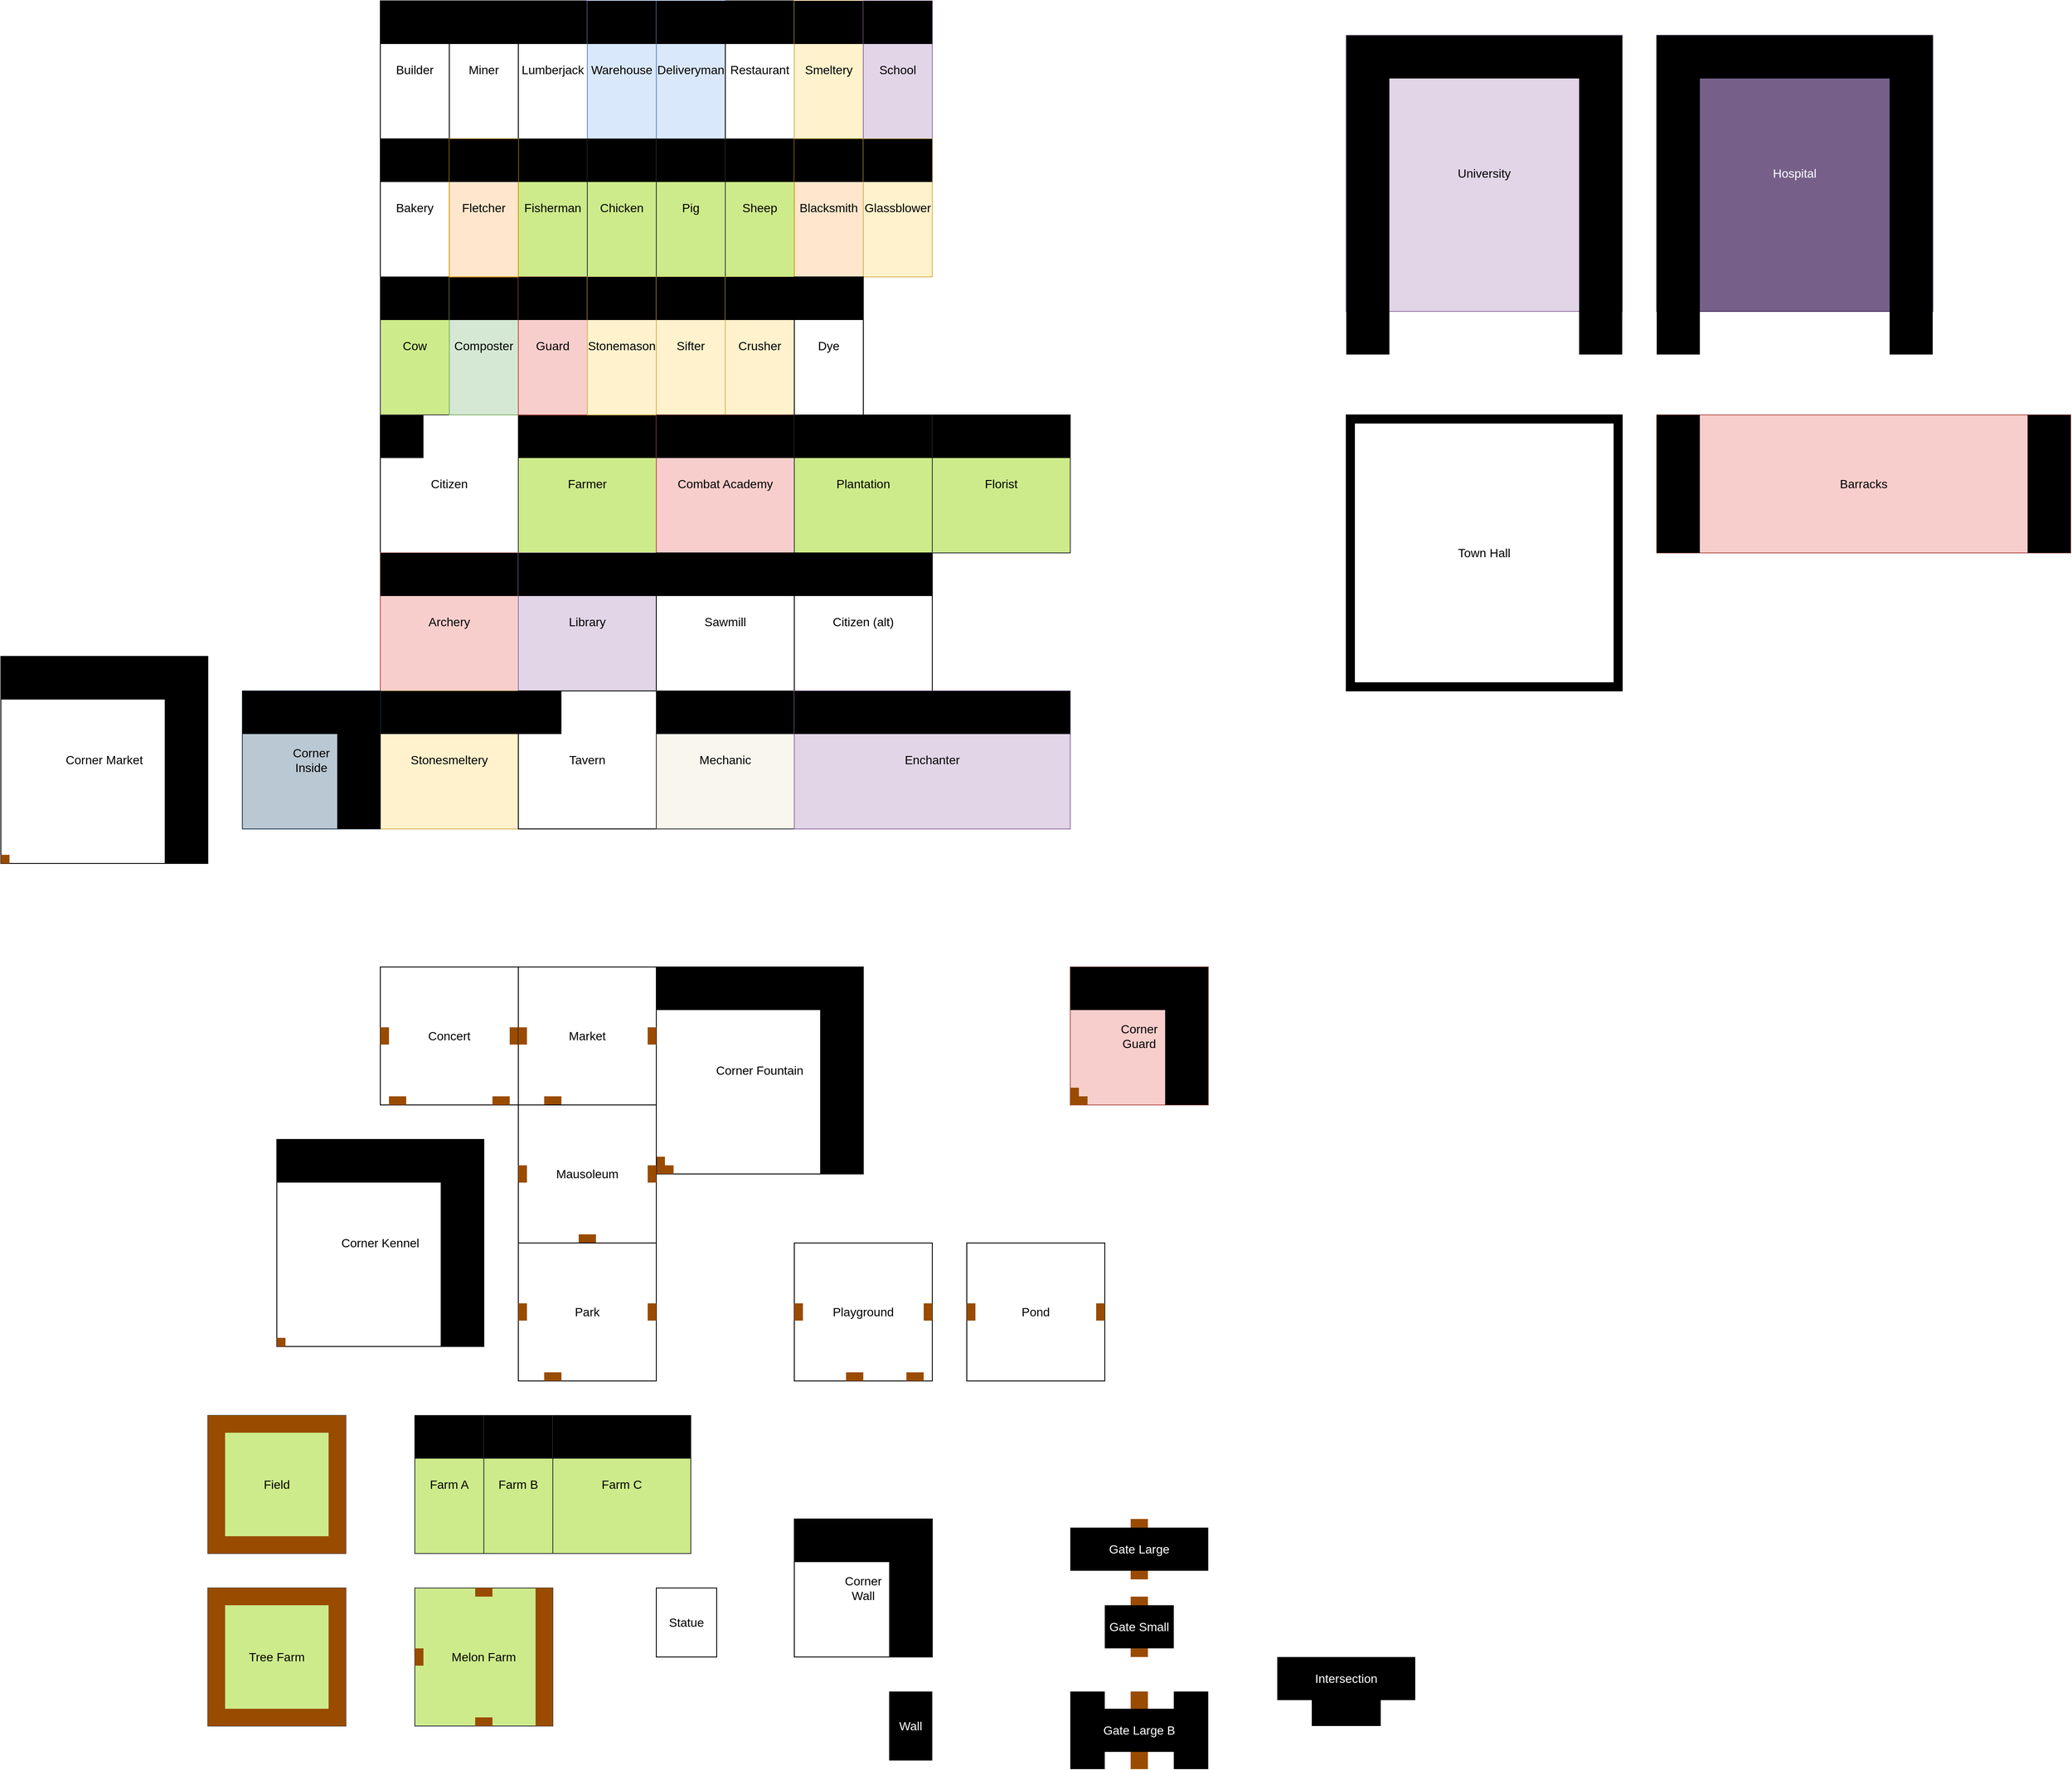 <mxfile version="13.2.4" type="github" pages="2">
  <diagram id="TrRU1zKHxKNBvuues6it" name="Parts">
    <mxGraphModel dx="3746" dy="2779" grid="1" gridSize="40" guides="1" tooltips="1" connect="1" arrows="1" fold="1" page="0" pageScale="1" pageWidth="850" pageHeight="1100" math="0" shadow="0">
      <root>
        <mxCell id="0" />
        <mxCell id="1" parent="0" />
        <mxCell id="QlwDTHchW5DTva7efx4j-72" value="" style="group;fontSize=14;" parent="1" vertex="1" connectable="0">
          <mxGeometry y="-800" width="80" height="160" as="geometry" />
        </mxCell>
        <mxCell id="QlwDTHchW5DTva7efx4j-10" value="Builder" style="rounded=0;whiteSpace=wrap;html=1;imageWidth=24;fontSize=14;" parent="QlwDTHchW5DTva7efx4j-72" vertex="1">
          <mxGeometry width="80" height="160" as="geometry" />
        </mxCell>
        <mxCell id="QlwDTHchW5DTva7efx4j-71" value="" style="rounded=0;whiteSpace=wrap;html=1;comic=0;strokeColor=none;strokeWidth=6;fillColor=#000000;fontSize=14;" parent="QlwDTHchW5DTva7efx4j-72" vertex="1">
          <mxGeometry width="80" height="50" as="geometry" />
        </mxCell>
        <mxCell id="QlwDTHchW5DTva7efx4j-77" value="" style="group;fontSize=14;" parent="1" vertex="1" connectable="0">
          <mxGeometry y="-320" width="160" height="160" as="geometry" />
        </mxCell>
        <mxCell id="QlwDTHchW5DTva7efx4j-32" value="Citizen" style="whiteSpace=wrap;html=1;aspect=fixed;fontSize=14;" parent="QlwDTHchW5DTva7efx4j-77" vertex="1">
          <mxGeometry width="160" height="160" as="geometry" />
        </mxCell>
        <mxCell id="QlwDTHchW5DTva7efx4j-76" value="" style="rounded=0;whiteSpace=wrap;html=1;comic=0;strokeColor=none;strokeWidth=6;fillColor=#000000;fontSize=14;" parent="QlwDTHchW5DTva7efx4j-77" vertex="1">
          <mxGeometry width="50" height="50" as="geometry" />
        </mxCell>
        <mxCell id="QlwDTHchW5DTva7efx4j-78" value="" style="group;fontSize=14;" parent="1" vertex="1" connectable="0">
          <mxGeometry x="80" y="-800" width="80" height="160" as="geometry" />
        </mxCell>
        <mxCell id="QlwDTHchW5DTva7efx4j-79" value="Miner" style="rounded=0;whiteSpace=wrap;html=1;imageWidth=24;fontSize=14;" parent="QlwDTHchW5DTva7efx4j-78" vertex="1">
          <mxGeometry width="80" height="160" as="geometry" />
        </mxCell>
        <mxCell id="QlwDTHchW5DTva7efx4j-80" value="" style="rounded=0;whiteSpace=wrap;html=1;comic=0;strokeColor=none;strokeWidth=6;fillColor=#000000;fontSize=14;" parent="QlwDTHchW5DTva7efx4j-78" vertex="1">
          <mxGeometry width="80" height="50" as="geometry" />
        </mxCell>
        <mxCell id="QlwDTHchW5DTva7efx4j-81" value="" style="group;fontSize=14;" parent="1" vertex="1" connectable="0">
          <mxGeometry x="160" y="-800" width="80" height="160" as="geometry" />
        </mxCell>
        <mxCell id="QlwDTHchW5DTva7efx4j-82" value="Lumberjack" style="rounded=0;whiteSpace=wrap;html=1;imageWidth=24;fontSize=14;" parent="QlwDTHchW5DTva7efx4j-81" vertex="1">
          <mxGeometry width="80" height="160" as="geometry" />
        </mxCell>
        <mxCell id="QlwDTHchW5DTva7efx4j-83" value="" style="rounded=0;whiteSpace=wrap;html=1;comic=0;strokeColor=none;strokeWidth=6;fillColor=#000000;fontSize=14;" parent="QlwDTHchW5DTva7efx4j-81" vertex="1">
          <mxGeometry width="80" height="50" as="geometry" />
        </mxCell>
        <mxCell id="QlwDTHchW5DTva7efx4j-84" value="" style="group;fontSize=14;" parent="1" vertex="1" connectable="0">
          <mxGeometry x="240" y="-800" width="80" height="160" as="geometry" />
        </mxCell>
        <mxCell id="QlwDTHchW5DTva7efx4j-85" value="Warehouse" style="rounded=0;whiteSpace=wrap;html=1;imageWidth=24;fontSize=14;fillColor=#dae8fc;strokeColor=#6c8ebf;" parent="QlwDTHchW5DTva7efx4j-84" vertex="1">
          <mxGeometry width="80" height="160" as="geometry" />
        </mxCell>
        <mxCell id="QlwDTHchW5DTva7efx4j-86" value="" style="rounded=0;whiteSpace=wrap;html=1;comic=0;strokeColor=none;strokeWidth=6;fillColor=#000000;fontSize=14;" parent="QlwDTHchW5DTva7efx4j-84" vertex="1">
          <mxGeometry width="80" height="50" as="geometry" />
        </mxCell>
        <mxCell id="QlwDTHchW5DTva7efx4j-87" value="" style="group;fontSize=14;" parent="1" vertex="1" connectable="0">
          <mxGeometry x="320" y="-800" width="80" height="160" as="geometry" />
        </mxCell>
        <mxCell id="QlwDTHchW5DTva7efx4j-88" value="Deliveryman" style="rounded=0;whiteSpace=wrap;html=1;imageWidth=24;fontSize=14;fillColor=#dae8fc;strokeColor=#6c8ebf;" parent="QlwDTHchW5DTva7efx4j-87" vertex="1">
          <mxGeometry width="80" height="160" as="geometry" />
        </mxCell>
        <mxCell id="QlwDTHchW5DTva7efx4j-89" value="" style="rounded=0;whiteSpace=wrap;html=1;comic=0;strokeColor=none;strokeWidth=6;fillColor=#000000;fontSize=14;" parent="QlwDTHchW5DTva7efx4j-87" vertex="1">
          <mxGeometry width="80" height="50" as="geometry" />
        </mxCell>
        <mxCell id="QlwDTHchW5DTva7efx4j-90" value="" style="group;fontSize=14;" parent="1" vertex="1" connectable="0">
          <mxGeometry x="400" y="-800" width="80" height="160" as="geometry" />
        </mxCell>
        <mxCell id="QlwDTHchW5DTva7efx4j-91" value="Restaurant" style="rounded=0;whiteSpace=wrap;html=1;imageWidth=24;fontSize=14;" parent="QlwDTHchW5DTva7efx4j-90" vertex="1">
          <mxGeometry width="80" height="160" as="geometry" />
        </mxCell>
        <mxCell id="QlwDTHchW5DTva7efx4j-92" value="" style="rounded=0;whiteSpace=wrap;html=1;comic=0;strokeColor=none;strokeWidth=6;fillColor=#000000;fontSize=14;" parent="QlwDTHchW5DTva7efx4j-90" vertex="1">
          <mxGeometry width="80" height="50" as="geometry" />
        </mxCell>
        <mxCell id="QlwDTHchW5DTva7efx4j-93" value="" style="group;fontSize=14;" parent="1" vertex="1" connectable="0">
          <mxGeometry y="-640" width="80" height="160" as="geometry" />
        </mxCell>
        <mxCell id="QlwDTHchW5DTva7efx4j-94" value="Bakery" style="rounded=0;whiteSpace=wrap;html=1;imageWidth=24;fontSize=14;" parent="QlwDTHchW5DTva7efx4j-93" vertex="1">
          <mxGeometry width="80" height="160" as="geometry" />
        </mxCell>
        <mxCell id="QlwDTHchW5DTva7efx4j-95" value="" style="rounded=0;whiteSpace=wrap;html=1;comic=0;strokeColor=none;strokeWidth=6;fillColor=#000000;fontSize=14;" parent="QlwDTHchW5DTva7efx4j-93" vertex="1">
          <mxGeometry width="80" height="50" as="geometry" />
        </mxCell>
        <mxCell id="QlwDTHchW5DTva7efx4j-99" value="" style="group;fontSize=14;" parent="1" vertex="1" connectable="0">
          <mxGeometry x="160" y="-640" width="80" height="160" as="geometry" />
        </mxCell>
        <mxCell id="QlwDTHchW5DTva7efx4j-100" value="Fisherman" style="rounded=0;whiteSpace=wrap;html=1;imageWidth=24;fontSize=14;fillColor=#cdeb8b;strokeColor=#36393d;" parent="QlwDTHchW5DTva7efx4j-99" vertex="1">
          <mxGeometry width="80" height="160" as="geometry" />
        </mxCell>
        <mxCell id="QlwDTHchW5DTva7efx4j-101" value="" style="rounded=0;whiteSpace=wrap;html=1;comic=0;strokeColor=none;strokeWidth=6;fillColor=#000000;fontSize=14;" parent="QlwDTHchW5DTva7efx4j-99" vertex="1">
          <mxGeometry width="80" height="50" as="geometry" />
        </mxCell>
        <mxCell id="QlwDTHchW5DTva7efx4j-102" value="" style="group;fontSize=14;fillColor=#cdeb8b;strokeColor=#36393d;" parent="1" vertex="1" connectable="0">
          <mxGeometry x="240" y="-640" width="80" height="160" as="geometry" />
        </mxCell>
        <mxCell id="QlwDTHchW5DTva7efx4j-103" value="Chicken" style="rounded=0;whiteSpace=wrap;html=1;imageWidth=24;fontSize=14;fillColor=#cdeb8b;strokeColor=#36393d;" parent="QlwDTHchW5DTva7efx4j-102" vertex="1">
          <mxGeometry width="80" height="160" as="geometry" />
        </mxCell>
        <mxCell id="QlwDTHchW5DTva7efx4j-104" value="" style="rounded=0;whiteSpace=wrap;html=1;comic=0;strokeColor=none;strokeWidth=6;fillColor=#000000;fontSize=14;" parent="QlwDTHchW5DTva7efx4j-102" vertex="1">
          <mxGeometry width="80" height="50" as="geometry" />
        </mxCell>
        <mxCell id="QlwDTHchW5DTva7efx4j-105" value="" style="group;fontSize=14;" parent="1" vertex="1" connectable="0">
          <mxGeometry x="320" y="-640" width="80" height="160" as="geometry" />
        </mxCell>
        <mxCell id="QlwDTHchW5DTva7efx4j-106" value="Pig" style="rounded=0;whiteSpace=wrap;html=1;imageWidth=24;fontSize=14;fillColor=#cdeb8b;strokeColor=#36393d;" parent="QlwDTHchW5DTva7efx4j-105" vertex="1">
          <mxGeometry width="80" height="160" as="geometry" />
        </mxCell>
        <mxCell id="QlwDTHchW5DTva7efx4j-107" value="" style="rounded=0;whiteSpace=wrap;html=1;comic=0;strokeColor=none;strokeWidth=6;fillColor=#000000;fontSize=14;" parent="QlwDTHchW5DTva7efx4j-105" vertex="1">
          <mxGeometry width="80" height="50" as="geometry" />
        </mxCell>
        <mxCell id="QlwDTHchW5DTva7efx4j-108" value="" style="group;fontSize=14;" parent="1" vertex="1" connectable="0">
          <mxGeometry x="400" y="-640" width="80" height="160" as="geometry" />
        </mxCell>
        <mxCell id="QlwDTHchW5DTva7efx4j-109" value="Sheep" style="rounded=0;whiteSpace=wrap;html=1;imageWidth=24;fontSize=14;fillColor=#cdeb8b;strokeColor=#36393d;" parent="QlwDTHchW5DTva7efx4j-108" vertex="1">
          <mxGeometry width="80" height="160" as="geometry" />
        </mxCell>
        <mxCell id="QlwDTHchW5DTva7efx4j-110" value="" style="rounded=0;whiteSpace=wrap;html=1;comic=0;strokeColor=none;strokeWidth=6;fillColor=#000000;fontSize=14;" parent="QlwDTHchW5DTva7efx4j-108" vertex="1">
          <mxGeometry width="80" height="50" as="geometry" />
        </mxCell>
        <mxCell id="QlwDTHchW5DTva7efx4j-114" value="" style="group;fontSize=14;fillColor=#cdeb8b;strokeColor=#36393d;" parent="1" vertex="1" connectable="0">
          <mxGeometry x="160" y="-320" width="160" height="160" as="geometry" />
        </mxCell>
        <mxCell id="QlwDTHchW5DTva7efx4j-112" value="Farmer" style="whiteSpace=wrap;html=1;aspect=fixed;fontSize=14;fillColor=#cdeb8b;strokeColor=#36393d;" parent="QlwDTHchW5DTva7efx4j-114" vertex="1">
          <mxGeometry width="160" height="160" as="geometry" />
        </mxCell>
        <mxCell id="QlwDTHchW5DTva7efx4j-113" value="" style="rounded=0;whiteSpace=wrap;html=1;comic=0;strokeColor=none;strokeWidth=6;fillColor=#000000;fontSize=14;" parent="QlwDTHchW5DTva7efx4j-114" vertex="1">
          <mxGeometry width="160" height="50" as="geometry" />
        </mxCell>
        <mxCell id="QlwDTHchW5DTva7efx4j-115" value="" style="group;fontSize=14;" parent="1" vertex="1" connectable="0">
          <mxGeometry y="-480" width="80" height="160" as="geometry" />
        </mxCell>
        <mxCell id="QlwDTHchW5DTva7efx4j-116" value="Cow" style="rounded=0;whiteSpace=wrap;html=1;imageWidth=24;fontSize=14;fillColor=#cdeb8b;strokeColor=#36393d;" parent="QlwDTHchW5DTva7efx4j-115" vertex="1">
          <mxGeometry width="80" height="160" as="geometry" />
        </mxCell>
        <mxCell id="QlwDTHchW5DTva7efx4j-117" value="" style="rounded=0;whiteSpace=wrap;html=1;comic=0;strokeColor=none;strokeWidth=6;fillColor=#000000;fontSize=14;" parent="QlwDTHchW5DTva7efx4j-115" vertex="1">
          <mxGeometry width="80" height="50" as="geometry" />
        </mxCell>
        <mxCell id="QlwDTHchW5DTva7efx4j-118" value="" style="group;fontSize=14;" parent="1" vertex="1" connectable="0">
          <mxGeometry x="80" y="-480" width="80" height="160" as="geometry" />
        </mxCell>
        <mxCell id="QlwDTHchW5DTva7efx4j-119" value="Composter" style="rounded=0;whiteSpace=wrap;html=1;imageWidth=24;fontSize=14;fillColor=#d5e8d4;strokeColor=#82b366;" parent="QlwDTHchW5DTva7efx4j-118" vertex="1">
          <mxGeometry width="80" height="160" as="geometry" />
        </mxCell>
        <mxCell id="QlwDTHchW5DTva7efx4j-120" value="" style="rounded=0;whiteSpace=wrap;html=1;comic=0;strokeColor=none;strokeWidth=6;fillColor=#000000;fontSize=14;" parent="QlwDTHchW5DTva7efx4j-118" vertex="1">
          <mxGeometry width="80" height="50" as="geometry" />
        </mxCell>
        <mxCell id="QlwDTHchW5DTva7efx4j-121" value="" style="group;fontSize=14;" parent="1" vertex="1" connectable="0">
          <mxGeometry x="160" y="-480" width="80" height="160" as="geometry" />
        </mxCell>
        <mxCell id="QlwDTHchW5DTva7efx4j-122" value="Guard" style="rounded=0;whiteSpace=wrap;html=1;imageWidth=24;fontSize=14;fillColor=#f8cecc;strokeColor=#b85450;" parent="QlwDTHchW5DTva7efx4j-121" vertex="1">
          <mxGeometry width="80" height="160" as="geometry" />
        </mxCell>
        <mxCell id="QlwDTHchW5DTva7efx4j-123" value="" style="rounded=0;whiteSpace=wrap;html=1;comic=0;strokeColor=none;strokeWidth=6;fillColor=#000000;fontSize=14;" parent="QlwDTHchW5DTva7efx4j-121" vertex="1">
          <mxGeometry width="80" height="50" as="geometry" />
        </mxCell>
        <mxCell id="QlwDTHchW5DTva7efx4j-124" value="" style="group;fontSize=14;" parent="1" vertex="1" connectable="0">
          <mxGeometry x="240" y="-480" width="80" height="160" as="geometry" />
        </mxCell>
        <mxCell id="QlwDTHchW5DTva7efx4j-125" value="Stonemason" style="rounded=0;whiteSpace=wrap;html=1;imageWidth=24;fontSize=14;fillColor=#fff2cc;strokeColor=#d6b656;" parent="QlwDTHchW5DTva7efx4j-124" vertex="1">
          <mxGeometry width="80" height="160" as="geometry" />
        </mxCell>
        <mxCell id="QlwDTHchW5DTva7efx4j-126" value="" style="rounded=0;whiteSpace=wrap;html=1;comic=0;strokeColor=none;strokeWidth=6;fillColor=#000000;fontSize=14;" parent="QlwDTHchW5DTva7efx4j-124" vertex="1">
          <mxGeometry width="80" height="50" as="geometry" />
        </mxCell>
        <mxCell id="QlwDTHchW5DTva7efx4j-127" value="" style="group;fontSize=14;" parent="1" vertex="1" connectable="0">
          <mxGeometry x="320" y="-480" width="80" height="160" as="geometry" />
        </mxCell>
        <mxCell id="QlwDTHchW5DTva7efx4j-128" value="Sifter" style="rounded=0;whiteSpace=wrap;html=1;imageWidth=24;fontSize=14;fillColor=#fff2cc;strokeColor=#d6b656;" parent="QlwDTHchW5DTva7efx4j-127" vertex="1">
          <mxGeometry width="80" height="160" as="geometry" />
        </mxCell>
        <mxCell id="QlwDTHchW5DTva7efx4j-129" value="" style="rounded=0;whiteSpace=wrap;html=1;comic=0;strokeColor=none;strokeWidth=6;fillColor=#000000;fontSize=14;" parent="QlwDTHchW5DTva7efx4j-127" vertex="1">
          <mxGeometry width="80" height="50" as="geometry" />
        </mxCell>
        <mxCell id="QlwDTHchW5DTva7efx4j-130" value="" style="group;fontSize=14;fillColor=#fff2cc;strokeColor=#d6b656;" parent="1" vertex="1" connectable="0">
          <mxGeometry x="400" y="-480" width="80" height="160" as="geometry" />
        </mxCell>
        <mxCell id="QlwDTHchW5DTva7efx4j-131" value="Crusher" style="rounded=0;whiteSpace=wrap;html=1;imageWidth=24;fontSize=14;fillColor=#fff2cc;strokeColor=#d6b656;" parent="QlwDTHchW5DTva7efx4j-130" vertex="1">
          <mxGeometry width="80" height="160" as="geometry" />
        </mxCell>
        <mxCell id="QlwDTHchW5DTva7efx4j-132" value="" style="rounded=0;whiteSpace=wrap;html=1;comic=0;strokeColor=none;strokeWidth=6;fillColor=#000000;fontSize=14;" parent="QlwDTHchW5DTva7efx4j-130" vertex="1">
          <mxGeometry width="80" height="50" as="geometry" />
        </mxCell>
        <mxCell id="QlwDTHchW5DTva7efx4j-143" value="" style="group;fontSize=14;" parent="1" vertex="1" connectable="0">
          <mxGeometry x="1120" y="-320" width="320" height="320" as="geometry" />
        </mxCell>
        <mxCell id="QlwDTHchW5DTva7efx4j-1" value="Town Hall" style="whiteSpace=wrap;html=1;aspect=fixed;fontSize=14;" parent="QlwDTHchW5DTva7efx4j-143" vertex="1">
          <mxGeometry width="320" height="320" as="geometry" />
        </mxCell>
        <mxCell id="QlwDTHchW5DTva7efx4j-139" value="" style="rounded=0;whiteSpace=wrap;html=1;comic=0;strokeColor=none;strokeWidth=6;fillColor=#000000;fontSize=14;" parent="QlwDTHchW5DTva7efx4j-143" vertex="1">
          <mxGeometry width="320" height="10" as="geometry" />
        </mxCell>
        <mxCell id="QlwDTHchW5DTva7efx4j-140" value="" style="rounded=0;whiteSpace=wrap;html=1;comic=0;strokeColor=none;strokeWidth=6;fillColor=#000000;fontSize=14;" parent="QlwDTHchW5DTva7efx4j-143" vertex="1">
          <mxGeometry y="310" width="320" height="10" as="geometry" />
        </mxCell>
        <mxCell id="QlwDTHchW5DTva7efx4j-141" value="" style="rounded=0;whiteSpace=wrap;html=1;comic=0;strokeColor=none;strokeWidth=6;fillColor=#000000;direction=south;fontSize=14;" parent="QlwDTHchW5DTva7efx4j-143" vertex="1">
          <mxGeometry width="10" height="320" as="geometry" />
        </mxCell>
        <mxCell id="QlwDTHchW5DTva7efx4j-142" value="" style="rounded=0;whiteSpace=wrap;html=1;comic=0;strokeColor=none;strokeWidth=6;fillColor=#000000;direction=south;fontSize=14;" parent="QlwDTHchW5DTva7efx4j-143" vertex="1">
          <mxGeometry x="310" width="10" height="320" as="geometry" />
        </mxCell>
        <mxCell id="QlwDTHchW5DTva7efx4j-154" value="" style="group;fontSize=14;" parent="1" vertex="1" connectable="0">
          <mxGeometry x="1480" y="-320" width="480" height="160" as="geometry" />
        </mxCell>
        <mxCell id="QlwDTHchW5DTva7efx4j-151" value="Barracks" style="rounded=0;whiteSpace=wrap;html=1;comic=0;strokeColor=#b85450;strokeWidth=1;fillColor=#f8cecc;fontSize=14;" parent="QlwDTHchW5DTva7efx4j-154" vertex="1">
          <mxGeometry width="480" height="160" as="geometry" />
        </mxCell>
        <mxCell id="QlwDTHchW5DTva7efx4j-152" value="" style="rounded=0;whiteSpace=wrap;html=1;comic=0;strokeColor=none;strokeWidth=1;fillColor=#000000;fontSize=14;" parent="QlwDTHchW5DTva7efx4j-154" vertex="1">
          <mxGeometry width="50" height="160" as="geometry" />
        </mxCell>
        <mxCell id="QlwDTHchW5DTva7efx4j-153" value="" style="rounded=0;whiteSpace=wrap;html=1;comic=0;strokeColor=none;strokeWidth=1;fillColor=#000000;fontSize=14;" parent="QlwDTHchW5DTva7efx4j-154" vertex="1">
          <mxGeometry x="430" width="50" height="160" as="geometry" />
        </mxCell>
        <mxCell id="QlwDTHchW5DTva7efx4j-155" value="" style="group;fontSize=14;" parent="1" vertex="1" connectable="0">
          <mxGeometry x="320" y="-320" width="160" height="160" as="geometry" />
        </mxCell>
        <mxCell id="QlwDTHchW5DTva7efx4j-156" value="Combat Academy" style="whiteSpace=wrap;html=1;aspect=fixed;fontSize=14;fillColor=#f8cecc;strokeColor=#b85450;" parent="QlwDTHchW5DTva7efx4j-155" vertex="1">
          <mxGeometry width="160" height="160" as="geometry" />
        </mxCell>
        <mxCell id="QlwDTHchW5DTva7efx4j-157" value="" style="rounded=0;whiteSpace=wrap;html=1;comic=0;strokeColor=none;strokeWidth=6;fillColor=#000000;fontSize=14;" parent="QlwDTHchW5DTva7efx4j-155" vertex="1">
          <mxGeometry width="160" height="50" as="geometry" />
        </mxCell>
        <mxCell id="QlwDTHchW5DTva7efx4j-158" value="" style="group;fontSize=14;fillColor=#f8cecc;strokeColor=#b85450;" parent="1" vertex="1" connectable="0">
          <mxGeometry y="-160" width="160" height="160" as="geometry" />
        </mxCell>
        <mxCell id="QlwDTHchW5DTva7efx4j-159" value="Archery" style="whiteSpace=wrap;html=1;aspect=fixed;fontSize=14;fillColor=#f8cecc;strokeColor=#b85450;" parent="QlwDTHchW5DTva7efx4j-158" vertex="1">
          <mxGeometry width="160" height="160" as="geometry" />
        </mxCell>
        <mxCell id="QlwDTHchW5DTva7efx4j-160" value="" style="rounded=0;whiteSpace=wrap;html=1;comic=0;strokeColor=none;strokeWidth=6;fillColor=#000000;fontSize=14;" parent="QlwDTHchW5DTva7efx4j-158" vertex="1">
          <mxGeometry width="160" height="50" as="geometry" />
        </mxCell>
        <mxCell id="QlwDTHchW5DTva7efx4j-166" value="" style="group;fontSize=14;" parent="1" vertex="1" connectable="0">
          <mxGeometry x="1480" y="-760" width="320" height="360" as="geometry" />
        </mxCell>
        <mxCell id="QlwDTHchW5DTva7efx4j-162" value="Hospital" style="rounded=0;whiteSpace=wrap;html=1;comic=0;strokeColor=#432D57;strokeWidth=1;fillColor=#76608a;fontSize=14;fontColor=#ffffff;" parent="QlwDTHchW5DTva7efx4j-166" vertex="1">
          <mxGeometry width="320" height="320" as="geometry" />
        </mxCell>
        <mxCell id="QlwDTHchW5DTva7efx4j-163" value="" style="rounded=0;whiteSpace=wrap;html=1;comic=0;strokeColor=none;strokeWidth=1;fillColor=#000000;direction=south;fontSize=14;" parent="QlwDTHchW5DTva7efx4j-166" vertex="1">
          <mxGeometry width="320" height="50" as="geometry" />
        </mxCell>
        <mxCell id="QlwDTHchW5DTva7efx4j-164" value="" style="rounded=0;whiteSpace=wrap;html=1;comic=0;strokeColor=none;strokeWidth=1;fillColor=#000000;direction=west;fontSize=14;" parent="QlwDTHchW5DTva7efx4j-166" vertex="1">
          <mxGeometry x="270" width="50" height="370" as="geometry" />
        </mxCell>
        <mxCell id="QlwDTHchW5DTva7efx4j-165" value="" style="rounded=0;whiteSpace=wrap;html=1;comic=0;strokeColor=none;strokeWidth=1;fillColor=#000000;direction=west;fontSize=14;" parent="QlwDTHchW5DTva7efx4j-166" vertex="1">
          <mxGeometry width="50" height="370" as="geometry" />
        </mxCell>
        <mxCell id="QlwDTHchW5DTva7efx4j-167" value="" style="group;fontSize=14;" parent="1" vertex="1" connectable="0">
          <mxGeometry x="1120" y="-760" width="320" height="360" as="geometry" />
        </mxCell>
        <mxCell id="QlwDTHchW5DTva7efx4j-168" value="University" style="rounded=0;whiteSpace=wrap;html=1;comic=0;strokeColor=#9673a6;strokeWidth=1;fillColor=#e1d5e7;fontSize=14;" parent="QlwDTHchW5DTva7efx4j-167" vertex="1">
          <mxGeometry width="320" height="320" as="geometry" />
        </mxCell>
        <mxCell id="QlwDTHchW5DTva7efx4j-169" value="" style="rounded=0;whiteSpace=wrap;html=1;comic=0;strokeColor=none;strokeWidth=1;fillColor=#000000;direction=south;fontSize=14;" parent="QlwDTHchW5DTva7efx4j-167" vertex="1">
          <mxGeometry width="320" height="50" as="geometry" />
        </mxCell>
        <mxCell id="QlwDTHchW5DTva7efx4j-170" value="" style="rounded=0;whiteSpace=wrap;html=1;comic=0;strokeColor=none;strokeWidth=1;fillColor=#000000;direction=west;fontSize=14;" parent="QlwDTHchW5DTva7efx4j-167" vertex="1">
          <mxGeometry x="270" width="50" height="370" as="geometry" />
        </mxCell>
        <mxCell id="QlwDTHchW5DTva7efx4j-171" value="" style="rounded=0;whiteSpace=wrap;html=1;comic=0;strokeColor=none;strokeWidth=1;fillColor=#000000;direction=west;fontSize=14;" parent="QlwDTHchW5DTva7efx4j-167" vertex="1">
          <mxGeometry width="50" height="370" as="geometry" />
        </mxCell>
        <mxCell id="QlwDTHchW5DTva7efx4j-172" value="" style="group;fontSize=14;fillColor=#e1d5e7;strokeColor=#9673a6;" parent="1" vertex="1" connectable="0">
          <mxGeometry x="160" y="-160" width="160" height="160" as="geometry" />
        </mxCell>
        <mxCell id="QlwDTHchW5DTva7efx4j-173" value="Library" style="whiteSpace=wrap;html=1;aspect=fixed;fontSize=14;fillColor=#e1d5e7;strokeColor=#9673a6;" parent="QlwDTHchW5DTva7efx4j-172" vertex="1">
          <mxGeometry width="160" height="160" as="geometry" />
        </mxCell>
        <mxCell id="QlwDTHchW5DTva7efx4j-174" value="" style="rounded=0;whiteSpace=wrap;html=1;comic=0;strokeColor=none;strokeWidth=6;fillColor=#000000;fontSize=14;" parent="QlwDTHchW5DTva7efx4j-172" vertex="1">
          <mxGeometry width="160" height="50" as="geometry" />
        </mxCell>
        <mxCell id="QlwDTHchW5DTva7efx4j-175" value="" style="group;fontSize=14;" parent="1" vertex="1" connectable="0">
          <mxGeometry x="320" y="-160" width="160" height="160" as="geometry" />
        </mxCell>
        <mxCell id="QlwDTHchW5DTva7efx4j-176" value="Sawmill" style="whiteSpace=wrap;html=1;aspect=fixed;fontSize=14;" parent="QlwDTHchW5DTva7efx4j-175" vertex="1">
          <mxGeometry width="160" height="160" as="geometry" />
        </mxCell>
        <mxCell id="QlwDTHchW5DTva7efx4j-177" value="" style="rounded=0;whiteSpace=wrap;html=1;comic=0;strokeColor=none;strokeWidth=6;fillColor=#000000;fontSize=14;" parent="QlwDTHchW5DTva7efx4j-175" vertex="1">
          <mxGeometry width="160" height="50" as="geometry" />
        </mxCell>
        <mxCell id="QlwDTHchW5DTva7efx4j-178" value="" style="group;fontSize=14;" parent="1" vertex="1" connectable="0">
          <mxGeometry width="160" height="160" as="geometry" />
        </mxCell>
        <mxCell id="QlwDTHchW5DTva7efx4j-179" value="Stonesmeltery" style="whiteSpace=wrap;html=1;aspect=fixed;fontSize=14;fillColor=#fff2cc;strokeColor=#d6b656;" parent="QlwDTHchW5DTva7efx4j-178" vertex="1">
          <mxGeometry width="160" height="160" as="geometry" />
        </mxCell>
        <mxCell id="QlwDTHchW5DTva7efx4j-180" value="" style="rounded=0;whiteSpace=wrap;html=1;comic=0;strokeColor=none;strokeWidth=6;fillColor=#000000;fontSize=14;" parent="QlwDTHchW5DTva7efx4j-178" vertex="1">
          <mxGeometry width="160" height="50" as="geometry" />
        </mxCell>
        <mxCell id="QlwDTHchW5DTva7efx4j-184" value="" style="group;fontSize=14;" parent="1" vertex="1" connectable="0">
          <mxGeometry x="480" y="-800" width="80" height="160" as="geometry" />
        </mxCell>
        <mxCell id="QlwDTHchW5DTva7efx4j-185" value="Smeltery" style="rounded=0;whiteSpace=wrap;html=1;imageWidth=24;fontSize=14;fillColor=#fff2cc;strokeColor=#d6b656;" parent="QlwDTHchW5DTva7efx4j-184" vertex="1">
          <mxGeometry width="80" height="160" as="geometry" />
        </mxCell>
        <mxCell id="QlwDTHchW5DTva7efx4j-186" value="" style="rounded=0;whiteSpace=wrap;html=1;comic=0;strokeColor=none;strokeWidth=6;fillColor=#000000;fontSize=14;" parent="QlwDTHchW5DTva7efx4j-184" vertex="1">
          <mxGeometry width="80" height="50" as="geometry" />
        </mxCell>
        <mxCell id="QlwDTHchW5DTva7efx4j-187" value="" style="group;fontSize=14;" parent="1" vertex="1" connectable="0">
          <mxGeometry x="480" y="-640" width="80" height="160" as="geometry" />
        </mxCell>
        <mxCell id="QlwDTHchW5DTva7efx4j-188" value="Blacksmith" style="rounded=0;whiteSpace=wrap;html=1;imageWidth=24;fontSize=14;fillColor=#ffe6cc;strokeColor=#d79b00;" parent="QlwDTHchW5DTva7efx4j-187" vertex="1">
          <mxGeometry width="80" height="160" as="geometry" />
        </mxCell>
        <mxCell id="QlwDTHchW5DTva7efx4j-189" value="" style="rounded=0;whiteSpace=wrap;html=1;comic=0;strokeColor=none;strokeWidth=6;fillColor=#000000;fontSize=14;" parent="QlwDTHchW5DTva7efx4j-187" vertex="1">
          <mxGeometry width="80" height="50" as="geometry" />
        </mxCell>
        <mxCell id="QlwDTHchW5DTva7efx4j-196" value="" style="group;fontSize=14;fillColor=#e1d5e7;strokeColor=#9673a6;" parent="1" vertex="1" connectable="0">
          <mxGeometry x="560" y="-800" width="80" height="160" as="geometry" />
        </mxCell>
        <mxCell id="QlwDTHchW5DTva7efx4j-197" value="School" style="rounded=0;whiteSpace=wrap;html=1;imageWidth=24;fontSize=14;fillColor=#e1d5e7;strokeColor=#9673a6;" parent="QlwDTHchW5DTva7efx4j-196" vertex="1">
          <mxGeometry width="80" height="160" as="geometry" />
        </mxCell>
        <mxCell id="QlwDTHchW5DTva7efx4j-198" value="" style="rounded=0;whiteSpace=wrap;html=1;comic=0;strokeColor=none;strokeWidth=6;fillColor=#000000;fontSize=14;" parent="QlwDTHchW5DTva7efx4j-196" vertex="1">
          <mxGeometry width="80" height="50" as="geometry" />
        </mxCell>
        <mxCell id="QlwDTHchW5DTva7efx4j-199" value="" style="group;fontSize=14;" parent="1" vertex="1" connectable="0">
          <mxGeometry x="560" y="-640" width="80" height="160" as="geometry" />
        </mxCell>
        <mxCell id="QlwDTHchW5DTva7efx4j-200" value="Glassblower" style="rounded=0;whiteSpace=wrap;html=1;imageWidth=24;fontSize=14;fillColor=#fff2cc;strokeColor=#d6b656;" parent="QlwDTHchW5DTva7efx4j-199" vertex="1">
          <mxGeometry width="80" height="160" as="geometry" />
        </mxCell>
        <mxCell id="QlwDTHchW5DTva7efx4j-201" value="" style="rounded=0;whiteSpace=wrap;html=1;comic=0;strokeColor=none;strokeWidth=6;fillColor=#000000;fontSize=14;" parent="QlwDTHchW5DTva7efx4j-199" vertex="1">
          <mxGeometry width="80" height="50" as="geometry" />
        </mxCell>
        <mxCell id="QlwDTHchW5DTva7efx4j-202" value="" style="group;fontSize=14;" parent="1" vertex="1" connectable="0">
          <mxGeometry x="480" y="-480" width="80" height="160" as="geometry" />
        </mxCell>
        <mxCell id="QlwDTHchW5DTva7efx4j-203" value="Dye" style="rounded=0;whiteSpace=wrap;html=1;imageWidth=24;fontSize=14;" parent="QlwDTHchW5DTva7efx4j-202" vertex="1">
          <mxGeometry width="80" height="160" as="geometry" />
        </mxCell>
        <mxCell id="QlwDTHchW5DTva7efx4j-204" value="" style="rounded=0;whiteSpace=wrap;html=1;comic=0;strokeColor=none;strokeWidth=6;fillColor=#000000;fontSize=14;" parent="QlwDTHchW5DTva7efx4j-202" vertex="1">
          <mxGeometry width="80" height="50" as="geometry" />
        </mxCell>
        <mxCell id="QlwDTHchW5DTva7efx4j-205" value="" style="group;fontSize=14;" parent="1" vertex="1" connectable="0">
          <mxGeometry x="80" y="-640" width="80" height="160" as="geometry" />
        </mxCell>
        <mxCell id="QlwDTHchW5DTva7efx4j-206" value="Fletcher" style="rounded=0;whiteSpace=wrap;html=1;imageWidth=24;fontSize=14;fillColor=#ffe6cc;strokeColor=#d79b00;" parent="QlwDTHchW5DTva7efx4j-205" vertex="1">
          <mxGeometry width="80" height="160" as="geometry" />
        </mxCell>
        <mxCell id="QlwDTHchW5DTva7efx4j-207" value="" style="rounded=0;whiteSpace=wrap;html=1;comic=0;strokeColor=none;strokeWidth=6;fillColor=#000000;fontSize=14;" parent="QlwDTHchW5DTva7efx4j-205" vertex="1">
          <mxGeometry width="80" height="50" as="geometry" />
        </mxCell>
        <mxCell id="QlwDTHchW5DTva7efx4j-208" value="" style="group;fontSize=14;fillColor=#cdeb8b;strokeColor=#36393d;" parent="1" vertex="1" connectable="0">
          <mxGeometry x="480" y="-320" width="160" height="160" as="geometry" />
        </mxCell>
        <mxCell id="QlwDTHchW5DTva7efx4j-209" value="Plantation" style="whiteSpace=wrap;html=1;aspect=fixed;fontSize=14;fillColor=#cdeb8b;strokeColor=#36393d;" parent="QlwDTHchW5DTva7efx4j-208" vertex="1">
          <mxGeometry width="160" height="160" as="geometry" />
        </mxCell>
        <mxCell id="QlwDTHchW5DTva7efx4j-210" value="" style="rounded=0;whiteSpace=wrap;html=1;comic=0;strokeColor=none;strokeWidth=6;fillColor=#000000;fontSize=14;" parent="QlwDTHchW5DTva7efx4j-208" vertex="1">
          <mxGeometry width="160" height="50" as="geometry" />
        </mxCell>
        <mxCell id="QlwDTHchW5DTva7efx4j-211" value="" style="group;fontSize=14;" parent="1" vertex="1" connectable="0">
          <mxGeometry x="480" y="-160" width="160" height="160" as="geometry" />
        </mxCell>
        <mxCell id="QlwDTHchW5DTva7efx4j-212" value="Citizen (alt)" style="whiteSpace=wrap;html=1;aspect=fixed;fontSize=14;" parent="QlwDTHchW5DTva7efx4j-211" vertex="1">
          <mxGeometry width="160" height="160" as="geometry" />
        </mxCell>
        <mxCell id="QlwDTHchW5DTva7efx4j-213" value="" style="rounded=0;whiteSpace=wrap;html=1;comic=0;strokeColor=none;strokeWidth=6;fillColor=#000000;fontSize=14;" parent="QlwDTHchW5DTva7efx4j-211" vertex="1">
          <mxGeometry width="160" height="50" as="geometry" />
        </mxCell>
        <mxCell id="QlwDTHchW5DTva7efx4j-214" value="" style="group;fontSize=14;" parent="1" vertex="1" connectable="0">
          <mxGeometry x="160" width="160" height="160" as="geometry" />
        </mxCell>
        <mxCell id="QlwDTHchW5DTva7efx4j-215" value="Tavern" style="whiteSpace=wrap;html=1;aspect=fixed;fontSize=14;" parent="QlwDTHchW5DTva7efx4j-214" vertex="1">
          <mxGeometry width="160" height="160" as="geometry" />
        </mxCell>
        <mxCell id="QlwDTHchW5DTva7efx4j-216" value="" style="rounded=0;whiteSpace=wrap;html=1;comic=0;strokeColor=none;strokeWidth=6;fillColor=#000000;fontSize=14;" parent="QlwDTHchW5DTva7efx4j-214" vertex="1">
          <mxGeometry width="50" height="50" as="geometry" />
        </mxCell>
        <mxCell id="QlwDTHchW5DTva7efx4j-217" value="" style="group;fontSize=14;" parent="1" vertex="1" connectable="0">
          <mxGeometry x="320" width="160" height="160" as="geometry" />
        </mxCell>
        <mxCell id="QlwDTHchW5DTva7efx4j-218" value="Mechanic" style="whiteSpace=wrap;html=1;aspect=fixed;fontSize=14;fillColor=#f9f7ed;strokeColor=#36393d;" parent="QlwDTHchW5DTva7efx4j-217" vertex="1">
          <mxGeometry width="160" height="160" as="geometry" />
        </mxCell>
        <mxCell id="QlwDTHchW5DTva7efx4j-219" value="" style="rounded=0;whiteSpace=wrap;html=1;comic=0;strokeColor=none;strokeWidth=6;fillColor=#000000;fontSize=14;" parent="QlwDTHchW5DTva7efx4j-217" vertex="1">
          <mxGeometry width="160" height="50" as="geometry" />
        </mxCell>
        <mxCell id="loEnhEHOyNLskmNp71C8-11" value="" style="group" parent="1" vertex="1" connectable="0">
          <mxGeometry y="320" width="160" height="160" as="geometry" />
        </mxCell>
        <mxCell id="loEnhEHOyNLskmNp71C8-1" value="Concert" style="rounded=0;whiteSpace=wrap;html=1;comic=0;strokeColor=#000000;strokeWidth=1;fillColor=none;fontSize=14;" parent="loEnhEHOyNLskmNp71C8-11" vertex="1">
          <mxGeometry width="160" height="160" as="geometry" />
        </mxCell>
        <mxCell id="loEnhEHOyNLskmNp71C8-2" value="" style="rounded=0;whiteSpace=wrap;html=1;comic=0;strokeColor=none;strokeWidth=1;fillColor=#994C00;fontSize=14;" parent="loEnhEHOyNLskmNp71C8-11" vertex="1">
          <mxGeometry y="70" width="10" height="20" as="geometry" />
        </mxCell>
        <mxCell id="loEnhEHOyNLskmNp71C8-3" value="" style="rounded=0;whiteSpace=wrap;html=1;comic=0;strokeColor=none;strokeWidth=1;fillColor=#994C00;fontSize=14;" parent="loEnhEHOyNLskmNp71C8-11" vertex="1">
          <mxGeometry x="150" y="70" width="10" height="20" as="geometry" />
        </mxCell>
        <mxCell id="loEnhEHOyNLskmNp71C8-4" value="" style="rounded=0;whiteSpace=wrap;html=1;comic=0;strokeColor=none;strokeWidth=1;fillColor=#994C00;fontSize=14;direction=south;" parent="loEnhEHOyNLskmNp71C8-11" vertex="1">
          <mxGeometry x="130" y="150" width="20" height="10" as="geometry" />
        </mxCell>
        <mxCell id="loEnhEHOyNLskmNp71C8-5" value="" style="rounded=0;whiteSpace=wrap;html=1;comic=0;strokeColor=none;strokeWidth=1;fillColor=#994C00;fontSize=14;direction=south;" parent="loEnhEHOyNLskmNp71C8-11" vertex="1">
          <mxGeometry x="10" y="150" width="20" height="10" as="geometry" />
        </mxCell>
        <mxCell id="loEnhEHOyNLskmNp71C8-19" value="" style="group" parent="1" vertex="1" connectable="0">
          <mxGeometry x="320" y="320" width="240" height="240" as="geometry" />
        </mxCell>
        <mxCell id="loEnhEHOyNLskmNp71C8-6" value="Corner Fountain" style="rounded=0;whiteSpace=wrap;html=1;comic=0;strokeColor=#000000;strokeWidth=1;fillColor=none;fontSize=14;" parent="loEnhEHOyNLskmNp71C8-19" vertex="1">
          <mxGeometry width="240" height="240" as="geometry" />
        </mxCell>
        <mxCell id="loEnhEHOyNLskmNp71C8-8" value="" style="rounded=0;whiteSpace=wrap;html=1;comic=0;strokeColor=none;strokeWidth=1;fillColor=#994C00;fontSize=14;" parent="loEnhEHOyNLskmNp71C8-19" vertex="1">
          <mxGeometry y="220" width="10" height="20" as="geometry" />
        </mxCell>
        <mxCell id="loEnhEHOyNLskmNp71C8-10" value="" style="rounded=0;whiteSpace=wrap;html=1;comic=0;strokeColor=none;strokeWidth=1;fillColor=#994C00;fontSize=14;direction=south;" parent="loEnhEHOyNLskmNp71C8-19" vertex="1">
          <mxGeometry y="230" width="20" height="10" as="geometry" />
        </mxCell>
        <mxCell id="loEnhEHOyNLskmNp71C8-13" value="" style="rounded=0;whiteSpace=wrap;html=1;comic=0;strokeColor=none;strokeWidth=6;fillColor=#000000;fontSize=14;" parent="loEnhEHOyNLskmNp71C8-19" vertex="1">
          <mxGeometry width="240" height="50" as="geometry" />
        </mxCell>
        <mxCell id="loEnhEHOyNLskmNp71C8-14" value="" style="rounded=0;whiteSpace=wrap;html=1;comic=0;strokeColor=none;strokeWidth=6;fillColor=#000000;fontSize=14;direction=south;" parent="loEnhEHOyNLskmNp71C8-19" vertex="1">
          <mxGeometry x="190" width="50" height="240" as="geometry" />
        </mxCell>
        <mxCell id="loEnhEHOyNLskmNp71C8-30" value="" style="group" parent="1" vertex="1" connectable="0">
          <mxGeometry x="560" y="580" width="20" height="20" as="geometry" />
        </mxCell>
        <mxCell id="loEnhEHOyNLskmNp71C8-33" value="" style="group" parent="1" vertex="1" connectable="0">
          <mxGeometry x="800" y="320" width="160" height="160" as="geometry" />
        </mxCell>
        <mxCell id="loEnhEHOyNLskmNp71C8-21" value="Corner &lt;br&gt;Guard" style="rounded=0;whiteSpace=wrap;html=1;comic=0;strokeColor=#b85450;strokeWidth=1;fillColor=#f8cecc;fontSize=14;" parent="loEnhEHOyNLskmNp71C8-33" vertex="1">
          <mxGeometry width="160" height="160" as="geometry" />
        </mxCell>
        <mxCell id="loEnhEHOyNLskmNp71C8-24" value="" style="rounded=0;whiteSpace=wrap;html=1;comic=0;strokeColor=none;strokeWidth=6;fillColor=#000000;fontSize=14;" parent="loEnhEHOyNLskmNp71C8-33" vertex="1">
          <mxGeometry width="160" height="50" as="geometry" />
        </mxCell>
        <mxCell id="loEnhEHOyNLskmNp71C8-25" value="" style="rounded=0;whiteSpace=wrap;html=1;comic=0;strokeColor=none;strokeWidth=6;fillColor=#000000;fontSize=14;direction=south;" parent="loEnhEHOyNLskmNp71C8-33" vertex="1">
          <mxGeometry x="110" width="50" height="160" as="geometry" />
        </mxCell>
        <mxCell id="loEnhEHOyNLskmNp71C8-23" value="" style="rounded=0;whiteSpace=wrap;html=1;comic=0;strokeColor=none;strokeWidth=1;fillColor=#994C00;fontSize=14;direction=south;" parent="loEnhEHOyNLskmNp71C8-33" vertex="1">
          <mxGeometry y="150" width="20" height="10" as="geometry" />
        </mxCell>
        <mxCell id="loEnhEHOyNLskmNp71C8-22" value="" style="rounded=0;whiteSpace=wrap;html=1;comic=0;strokeColor=none;strokeWidth=1;fillColor=#994C00;fontSize=14;" parent="loEnhEHOyNLskmNp71C8-33" vertex="1">
          <mxGeometry y="140" width="10" height="20" as="geometry" />
        </mxCell>
        <mxCell id="loEnhEHOyNLskmNp71C8-34" value="" style="group" parent="1" vertex="1" connectable="0">
          <mxGeometry x="-160" width="160" height="160" as="geometry" />
        </mxCell>
        <mxCell id="loEnhEHOyNLskmNp71C8-35" value="Corner &lt;br&gt;Inside" style="rounded=0;whiteSpace=wrap;html=1;comic=0;strokeWidth=1;fontSize=14;fillColor=#bac8d3;strokeColor=#23445d;" parent="loEnhEHOyNLskmNp71C8-34" vertex="1">
          <mxGeometry width="160" height="160" as="geometry" />
        </mxCell>
        <mxCell id="loEnhEHOyNLskmNp71C8-36" value="" style="rounded=0;whiteSpace=wrap;html=1;comic=0;strokeColor=none;strokeWidth=6;fillColor=#000000;fontSize=14;" parent="loEnhEHOyNLskmNp71C8-34" vertex="1">
          <mxGeometry width="160" height="50" as="geometry" />
        </mxCell>
        <mxCell id="loEnhEHOyNLskmNp71C8-37" value="" style="rounded=0;whiteSpace=wrap;html=1;comic=0;strokeColor=none;strokeWidth=6;fillColor=#000000;fontSize=14;direction=south;" parent="loEnhEHOyNLskmNp71C8-34" vertex="1">
          <mxGeometry x="110" width="50" height="160" as="geometry" />
        </mxCell>
        <mxCell id="loEnhEHOyNLskmNp71C8-40" value="" style="group" parent="1" vertex="1" connectable="0">
          <mxGeometry x="-120" y="520" width="240" height="240" as="geometry" />
        </mxCell>
        <mxCell id="loEnhEHOyNLskmNp71C8-41" value="Corner Kennel" style="rounded=0;whiteSpace=wrap;html=1;comic=0;strokeColor=#000000;strokeWidth=1;fillColor=none;fontSize=14;" parent="loEnhEHOyNLskmNp71C8-40" vertex="1">
          <mxGeometry width="240" height="240" as="geometry" />
        </mxCell>
        <mxCell id="loEnhEHOyNLskmNp71C8-43" value="" style="rounded=0;whiteSpace=wrap;html=1;comic=0;strokeColor=none;strokeWidth=1;fillColor=#994C00;fontSize=14;direction=south;" parent="loEnhEHOyNLskmNp71C8-40" vertex="1">
          <mxGeometry y="230" width="10" height="10" as="geometry" />
        </mxCell>
        <mxCell id="loEnhEHOyNLskmNp71C8-44" value="" style="rounded=0;whiteSpace=wrap;html=1;comic=0;strokeColor=none;strokeWidth=6;fillColor=#000000;fontSize=14;" parent="loEnhEHOyNLskmNp71C8-40" vertex="1">
          <mxGeometry width="240" height="50" as="geometry" />
        </mxCell>
        <mxCell id="loEnhEHOyNLskmNp71C8-45" value="" style="rounded=0;whiteSpace=wrap;html=1;comic=0;strokeColor=none;strokeWidth=6;fillColor=#000000;fontSize=14;direction=south;" parent="loEnhEHOyNLskmNp71C8-40" vertex="1">
          <mxGeometry x="190" width="50" height="240" as="geometry" />
        </mxCell>
        <mxCell id="loEnhEHOyNLskmNp71C8-46" value="" style="group" parent="1" vertex="1" connectable="0">
          <mxGeometry x="-440" y="-40" width="240" height="240" as="geometry" />
        </mxCell>
        <mxCell id="loEnhEHOyNLskmNp71C8-47" value="Corner Market" style="rounded=0;whiteSpace=wrap;html=1;comic=0;strokeColor=#000000;strokeWidth=1;fillColor=none;fontSize=14;" parent="loEnhEHOyNLskmNp71C8-46" vertex="1">
          <mxGeometry width="240" height="240" as="geometry" />
        </mxCell>
        <mxCell id="loEnhEHOyNLskmNp71C8-48" value="" style="rounded=0;whiteSpace=wrap;html=1;comic=0;strokeColor=none;strokeWidth=1;fillColor=#994C00;fontSize=14;direction=south;" parent="loEnhEHOyNLskmNp71C8-46" vertex="1">
          <mxGeometry y="230" width="10" height="10" as="geometry" />
        </mxCell>
        <mxCell id="loEnhEHOyNLskmNp71C8-49" value="" style="rounded=0;whiteSpace=wrap;html=1;comic=0;strokeColor=none;strokeWidth=6;fillColor=#000000;fontSize=14;" parent="loEnhEHOyNLskmNp71C8-46" vertex="1">
          <mxGeometry width="240" height="50" as="geometry" />
        </mxCell>
        <mxCell id="loEnhEHOyNLskmNp71C8-50" value="" style="rounded=0;whiteSpace=wrap;html=1;comic=0;strokeColor=none;strokeWidth=6;fillColor=#000000;fontSize=14;direction=south;" parent="loEnhEHOyNLskmNp71C8-46" vertex="1">
          <mxGeometry x="190" width="50" height="240" as="geometry" />
        </mxCell>
        <mxCell id="loEnhEHOyNLskmNp71C8-51" value="" style="group" parent="1" vertex="1" connectable="0">
          <mxGeometry x="160" y="320" width="160" height="160" as="geometry" />
        </mxCell>
        <mxCell id="loEnhEHOyNLskmNp71C8-52" value="Market" style="rounded=0;whiteSpace=wrap;html=1;comic=0;strokeColor=#000000;strokeWidth=1;fillColor=none;fontSize=14;" parent="loEnhEHOyNLskmNp71C8-51" vertex="1">
          <mxGeometry width="160" height="160" as="geometry" />
        </mxCell>
        <mxCell id="loEnhEHOyNLskmNp71C8-53" value="" style="rounded=0;whiteSpace=wrap;html=1;comic=0;strokeColor=none;strokeWidth=1;fillColor=#994C00;fontSize=14;" parent="loEnhEHOyNLskmNp71C8-51" vertex="1">
          <mxGeometry y="70" width="10" height="20" as="geometry" />
        </mxCell>
        <mxCell id="loEnhEHOyNLskmNp71C8-54" value="" style="rounded=0;whiteSpace=wrap;html=1;comic=0;strokeColor=none;strokeWidth=1;fillColor=#994C00;fontSize=14;" parent="loEnhEHOyNLskmNp71C8-51" vertex="1">
          <mxGeometry x="150" y="70" width="10" height="20" as="geometry" />
        </mxCell>
        <mxCell id="loEnhEHOyNLskmNp71C8-56" value="" style="rounded=0;whiteSpace=wrap;html=1;comic=0;strokeColor=none;strokeWidth=1;fillColor=#994C00;fontSize=14;direction=south;" parent="loEnhEHOyNLskmNp71C8-51" vertex="1">
          <mxGeometry x="30" y="150" width="20" height="10" as="geometry" />
        </mxCell>
        <mxCell id="loEnhEHOyNLskmNp71C8-57" value="" style="group" parent="1" vertex="1" connectable="0">
          <mxGeometry x="160" y="480" width="160" height="160" as="geometry" />
        </mxCell>
        <mxCell id="loEnhEHOyNLskmNp71C8-58" value="Mausoleum" style="rounded=0;whiteSpace=wrap;html=1;comic=0;strokeColor=#000000;strokeWidth=1;fillColor=none;fontSize=14;" parent="loEnhEHOyNLskmNp71C8-57" vertex="1">
          <mxGeometry width="160" height="160" as="geometry" />
        </mxCell>
        <mxCell id="loEnhEHOyNLskmNp71C8-59" value="" style="rounded=0;whiteSpace=wrap;html=1;comic=0;strokeColor=none;strokeWidth=1;fillColor=#994C00;fontSize=14;" parent="loEnhEHOyNLskmNp71C8-57" vertex="1">
          <mxGeometry y="70" width="10" height="20" as="geometry" />
        </mxCell>
        <mxCell id="loEnhEHOyNLskmNp71C8-60" value="" style="rounded=0;whiteSpace=wrap;html=1;comic=0;strokeColor=none;strokeWidth=1;fillColor=#994C00;fontSize=14;" parent="loEnhEHOyNLskmNp71C8-57" vertex="1">
          <mxGeometry x="150" y="70" width="10" height="20" as="geometry" />
        </mxCell>
        <mxCell id="loEnhEHOyNLskmNp71C8-61" value="" style="rounded=0;whiteSpace=wrap;html=1;comic=0;strokeColor=none;strokeWidth=1;fillColor=#994C00;fontSize=14;direction=south;" parent="loEnhEHOyNLskmNp71C8-57" vertex="1">
          <mxGeometry x="70" y="150" width="20" height="10" as="geometry" />
        </mxCell>
        <mxCell id="loEnhEHOyNLskmNp71C8-68" value="" style="group" parent="1" vertex="1" connectable="0">
          <mxGeometry x="160" y="640" width="160" height="160" as="geometry" />
        </mxCell>
        <mxCell id="loEnhEHOyNLskmNp71C8-69" value="Park" style="rounded=0;whiteSpace=wrap;html=1;comic=0;strokeColor=#000000;strokeWidth=1;fillColor=none;fontSize=14;" parent="loEnhEHOyNLskmNp71C8-68" vertex="1">
          <mxGeometry width="160" height="160" as="geometry" />
        </mxCell>
        <mxCell id="loEnhEHOyNLskmNp71C8-70" value="" style="rounded=0;whiteSpace=wrap;html=1;comic=0;strokeColor=none;strokeWidth=1;fillColor=#994C00;fontSize=14;" parent="loEnhEHOyNLskmNp71C8-68" vertex="1">
          <mxGeometry y="70" width="10" height="20" as="geometry" />
        </mxCell>
        <mxCell id="loEnhEHOyNLskmNp71C8-71" value="" style="rounded=0;whiteSpace=wrap;html=1;comic=0;strokeColor=none;strokeWidth=1;fillColor=#994C00;fontSize=14;" parent="loEnhEHOyNLskmNp71C8-68" vertex="1">
          <mxGeometry x="150" y="70" width="10" height="20" as="geometry" />
        </mxCell>
        <mxCell id="loEnhEHOyNLskmNp71C8-72" value="" style="rounded=0;whiteSpace=wrap;html=1;comic=0;strokeColor=none;strokeWidth=1;fillColor=#994C00;fontSize=14;direction=south;" parent="loEnhEHOyNLskmNp71C8-68" vertex="1">
          <mxGeometry x="30" y="150" width="20" height="10" as="geometry" />
        </mxCell>
        <mxCell id="loEnhEHOyNLskmNp71C8-79" value="" style="group" parent="1" vertex="1" connectable="0">
          <mxGeometry x="480" y="640" width="160" height="160" as="geometry" />
        </mxCell>
        <mxCell id="loEnhEHOyNLskmNp71C8-74" value="Playground" style="rounded=0;whiteSpace=wrap;html=1;comic=0;strokeColor=#000000;strokeWidth=1;fillColor=none;fontSize=14;" parent="loEnhEHOyNLskmNp71C8-79" vertex="1">
          <mxGeometry width="160" height="160" as="geometry" />
        </mxCell>
        <mxCell id="loEnhEHOyNLskmNp71C8-75" value="" style="rounded=0;whiteSpace=wrap;html=1;comic=0;strokeColor=none;strokeWidth=1;fillColor=#994C00;fontSize=14;" parent="loEnhEHOyNLskmNp71C8-79" vertex="1">
          <mxGeometry y="70" width="10" height="20" as="geometry" />
        </mxCell>
        <mxCell id="loEnhEHOyNLskmNp71C8-76" value="" style="rounded=0;whiteSpace=wrap;html=1;comic=0;strokeColor=none;strokeWidth=1;fillColor=#994C00;fontSize=14;" parent="loEnhEHOyNLskmNp71C8-79" vertex="1">
          <mxGeometry x="150" y="70" width="10" height="20" as="geometry" />
        </mxCell>
        <mxCell id="loEnhEHOyNLskmNp71C8-77" value="" style="rounded=0;whiteSpace=wrap;html=1;comic=0;strokeColor=none;strokeWidth=1;fillColor=#994C00;fontSize=14;direction=south;" parent="loEnhEHOyNLskmNp71C8-79" vertex="1">
          <mxGeometry x="60" y="150" width="20" height="10" as="geometry" />
        </mxCell>
        <mxCell id="loEnhEHOyNLskmNp71C8-78" value="" style="rounded=0;whiteSpace=wrap;html=1;comic=0;strokeColor=none;strokeWidth=1;fillColor=#994C00;fontSize=14;direction=south;" parent="loEnhEHOyNLskmNp71C8-79" vertex="1">
          <mxGeometry x="130" y="150" width="20" height="10" as="geometry" />
        </mxCell>
        <mxCell id="loEnhEHOyNLskmNp71C8-80" value="" style="group" parent="1" vertex="1" connectable="0">
          <mxGeometry x="680" y="640" width="160" height="160" as="geometry" />
        </mxCell>
        <mxCell id="loEnhEHOyNLskmNp71C8-81" value="Pond" style="rounded=0;whiteSpace=wrap;html=1;comic=0;strokeColor=#000000;strokeWidth=1;fillColor=none;fontSize=14;" parent="loEnhEHOyNLskmNp71C8-80" vertex="1">
          <mxGeometry width="160" height="160" as="geometry" />
        </mxCell>
        <mxCell id="loEnhEHOyNLskmNp71C8-82" value="" style="rounded=0;whiteSpace=wrap;html=1;comic=0;strokeColor=none;strokeWidth=1;fillColor=#994C00;fontSize=14;" parent="loEnhEHOyNLskmNp71C8-80" vertex="1">
          <mxGeometry y="70" width="10" height="20" as="geometry" />
        </mxCell>
        <mxCell id="loEnhEHOyNLskmNp71C8-83" value="" style="rounded=0;whiteSpace=wrap;html=1;comic=0;strokeColor=none;strokeWidth=1;fillColor=#994C00;fontSize=14;" parent="loEnhEHOyNLskmNp71C8-80" vertex="1">
          <mxGeometry x="150" y="70" width="10" height="20" as="geometry" />
        </mxCell>
        <mxCell id="loEnhEHOyNLskmNp71C8-85" value="" style="group" parent="1" vertex="1" connectable="0">
          <mxGeometry x="-200" y="840" width="160" height="160" as="geometry" />
        </mxCell>
        <mxCell id="loEnhEHOyNLskmNp71C8-86" value="Field" style="rounded=0;whiteSpace=wrap;html=1;comic=0;strokeColor=#36393d;strokeWidth=1;fillColor=#cdeb8b;fontSize=14;" parent="loEnhEHOyNLskmNp71C8-85" vertex="1">
          <mxGeometry width="160" height="160" as="geometry" />
        </mxCell>
        <mxCell id="loEnhEHOyNLskmNp71C8-87" value="" style="rounded=0;whiteSpace=wrap;html=1;comic=0;strokeColor=none;strokeWidth=1;fillColor=#994C00;fontSize=14;" parent="loEnhEHOyNLskmNp71C8-85" vertex="1">
          <mxGeometry width="160" height="20" as="geometry" />
        </mxCell>
        <mxCell id="loEnhEHOyNLskmNp71C8-93" value="" style="rounded=0;whiteSpace=wrap;html=1;comic=0;strokeColor=none;strokeWidth=1;fillColor=#994C00;fontSize=14;" parent="loEnhEHOyNLskmNp71C8-85" vertex="1">
          <mxGeometry y="140" width="160" height="20" as="geometry" />
        </mxCell>
        <mxCell id="loEnhEHOyNLskmNp71C8-94" value="" style="rounded=0;whiteSpace=wrap;html=1;comic=0;strokeColor=none;strokeWidth=1;fillColor=#994C00;fontSize=14;direction=south;" parent="loEnhEHOyNLskmNp71C8-85" vertex="1">
          <mxGeometry x="140" width="20" height="160" as="geometry" />
        </mxCell>
        <mxCell id="loEnhEHOyNLskmNp71C8-95" value="" style="rounded=0;whiteSpace=wrap;html=1;comic=0;strokeColor=none;strokeWidth=1;fillColor=#994C00;fontSize=14;direction=south;" parent="loEnhEHOyNLskmNp71C8-85" vertex="1">
          <mxGeometry width="20" height="160" as="geometry" />
        </mxCell>
        <mxCell id="loEnhEHOyNLskmNp71C8-96" value="" style="group;fontSize=14;" parent="1" vertex="1" connectable="0">
          <mxGeometry x="40" y="840" width="80" height="160" as="geometry" />
        </mxCell>
        <mxCell id="loEnhEHOyNLskmNp71C8-97" value="Farm A" style="rounded=0;whiteSpace=wrap;html=1;imageWidth=24;fontSize=14;fillColor=#cdeb8b;strokeColor=#36393d;" parent="loEnhEHOyNLskmNp71C8-96" vertex="1">
          <mxGeometry width="80" height="160" as="geometry" />
        </mxCell>
        <mxCell id="loEnhEHOyNLskmNp71C8-98" value="" style="rounded=0;whiteSpace=wrap;html=1;comic=0;strokeColor=none;strokeWidth=6;fillColor=#000000;fontSize=14;" parent="loEnhEHOyNLskmNp71C8-96" vertex="1">
          <mxGeometry width="80" height="50" as="geometry" />
        </mxCell>
        <mxCell id="loEnhEHOyNLskmNp71C8-99" value="" style="group;fontSize=14;" parent="1" vertex="1" connectable="0">
          <mxGeometry x="120" y="840" width="80" height="160" as="geometry" />
        </mxCell>
        <mxCell id="loEnhEHOyNLskmNp71C8-100" value="Farm B" style="rounded=0;whiteSpace=wrap;html=1;imageWidth=24;fontSize=14;fillColor=#cdeb8b;strokeColor=#36393d;" parent="loEnhEHOyNLskmNp71C8-99" vertex="1">
          <mxGeometry width="80" height="160" as="geometry" />
        </mxCell>
        <mxCell id="loEnhEHOyNLskmNp71C8-101" value="" style="rounded=0;whiteSpace=wrap;html=1;comic=0;strokeColor=none;strokeWidth=6;fillColor=#000000;fontSize=14;" parent="loEnhEHOyNLskmNp71C8-99" vertex="1">
          <mxGeometry width="80" height="50" as="geometry" />
        </mxCell>
        <mxCell id="loEnhEHOyNLskmNp71C8-102" value="" style="group;fontSize=14;fillColor=#cdeb8b;strokeColor=#36393d;" parent="1" vertex="1" connectable="0">
          <mxGeometry x="200" y="840" width="160" height="160" as="geometry" />
        </mxCell>
        <mxCell id="loEnhEHOyNLskmNp71C8-103" value="Farm C" style="whiteSpace=wrap;html=1;aspect=fixed;fontSize=14;fillColor=#cdeb8b;strokeColor=#36393d;" parent="loEnhEHOyNLskmNp71C8-102" vertex="1">
          <mxGeometry width="160" height="160" as="geometry" />
        </mxCell>
        <mxCell id="loEnhEHOyNLskmNp71C8-104" value="" style="rounded=0;whiteSpace=wrap;html=1;comic=0;strokeColor=none;strokeWidth=6;fillColor=#000000;fontSize=14;" parent="loEnhEHOyNLskmNp71C8-102" vertex="1">
          <mxGeometry width="160" height="50" as="geometry" />
        </mxCell>
        <mxCell id="loEnhEHOyNLskmNp71C8-105" value="" style="group;fontSize=14;fillColor=#cdeb8b;strokeColor=#36393d;" parent="1" vertex="1" connectable="0">
          <mxGeometry x="40" y="1040" width="160" height="160" as="geometry" />
        </mxCell>
        <mxCell id="loEnhEHOyNLskmNp71C8-110" value="" style="group" parent="loEnhEHOyNLskmNp71C8-105" vertex="1" connectable="0">
          <mxGeometry width="160" height="160" as="geometry" />
        </mxCell>
        <mxCell id="loEnhEHOyNLskmNp71C8-106" value="Melon Farm" style="whiteSpace=wrap;html=1;aspect=fixed;fontSize=14;fillColor=#cdeb8b;strokeColor=#36393d;" parent="loEnhEHOyNLskmNp71C8-110" vertex="1">
          <mxGeometry width="160" height="160" as="geometry" />
        </mxCell>
        <mxCell id="loEnhEHOyNLskmNp71C8-108" value="" style="rounded=0;whiteSpace=wrap;html=1;comic=0;strokeColor=none;strokeWidth=1;fillColor=#994C00;fontSize=14;" parent="loEnhEHOyNLskmNp71C8-110" vertex="1">
          <mxGeometry y="70" width="10" height="20" as="geometry" />
        </mxCell>
        <mxCell id="loEnhEHOyNLskmNp71C8-109" value="" style="rounded=0;whiteSpace=wrap;html=1;comic=0;strokeColor=none;strokeWidth=1;fillColor=#994C00;fontSize=14;" parent="loEnhEHOyNLskmNp71C8-110" vertex="1">
          <mxGeometry x="140" width="20" height="160" as="geometry" />
        </mxCell>
        <mxCell id="loEnhEHOyNLskmNp71C8-117" value="" style="rounded=0;whiteSpace=wrap;html=1;comic=0;strokeColor=none;strokeWidth=1;fillColor=#994C00;fontSize=14;direction=north;" parent="loEnhEHOyNLskmNp71C8-110" vertex="1">
          <mxGeometry x="70" width="20" height="10" as="geometry" />
        </mxCell>
        <mxCell id="loEnhEHOyNLskmNp71C8-116" value="" style="rounded=0;whiteSpace=wrap;html=1;comic=0;strokeColor=none;strokeWidth=1;fillColor=#994C00;fontSize=14;direction=north;" parent="loEnhEHOyNLskmNp71C8-110" vertex="1">
          <mxGeometry x="70" y="150" width="20" height="10" as="geometry" />
        </mxCell>
        <mxCell id="loEnhEHOyNLskmNp71C8-120" value="" style="group" parent="1" vertex="1" connectable="0">
          <mxGeometry x="-200" y="1040" width="160" height="160" as="geometry" />
        </mxCell>
        <mxCell id="loEnhEHOyNLskmNp71C8-121" value="Tree Farm" style="rounded=0;whiteSpace=wrap;html=1;comic=0;strokeColor=#36393d;strokeWidth=1;fillColor=#cdeb8b;fontSize=14;" parent="loEnhEHOyNLskmNp71C8-120" vertex="1">
          <mxGeometry width="160" height="160" as="geometry" />
        </mxCell>
        <mxCell id="loEnhEHOyNLskmNp71C8-122" value="" style="rounded=0;whiteSpace=wrap;html=1;comic=0;strokeColor=none;strokeWidth=1;fillColor=#994C00;fontSize=14;" parent="loEnhEHOyNLskmNp71C8-120" vertex="1">
          <mxGeometry width="160" height="20" as="geometry" />
        </mxCell>
        <mxCell id="loEnhEHOyNLskmNp71C8-123" value="" style="rounded=0;whiteSpace=wrap;html=1;comic=0;strokeColor=none;strokeWidth=1;fillColor=#994C00;fontSize=14;" parent="loEnhEHOyNLskmNp71C8-120" vertex="1">
          <mxGeometry y="140" width="160" height="20" as="geometry" />
        </mxCell>
        <mxCell id="loEnhEHOyNLskmNp71C8-124" value="" style="rounded=0;whiteSpace=wrap;html=1;comic=0;strokeColor=none;strokeWidth=1;fillColor=#994C00;fontSize=14;direction=south;" parent="loEnhEHOyNLskmNp71C8-120" vertex="1">
          <mxGeometry x="140" width="20" height="160" as="geometry" />
        </mxCell>
        <mxCell id="loEnhEHOyNLskmNp71C8-125" value="" style="rounded=0;whiteSpace=wrap;html=1;comic=0;strokeColor=none;strokeWidth=1;fillColor=#994C00;fontSize=14;direction=south;" parent="loEnhEHOyNLskmNp71C8-120" vertex="1">
          <mxGeometry width="20" height="160" as="geometry" />
        </mxCell>
        <mxCell id="loEnhEHOyNLskmNp71C8-126" value="Statue" style="rounded=0;whiteSpace=wrap;html=1;comic=0;strokeColor=#000000;strokeWidth=1;fillColor=none;gradientColor=none;fontSize=14;" parent="1" vertex="1">
          <mxGeometry x="320" y="1040" width="70" height="80" as="geometry" />
        </mxCell>
        <mxCell id="loEnhEHOyNLskmNp71C8-127" value="" style="group" parent="1" vertex="1" connectable="0">
          <mxGeometry x="480" y="960" width="160" height="160" as="geometry" />
        </mxCell>
        <mxCell id="loEnhEHOyNLskmNp71C8-128" value="Corner&lt;br&gt;Wall" style="rounded=0;whiteSpace=wrap;html=1;comic=0;strokeColor=#000000;strokeWidth=1;fillColor=none;fontSize=14;" parent="loEnhEHOyNLskmNp71C8-127" vertex="1">
          <mxGeometry width="160" height="160" as="geometry" />
        </mxCell>
        <mxCell id="loEnhEHOyNLskmNp71C8-129" value="" style="rounded=0;whiteSpace=wrap;html=1;comic=0;strokeColor=none;strokeWidth=6;fillColor=#000000;fontSize=14;" parent="loEnhEHOyNLskmNp71C8-127" vertex="1">
          <mxGeometry width="160" height="50" as="geometry" />
        </mxCell>
        <mxCell id="loEnhEHOyNLskmNp71C8-130" value="." style="rounded=0;whiteSpace=wrap;html=1;comic=0;strokeColor=none;strokeWidth=6;fillColor=#000000;fontSize=14;direction=south;" parent="loEnhEHOyNLskmNp71C8-127" vertex="1">
          <mxGeometry x="110" width="50" height="160" as="geometry" />
        </mxCell>
        <mxCell id="loEnhEHOyNLskmNp71C8-136" value="" style="group" parent="1" vertex="1" connectable="0">
          <mxGeometry x="800" y="960" width="160" height="70" as="geometry" />
        </mxCell>
        <mxCell id="loEnhEHOyNLskmNp71C8-133" value="&lt;font color=&quot;#ffffff&quot;&gt;Gate Large&lt;br&gt;&lt;/font&gt;" style="rounded=0;whiteSpace=wrap;html=1;comic=0;strokeColor=none;strokeWidth=6;fillColor=#000000;fontSize=14;" parent="loEnhEHOyNLskmNp71C8-136" vertex="1">
          <mxGeometry y="10" width="160" height="50" as="geometry" />
        </mxCell>
        <mxCell id="loEnhEHOyNLskmNp71C8-134" value="" style="rounded=0;whiteSpace=wrap;html=1;comic=0;strokeColor=none;strokeWidth=1;fillColor=#994C00;fontSize=14;direction=north;" parent="loEnhEHOyNLskmNp71C8-136" vertex="1">
          <mxGeometry x="70" y="60" width="20" height="10" as="geometry" />
        </mxCell>
        <mxCell id="loEnhEHOyNLskmNp71C8-135" value="" style="rounded=0;whiteSpace=wrap;html=1;comic=0;strokeColor=none;strokeWidth=1;fillColor=#994C00;fontSize=14;direction=north;" parent="loEnhEHOyNLskmNp71C8-136" vertex="1">
          <mxGeometry x="70" width="20" height="10" as="geometry" />
        </mxCell>
        <mxCell id="loEnhEHOyNLskmNp71C8-152" value="" style="group" parent="1" vertex="1" connectable="0">
          <mxGeometry x="800" y="1160" width="160" height="90" as="geometry" />
        </mxCell>
        <mxCell id="loEnhEHOyNLskmNp71C8-144" value="" style="rounded=0;whiteSpace=wrap;html=1;comic=0;strokeColor=none;strokeWidth=1;fillColor=#994C00;fontSize=14;direction=north;" parent="loEnhEHOyNLskmNp71C8-152" vertex="1">
          <mxGeometry x="70" y="70" width="20" height="20" as="geometry" />
        </mxCell>
        <mxCell id="loEnhEHOyNLskmNp71C8-138" value="&lt;font color=&quot;#ffffff&quot;&gt;Gate Large B&lt;/font&gt;" style="rounded=0;whiteSpace=wrap;html=1;comic=0;strokeColor=none;strokeWidth=6;fillColor=#000000;fontSize=14;" parent="loEnhEHOyNLskmNp71C8-152" vertex="1">
          <mxGeometry y="20" width="160" height="50" as="geometry" />
        </mxCell>
        <mxCell id="loEnhEHOyNLskmNp71C8-145" value="" style="rounded=0;whiteSpace=wrap;html=1;comic=0;strokeColor=none;strokeWidth=6;fillColor=#000000;fontSize=14;" parent="loEnhEHOyNLskmNp71C8-152" vertex="1">
          <mxGeometry y="70" width="40" height="20" as="geometry" />
        </mxCell>
        <mxCell id="loEnhEHOyNLskmNp71C8-146" value="" style="rounded=0;whiteSpace=wrap;html=1;comic=0;strokeColor=none;strokeWidth=6;fillColor=#000000;fontSize=14;" parent="loEnhEHOyNLskmNp71C8-152" vertex="1">
          <mxGeometry width="40" height="20" as="geometry" />
        </mxCell>
        <mxCell id="loEnhEHOyNLskmNp71C8-147" value="" style="rounded=0;whiteSpace=wrap;html=1;comic=0;strokeColor=none;strokeWidth=6;fillColor=#000000;fontSize=14;" parent="loEnhEHOyNLskmNp71C8-152" vertex="1">
          <mxGeometry x="120" width="40" height="20" as="geometry" />
        </mxCell>
        <mxCell id="loEnhEHOyNLskmNp71C8-148" value="" style="rounded=0;whiteSpace=wrap;html=1;comic=0;strokeColor=none;strokeWidth=6;fillColor=#000000;fontSize=14;" parent="loEnhEHOyNLskmNp71C8-152" vertex="1">
          <mxGeometry x="120" y="70" width="40" height="20" as="geometry" />
        </mxCell>
        <mxCell id="loEnhEHOyNLskmNp71C8-151" value="" style="rounded=0;whiteSpace=wrap;html=1;comic=0;strokeColor=none;strokeWidth=1;fillColor=#994C00;fontSize=14;direction=north;" parent="loEnhEHOyNLskmNp71C8-152" vertex="1">
          <mxGeometry x="70" width="20" height="20" as="geometry" />
        </mxCell>
        <mxCell id="loEnhEHOyNLskmNp71C8-153" value="" style="group" parent="1" vertex="1" connectable="0">
          <mxGeometry x="800" y="1050" width="160" height="70" as="geometry" />
        </mxCell>
        <mxCell id="loEnhEHOyNLskmNp71C8-154" value="&lt;font color=&quot;#ffffff&quot;&gt;Gate Small&lt;br&gt;&lt;/font&gt;" style="rounded=0;whiteSpace=wrap;html=1;comic=0;strokeColor=none;strokeWidth=6;fillColor=#000000;fontSize=14;" parent="loEnhEHOyNLskmNp71C8-153" vertex="1">
          <mxGeometry x="40" y="10" width="80" height="50" as="geometry" />
        </mxCell>
        <mxCell id="loEnhEHOyNLskmNp71C8-155" value="" style="rounded=0;whiteSpace=wrap;html=1;comic=0;strokeColor=none;strokeWidth=1;fillColor=#994C00;fontSize=14;direction=north;" parent="loEnhEHOyNLskmNp71C8-153" vertex="1">
          <mxGeometry x="70" y="60" width="20" height="10" as="geometry" />
        </mxCell>
        <mxCell id="loEnhEHOyNLskmNp71C8-156" value="" style="rounded=0;whiteSpace=wrap;html=1;comic=0;strokeColor=none;strokeWidth=1;fillColor=#994C00;fontSize=14;direction=north;" parent="loEnhEHOyNLskmNp71C8-153" vertex="1">
          <mxGeometry x="70" width="20" height="10" as="geometry" />
        </mxCell>
        <mxCell id="loEnhEHOyNLskmNp71C8-162" value="&lt;font color=&quot;#ffffff&quot;&gt;Wall&lt;br&gt;&lt;/font&gt;" style="rounded=0;whiteSpace=wrap;html=1;comic=0;strokeColor=none;strokeWidth=6;fillColor=#000000;fontSize=14;direction=south;" parent="1" vertex="1">
          <mxGeometry x="590" y="1160" width="50" height="80" as="geometry" />
        </mxCell>
        <mxCell id="loEnhEHOyNLskmNp71C8-169" value="" style="group" parent="1" vertex="1" connectable="0">
          <mxGeometry x="1040" y="1120" width="160" height="80" as="geometry" />
        </mxCell>
        <mxCell id="loEnhEHOyNLskmNp71C8-161" value="&lt;font color=&quot;#ffffff&quot;&gt;Intersection&lt;br&gt;&lt;/font&gt;" style="rounded=0;whiteSpace=wrap;html=1;comic=0;strokeColor=none;strokeWidth=6;fillColor=#000000;fontSize=14;" parent="loEnhEHOyNLskmNp71C8-169" vertex="1">
          <mxGeometry width="160" height="50" as="geometry" />
        </mxCell>
        <mxCell id="loEnhEHOyNLskmNp71C8-166" value="&lt;font color=&quot;#ffffff&quot;&gt;&lt;br&gt;&lt;/font&gt;" style="rounded=0;whiteSpace=wrap;html=1;comic=0;strokeColor=none;strokeWidth=6;fillColor=#000000;fontSize=14;" parent="loEnhEHOyNLskmNp71C8-169" vertex="1">
          <mxGeometry x="40" y="50" width="80" height="30" as="geometry" />
        </mxCell>
        <mxCell id="hmKh6677qXtMOg-dVOug-1" value="" style="group;fontSize=14;fillColor=#cdeb8b;strokeColor=#36393d;" vertex="1" connectable="0" parent="1">
          <mxGeometry x="640" y="-320" width="160" height="160" as="geometry" />
        </mxCell>
        <mxCell id="hmKh6677qXtMOg-dVOug-2" value="Florist" style="whiteSpace=wrap;html=1;aspect=fixed;fontSize=14;fillColor=#cdeb8b;strokeColor=#36393d;" vertex="1" parent="hmKh6677qXtMOg-dVOug-1">
          <mxGeometry width="160" height="160" as="geometry" />
        </mxCell>
        <mxCell id="hmKh6677qXtMOg-dVOug-3" value="" style="rounded=0;whiteSpace=wrap;html=1;comic=0;strokeColor=none;strokeWidth=6;fillColor=#000000;fontSize=14;" vertex="1" parent="hmKh6677qXtMOg-dVOug-1">
          <mxGeometry width="160" height="50" as="geometry" />
        </mxCell>
        <mxCell id="nENNUxTumRKmGWzruoLC-4" value="" style="group" vertex="1" connectable="0" parent="1">
          <mxGeometry x="480" width="320" height="160" as="geometry" />
        </mxCell>
        <mxCell id="nENNUxTumRKmGWzruoLC-2" value="Enchanter" style="whiteSpace=wrap;html=1;fontSize=14;fillColor=#e1d5e7;strokeColor=#9673a6;" vertex="1" parent="nENNUxTumRKmGWzruoLC-4">
          <mxGeometry width="320" height="160" as="geometry" />
        </mxCell>
        <mxCell id="nENNUxTumRKmGWzruoLC-3" value="" style="rounded=0;whiteSpace=wrap;html=1;comic=0;strokeColor=none;strokeWidth=6;fillColor=#000000;fontSize=14;" vertex="1" parent="nENNUxTumRKmGWzruoLC-4">
          <mxGeometry width="320" height="50" as="geometry" />
        </mxCell>
      </root>
    </mxGraphModel>
  </diagram>
  <diagram id="hGw_oOaxK3xRmhYc2cAe" name="Example Base">
    <mxGraphModel dx="3437" dy="2323" grid="1" gridSize="40" guides="1" tooltips="1" connect="1" arrows="1" fold="1" page="0" pageScale="1" pageWidth="850" pageHeight="1100" math="0" shadow="0">
      <root>
        <mxCell id="xZwSqkfkCYsS-hmXcfbf-0" />
        <mxCell id="xZwSqkfkCYsS-hmXcfbf-1" parent="xZwSqkfkCYsS-hmXcfbf-0" />
        <mxCell id="Kw3Zad2LRX16mPzwcWHX-0" value="" style="group;fontSize=14;rotation=90;" parent="xZwSqkfkCYsS-hmXcfbf-1" vertex="1" connectable="0">
          <mxGeometry x="2600" y="680" width="80" height="160" as="geometry" />
        </mxCell>
        <mxCell id="Kw3Zad2LRX16mPzwcWHX-1" value="Builder" style="rounded=0;whiteSpace=wrap;html=1;imageWidth=24;fontSize=14;rotation=90;" parent="Kw3Zad2LRX16mPzwcWHX-0" vertex="1">
          <mxGeometry width="80" height="160" as="geometry" />
        </mxCell>
        <mxCell id="Kw3Zad2LRX16mPzwcWHX-2" value="" style="rounded=0;whiteSpace=wrap;html=1;comic=0;strokeColor=none;strokeWidth=6;fillColor=#000000;fontSize=14;rotation=90;" parent="Kw3Zad2LRX16mPzwcWHX-0" vertex="1">
          <mxGeometry x="55" y="55" width="80" height="50" as="geometry" />
        </mxCell>
        <mxCell id="Kw3Zad2LRX16mPzwcWHX-6" value="" style="group;fontSize=14;" parent="xZwSqkfkCYsS-hmXcfbf-1" vertex="1" connectable="0">
          <mxGeometry x="2720" y="800" width="80" height="160" as="geometry" />
        </mxCell>
        <mxCell id="Kw3Zad2LRX16mPzwcWHX-7" value="Miner" style="rounded=0;whiteSpace=wrap;html=1;imageWidth=24;fontSize=14;" parent="Kw3Zad2LRX16mPzwcWHX-6" vertex="1">
          <mxGeometry width="80" height="160" as="geometry" />
        </mxCell>
        <mxCell id="Kw3Zad2LRX16mPzwcWHX-8" value="" style="rounded=0;whiteSpace=wrap;html=1;comic=0;strokeColor=none;strokeWidth=6;fillColor=#000000;fontSize=14;" parent="Kw3Zad2LRX16mPzwcWHX-6" vertex="1">
          <mxGeometry width="80" height="50" as="geometry" />
        </mxCell>
        <mxCell id="Kw3Zad2LRX16mPzwcWHX-9" value="" style="group;fontSize=14;rotation=-90;" parent="xZwSqkfkCYsS-hmXcfbf-1" vertex="1" connectable="0">
          <mxGeometry x="3560" y="440" width="80" height="160" as="geometry" />
        </mxCell>
        <mxCell id="Kw3Zad2LRX16mPzwcWHX-10" value="Lumberjack" style="rounded=0;whiteSpace=wrap;html=1;imageWidth=24;fontSize=14;rotation=-90;" parent="Kw3Zad2LRX16mPzwcWHX-9" vertex="1">
          <mxGeometry width="80" height="160" as="geometry" />
        </mxCell>
        <mxCell id="Kw3Zad2LRX16mPzwcWHX-11" value="" style="rounded=0;whiteSpace=wrap;html=1;comic=0;strokeColor=none;strokeWidth=6;fillColor=#000000;fontSize=14;rotation=-90;" parent="Kw3Zad2LRX16mPzwcWHX-9" vertex="1">
          <mxGeometry x="-55" y="55" width="80" height="50" as="geometry" />
        </mxCell>
        <mxCell id="Kw3Zad2LRX16mPzwcWHX-12" value="" style="group;fontSize=14;rotation=-180;" parent="xZwSqkfkCYsS-hmXcfbf-1" vertex="1" connectable="0">
          <mxGeometry x="2800" y="320" width="80" height="160" as="geometry" />
        </mxCell>
        <mxCell id="Kw3Zad2LRX16mPzwcWHX-13" value="Warehouse" style="rounded=0;whiteSpace=wrap;html=1;imageWidth=24;fontSize=14;rotation=0;fillColor=#dae8fc;strokeColor=#6c8ebf;" parent="Kw3Zad2LRX16mPzwcWHX-12" vertex="1">
          <mxGeometry width="80" height="160" as="geometry" />
        </mxCell>
        <mxCell id="Kw3Zad2LRX16mPzwcWHX-14" value="" style="rounded=0;whiteSpace=wrap;html=1;comic=0;strokeColor=none;strokeWidth=6;fillColor=#000000;fontSize=14;rotation=-180;" parent="Kw3Zad2LRX16mPzwcWHX-12" vertex="1">
          <mxGeometry y="110" width="80" height="50" as="geometry" />
        </mxCell>
        <mxCell id="Kw3Zad2LRX16mPzwcWHX-15" value="" style="group;fontSize=14;rotation=-90;" parent="xZwSqkfkCYsS-hmXcfbf-1" vertex="1" connectable="0">
          <mxGeometry x="3560" y="40" width="80" height="160" as="geometry" />
        </mxCell>
        <mxCell id="Kw3Zad2LRX16mPzwcWHX-16" value="Deliveryman" style="rounded=0;whiteSpace=wrap;html=1;imageWidth=24;fontSize=14;rotation=-90;fillColor=#dae8fc;strokeColor=#6c8ebf;" parent="Kw3Zad2LRX16mPzwcWHX-15" vertex="1">
          <mxGeometry width="80" height="160" as="geometry" />
        </mxCell>
        <mxCell id="Kw3Zad2LRX16mPzwcWHX-17" value="" style="rounded=0;whiteSpace=wrap;html=1;comic=0;strokeColor=none;strokeWidth=6;fillColor=#000000;fontSize=14;rotation=-90;" parent="Kw3Zad2LRX16mPzwcWHX-15" vertex="1">
          <mxGeometry x="-55" y="55" width="80" height="50" as="geometry" />
        </mxCell>
        <mxCell id="Kw3Zad2LRX16mPzwcWHX-18" value="" style="group;fontSize=14;" parent="xZwSqkfkCYsS-hmXcfbf-1" vertex="1" connectable="0">
          <mxGeometry x="2880" y="800" width="80" height="160" as="geometry" />
        </mxCell>
        <mxCell id="Kw3Zad2LRX16mPzwcWHX-19" value="Restaurant" style="rounded=0;whiteSpace=wrap;html=1;imageWidth=24;fontSize=14;" parent="Kw3Zad2LRX16mPzwcWHX-18" vertex="1">
          <mxGeometry width="80" height="160" as="geometry" />
        </mxCell>
        <mxCell id="Kw3Zad2LRX16mPzwcWHX-20" value="" style="rounded=0;whiteSpace=wrap;html=1;comic=0;strokeColor=none;strokeWidth=6;fillColor=#000000;fontSize=14;" parent="Kw3Zad2LRX16mPzwcWHX-18" vertex="1">
          <mxGeometry width="80" height="50" as="geometry" />
        </mxCell>
        <mxCell id="Kw3Zad2LRX16mPzwcWHX-21" value="" style="group;fontSize=14;rotation=90;" parent="xZwSqkfkCYsS-hmXcfbf-1" vertex="1" connectable="0">
          <mxGeometry x="2600" y="440" width="80" height="160" as="geometry" />
        </mxCell>
        <mxCell id="Kw3Zad2LRX16mPzwcWHX-22" value="Bakery" style="rounded=0;whiteSpace=wrap;html=1;imageWidth=24;fontSize=14;rotation=90;" parent="Kw3Zad2LRX16mPzwcWHX-21" vertex="1">
          <mxGeometry width="80" height="160" as="geometry" />
        </mxCell>
        <mxCell id="Kw3Zad2LRX16mPzwcWHX-23" value="" style="rounded=0;whiteSpace=wrap;html=1;comic=0;strokeColor=none;strokeWidth=6;fillColor=#000000;fontSize=14;rotation=90;" parent="Kw3Zad2LRX16mPzwcWHX-21" vertex="1">
          <mxGeometry x="55" y="55" width="80" height="50" as="geometry" />
        </mxCell>
        <mxCell id="Kw3Zad2LRX16mPzwcWHX-24" value="" style="group;fontSize=14;rotation=90;" parent="xZwSqkfkCYsS-hmXcfbf-1" vertex="1" connectable="0">
          <mxGeometry x="3880" y="200" width="80" height="160" as="geometry" />
        </mxCell>
        <mxCell id="Kw3Zad2LRX16mPzwcWHX-25" value="Fisherman" style="rounded=0;whiteSpace=wrap;html=1;imageWidth=24;fontSize=14;fillColor=#cdeb8b;strokeColor=#36393d;rotation=90;" parent="Kw3Zad2LRX16mPzwcWHX-24" vertex="1">
          <mxGeometry width="80" height="160" as="geometry" />
        </mxCell>
        <mxCell id="Kw3Zad2LRX16mPzwcWHX-26" value="" style="rounded=0;whiteSpace=wrap;html=1;comic=0;strokeColor=none;strokeWidth=6;fillColor=#000000;fontSize=14;rotation=90;" parent="Kw3Zad2LRX16mPzwcWHX-24" vertex="1">
          <mxGeometry x="55" y="55" width="80" height="50" as="geometry" />
        </mxCell>
        <mxCell id="Kw3Zad2LRX16mPzwcWHX-27" value="" style="group;fontSize=14;fillColor=#cdeb8b;strokeColor=#36393d;rotation=90;" parent="xZwSqkfkCYsS-hmXcfbf-1" vertex="1" connectable="0">
          <mxGeometry x="3880" y="280" width="80" height="160" as="geometry" />
        </mxCell>
        <mxCell id="Kw3Zad2LRX16mPzwcWHX-28" value="Chicken" style="rounded=0;whiteSpace=wrap;html=1;imageWidth=24;fontSize=14;fillColor=#cdeb8b;strokeColor=#36393d;rotation=90;" parent="Kw3Zad2LRX16mPzwcWHX-27" vertex="1">
          <mxGeometry width="80" height="160" as="geometry" />
        </mxCell>
        <mxCell id="Kw3Zad2LRX16mPzwcWHX-29" value="" style="rounded=0;whiteSpace=wrap;html=1;comic=0;strokeColor=none;strokeWidth=6;fillColor=#000000;fontSize=14;rotation=90;" parent="Kw3Zad2LRX16mPzwcWHX-27" vertex="1">
          <mxGeometry x="55" y="55" width="80" height="50" as="geometry" />
        </mxCell>
        <mxCell id="Kw3Zad2LRX16mPzwcWHX-30" value="" style="group;fontSize=14;rotation=90;" parent="xZwSqkfkCYsS-hmXcfbf-1" vertex="1" connectable="0">
          <mxGeometry x="3880" y="600" width="80" height="160" as="geometry" />
        </mxCell>
        <mxCell id="Kw3Zad2LRX16mPzwcWHX-31" value="Pig" style="rounded=0;whiteSpace=wrap;html=1;imageWidth=24;fontSize=14;fillColor=#cdeb8b;strokeColor=#36393d;rotation=90;" parent="Kw3Zad2LRX16mPzwcWHX-30" vertex="1">
          <mxGeometry width="80" height="160" as="geometry" />
        </mxCell>
        <mxCell id="Kw3Zad2LRX16mPzwcWHX-32" value="" style="rounded=0;whiteSpace=wrap;html=1;comic=0;strokeColor=none;strokeWidth=6;fillColor=#000000;fontSize=14;rotation=90;" parent="Kw3Zad2LRX16mPzwcWHX-30" vertex="1">
          <mxGeometry x="55" y="55" width="80" height="50" as="geometry" />
        </mxCell>
        <mxCell id="Kw3Zad2LRX16mPzwcWHX-33" value="" style="group;fontSize=14;rotation=-90;" parent="xZwSqkfkCYsS-hmXcfbf-1" vertex="1" connectable="0">
          <mxGeometry x="3560" y="520" width="80" height="160" as="geometry" />
        </mxCell>
        <mxCell id="Kw3Zad2LRX16mPzwcWHX-34" value="Sheep" style="rounded=0;whiteSpace=wrap;html=1;imageWidth=24;fontSize=14;fillColor=#cdeb8b;strokeColor=#36393d;rotation=-90;" parent="Kw3Zad2LRX16mPzwcWHX-33" vertex="1">
          <mxGeometry width="80" height="160" as="geometry" />
        </mxCell>
        <mxCell id="Kw3Zad2LRX16mPzwcWHX-35" value="" style="rounded=0;whiteSpace=wrap;html=1;comic=0;strokeColor=none;strokeWidth=6;fillColor=#000000;fontSize=14;rotation=-90;" parent="Kw3Zad2LRX16mPzwcWHX-33" vertex="1">
          <mxGeometry x="-55" y="55" width="80" height="50" as="geometry" />
        </mxCell>
        <mxCell id="Kw3Zad2LRX16mPzwcWHX-36" value="" style="group;fontSize=14;fillColor=#cdeb8b;strokeColor=#36393d;rotation=90;" parent="xZwSqkfkCYsS-hmXcfbf-1" vertex="1" connectable="0">
          <mxGeometry x="3840" y="480" width="160" height="160" as="geometry" />
        </mxCell>
        <mxCell id="Kw3Zad2LRX16mPzwcWHX-37" value="Farmer" style="whiteSpace=wrap;html=1;aspect=fixed;fontSize=14;fillColor=#cdeb8b;strokeColor=#36393d;rotation=90;" parent="Kw3Zad2LRX16mPzwcWHX-36" vertex="1">
          <mxGeometry width="160" height="160" as="geometry" />
        </mxCell>
        <mxCell id="Kw3Zad2LRX16mPzwcWHX-38" value="" style="rounded=0;whiteSpace=wrap;html=1;comic=0;strokeColor=none;strokeWidth=6;fillColor=#000000;fontSize=14;rotation=90;" parent="Kw3Zad2LRX16mPzwcWHX-36" vertex="1">
          <mxGeometry x="55" y="55" width="160" height="50" as="geometry" />
        </mxCell>
        <mxCell id="Kw3Zad2LRX16mPzwcWHX-39" value="" style="group;fontSize=14;rotation=-90;" parent="xZwSqkfkCYsS-hmXcfbf-1" vertex="1" connectable="0">
          <mxGeometry x="3560" y="680" width="80" height="160" as="geometry" />
        </mxCell>
        <mxCell id="Kw3Zad2LRX16mPzwcWHX-40" value="Cow" style="rounded=0;whiteSpace=wrap;html=1;imageWidth=24;fontSize=14;fillColor=#cdeb8b;strokeColor=#36393d;rotation=-90;" parent="Kw3Zad2LRX16mPzwcWHX-39" vertex="1">
          <mxGeometry width="80" height="160" as="geometry" />
        </mxCell>
        <mxCell id="Kw3Zad2LRX16mPzwcWHX-41" value="" style="rounded=0;whiteSpace=wrap;html=1;comic=0;strokeColor=none;strokeWidth=6;fillColor=#000000;fontSize=14;rotation=-90;" parent="Kw3Zad2LRX16mPzwcWHX-39" vertex="1">
          <mxGeometry x="-55" y="55" width="80" height="50" as="geometry" />
        </mxCell>
        <mxCell id="Kw3Zad2LRX16mPzwcWHX-42" value="" style="group;fontSize=14;rotation=-90;" parent="xZwSqkfkCYsS-hmXcfbf-1" vertex="1" connectable="0">
          <mxGeometry x="3560" y="760" width="80" height="160" as="geometry" />
        </mxCell>
        <mxCell id="Kw3Zad2LRX16mPzwcWHX-43" value="Composter" style="rounded=0;whiteSpace=wrap;html=1;imageWidth=24;fontSize=14;fillColor=#d5e8d4;strokeColor=#82b366;rotation=-90;" parent="Kw3Zad2LRX16mPzwcWHX-42" vertex="1">
          <mxGeometry width="80" height="160" as="geometry" />
        </mxCell>
        <mxCell id="Kw3Zad2LRX16mPzwcWHX-44" value="" style="rounded=0;whiteSpace=wrap;html=1;comic=0;strokeColor=none;strokeWidth=6;fillColor=#000000;fontSize=14;rotation=-90;" parent="Kw3Zad2LRX16mPzwcWHX-42" vertex="1">
          <mxGeometry x="-55" y="55" width="80" height="50" as="geometry" />
        </mxCell>
        <mxCell id="Kw3Zad2LRX16mPzwcWHX-45" value="" style="group;fontSize=14;rotation=-90;" parent="xZwSqkfkCYsS-hmXcfbf-1" vertex="1" connectable="0">
          <mxGeometry x="2440" y="1400" width="80" height="160" as="geometry" />
        </mxCell>
        <mxCell id="Kw3Zad2LRX16mPzwcWHX-46" value="Guard" style="rounded=0;whiteSpace=wrap;html=1;imageWidth=24;fontSize=14;fillColor=#f8cecc;strokeColor=#b85450;rotation=-90;" parent="Kw3Zad2LRX16mPzwcWHX-45" vertex="1">
          <mxGeometry width="80" height="160" as="geometry" />
        </mxCell>
        <mxCell id="Kw3Zad2LRX16mPzwcWHX-47" value="" style="rounded=0;whiteSpace=wrap;html=1;comic=0;strokeColor=none;strokeWidth=6;fillColor=#000000;fontSize=14;rotation=-90;" parent="Kw3Zad2LRX16mPzwcWHX-45" vertex="1">
          <mxGeometry x="-55" y="55" width="80" height="50" as="geometry" />
        </mxCell>
        <mxCell id="Kw3Zad2LRX16mPzwcWHX-48" value="" style="group;fontSize=14;rotation=-180;" parent="xZwSqkfkCYsS-hmXcfbf-1" vertex="1" connectable="0">
          <mxGeometry x="3280" y="1120" width="80" height="160" as="geometry" />
        </mxCell>
        <mxCell id="Kw3Zad2LRX16mPzwcWHX-49" value="Stonemason" style="rounded=0;whiteSpace=wrap;html=1;imageWidth=24;fontSize=14;fillColor=#fff2cc;strokeColor=#d6b656;rotation=0;" parent="Kw3Zad2LRX16mPzwcWHX-48" vertex="1">
          <mxGeometry width="80" height="160" as="geometry" />
        </mxCell>
        <mxCell id="Kw3Zad2LRX16mPzwcWHX-50" value="" style="rounded=0;whiteSpace=wrap;html=1;comic=0;strokeColor=none;strokeWidth=6;fillColor=#000000;fontSize=14;rotation=-180;" parent="Kw3Zad2LRX16mPzwcWHX-48" vertex="1">
          <mxGeometry y="110" width="80" height="50" as="geometry" />
        </mxCell>
        <mxCell id="Kw3Zad2LRX16mPzwcWHX-51" value="" style="group;fontSize=14;rotation=90;" parent="xZwSqkfkCYsS-hmXcfbf-1" vertex="1" connectable="0">
          <mxGeometry x="3400" y="840" width="80" height="160" as="geometry" />
        </mxCell>
        <mxCell id="Kw3Zad2LRX16mPzwcWHX-52" value="Sifter" style="rounded=0;whiteSpace=wrap;html=1;imageWidth=24;fontSize=14;fillColor=#fff2cc;strokeColor=#d6b656;rotation=90;" parent="Kw3Zad2LRX16mPzwcWHX-51" vertex="1">
          <mxGeometry width="80" height="160" as="geometry" />
        </mxCell>
        <mxCell id="Kw3Zad2LRX16mPzwcWHX-53" value="" style="rounded=0;whiteSpace=wrap;html=1;comic=0;strokeColor=none;strokeWidth=6;fillColor=#000000;fontSize=14;rotation=90;" parent="Kw3Zad2LRX16mPzwcWHX-51" vertex="1">
          <mxGeometry x="55" y="55" width="80" height="50" as="geometry" />
        </mxCell>
        <mxCell id="Kw3Zad2LRX16mPzwcWHX-54" value="" style="group;fontSize=14;fillColor=#fff2cc;strokeColor=#d6b656;rotation=90;" parent="xZwSqkfkCYsS-hmXcfbf-1" vertex="1" connectable="0">
          <mxGeometry x="3400" y="920" width="80" height="160" as="geometry" />
        </mxCell>
        <mxCell id="Kw3Zad2LRX16mPzwcWHX-55" value="Crusher" style="rounded=0;whiteSpace=wrap;html=1;imageWidth=24;fontSize=14;fillColor=#fff2cc;strokeColor=#d6b656;rotation=90;" parent="Kw3Zad2LRX16mPzwcWHX-54" vertex="1">
          <mxGeometry width="80" height="160" as="geometry" />
        </mxCell>
        <mxCell id="Kw3Zad2LRX16mPzwcWHX-56" value="" style="rounded=0;whiteSpace=wrap;html=1;comic=0;strokeColor=#000000;strokeWidth=1;fillColor=#000000;fontSize=14;rotation=90;" parent="Kw3Zad2LRX16mPzwcWHX-54" vertex="1">
          <mxGeometry x="55" y="55" width="80" height="50" as="geometry" />
        </mxCell>
        <mxCell id="Kw3Zad2LRX16mPzwcWHX-63" value="" style="group;fontSize=14;" parent="xZwSqkfkCYsS-hmXcfbf-1" vertex="1" connectable="0">
          <mxGeometry x="2240" y="560" width="480" height="160" as="geometry" />
        </mxCell>
        <mxCell id="Kw3Zad2LRX16mPzwcWHX-64" value="Barracks" style="rounded=0;whiteSpace=wrap;html=1;comic=0;strokeColor=#b85450;strokeWidth=1;fillColor=#f8cecc;fontSize=14;" parent="Kw3Zad2LRX16mPzwcWHX-63" vertex="1">
          <mxGeometry width="480" height="160" as="geometry" />
        </mxCell>
        <mxCell id="Kw3Zad2LRX16mPzwcWHX-65" value="" style="rounded=0;whiteSpace=wrap;html=1;comic=0;strokeColor=none;strokeWidth=1;fillColor=#000000;fontSize=14;" parent="Kw3Zad2LRX16mPzwcWHX-63" vertex="1">
          <mxGeometry width="50" height="160" as="geometry" />
        </mxCell>
        <mxCell id="Kw3Zad2LRX16mPzwcWHX-66" value="" style="rounded=0;whiteSpace=wrap;html=1;comic=0;strokeColor=#000000;strokeWidth=1;fillColor=#000000;fontSize=14;" parent="Kw3Zad2LRX16mPzwcWHX-63" vertex="1">
          <mxGeometry x="430" width="50" height="160" as="geometry" />
        </mxCell>
        <mxCell id="Kw3Zad2LRX16mPzwcWHX-67" value="" style="group;fontSize=14;rotation=-90;" parent="xZwSqkfkCYsS-hmXcfbf-1" vertex="1" connectable="0">
          <mxGeometry x="2240" y="720" width="160" height="160" as="geometry" />
        </mxCell>
        <mxCell id="Kw3Zad2LRX16mPzwcWHX-68" value="Combat Academy" style="whiteSpace=wrap;html=1;aspect=fixed;fontSize=14;fillColor=#f8cecc;strokeColor=#b85450;rotation=-90;" parent="Kw3Zad2LRX16mPzwcWHX-67" vertex="1">
          <mxGeometry width="160" height="160" as="geometry" />
        </mxCell>
        <mxCell id="Kw3Zad2LRX16mPzwcWHX-69" value="" style="rounded=0;whiteSpace=wrap;html=1;comic=0;strokeColor=none;strokeWidth=6;fillColor=#000000;fontSize=14;rotation=-90;" parent="Kw3Zad2LRX16mPzwcWHX-67" vertex="1">
          <mxGeometry x="-55" y="55" width="160" height="50" as="geometry" />
        </mxCell>
        <mxCell id="Kw3Zad2LRX16mPzwcWHX-70" value="" style="group;fontSize=14;fillColor=#f8cecc;strokeColor=#b85450;rotation=-90;" parent="xZwSqkfkCYsS-hmXcfbf-1" vertex="1" connectable="0">
          <mxGeometry x="2240" y="880" width="160" height="160" as="geometry" />
        </mxCell>
        <mxCell id="Kw3Zad2LRX16mPzwcWHX-71" value="Archery" style="whiteSpace=wrap;html=1;aspect=fixed;fontSize=14;fillColor=#f8cecc;strokeColor=#b85450;rotation=-90;" parent="Kw3Zad2LRX16mPzwcWHX-70" vertex="1">
          <mxGeometry width="160" height="160" as="geometry" />
        </mxCell>
        <mxCell id="Kw3Zad2LRX16mPzwcWHX-72" value="" style="rounded=0;whiteSpace=wrap;html=1;comic=0;strokeColor=none;strokeWidth=6;fillColor=#000000;fontSize=14;rotation=-90;" parent="Kw3Zad2LRX16mPzwcWHX-70" vertex="1">
          <mxGeometry x="-55" y="55" width="160" height="50" as="geometry" />
        </mxCell>
        <mxCell id="Kw3Zad2LRX16mPzwcWHX-73" value="" style="group;fontSize=14;rotation=-90;" parent="xZwSqkfkCYsS-hmXcfbf-1" vertex="1" connectable="0">
          <mxGeometry x="1940" y="220" width="320" height="360" as="geometry" />
        </mxCell>
        <mxCell id="Kw3Zad2LRX16mPzwcWHX-74" value="Hospital" style="rounded=0;whiteSpace=wrap;html=1;comic=0;strokeColor=#432D57;strokeWidth=1;fillColor=#76608a;fontSize=14;fontColor=#ffffff;rotation=0;" parent="Kw3Zad2LRX16mPzwcWHX-73" vertex="1">
          <mxGeometry x="-20" y="20" width="320" height="320" as="geometry" />
        </mxCell>
        <mxCell id="Kw3Zad2LRX16mPzwcWHX-75" value="" style="rounded=0;whiteSpace=wrap;html=1;comic=0;strokeColor=none;strokeWidth=1;fillColor=#000000;direction=south;fontSize=14;rotation=-90;" parent="Kw3Zad2LRX16mPzwcWHX-73" vertex="1">
          <mxGeometry x="-155" y="155" width="320" height="50" as="geometry" />
        </mxCell>
        <mxCell id="Kw3Zad2LRX16mPzwcWHX-76" value="" style="rounded=0;whiteSpace=wrap;html=1;comic=0;strokeColor=none;strokeWidth=1;fillColor=#000000;direction=west;fontSize=14;rotation=-90;" parent="Kw3Zad2LRX16mPzwcWHX-73" vertex="1">
          <mxGeometry x="140" y="-140" width="50" height="370" as="geometry" />
        </mxCell>
        <mxCell id="Kw3Zad2LRX16mPzwcWHX-77" value="" style="rounded=0;whiteSpace=wrap;html=1;comic=0;strokeColor=none;strokeWidth=1;fillColor=#000000;direction=west;fontSize=14;rotation=-90;" parent="Kw3Zad2LRX16mPzwcWHX-73" vertex="1">
          <mxGeometry x="140" y="130" width="50" height="370" as="geometry" />
        </mxCell>
        <mxCell id="Kw3Zad2LRX16mPzwcWHX-78" value="" style="group;fontSize=14;" parent="xZwSqkfkCYsS-hmXcfbf-1" vertex="1" connectable="0">
          <mxGeometry x="3040" y="-320" width="320" height="360" as="geometry" />
        </mxCell>
        <mxCell id="Kw3Zad2LRX16mPzwcWHX-79" value="University" style="rounded=0;whiteSpace=wrap;html=1;comic=0;strokeColor=#9673a6;strokeWidth=1;fillColor=#e1d5e7;fontSize=14;" parent="Kw3Zad2LRX16mPzwcWHX-78" vertex="1">
          <mxGeometry width="320" height="320" as="geometry" />
        </mxCell>
        <mxCell id="Kw3Zad2LRX16mPzwcWHX-80" value="" style="rounded=0;whiteSpace=wrap;html=1;comic=0;strokeColor=none;strokeWidth=1;fillColor=#000000;direction=south;fontSize=14;" parent="Kw3Zad2LRX16mPzwcWHX-78" vertex="1">
          <mxGeometry width="320" height="50" as="geometry" />
        </mxCell>
        <mxCell id="Kw3Zad2LRX16mPzwcWHX-81" value="" style="rounded=0;whiteSpace=wrap;html=1;comic=0;strokeColor=none;strokeWidth=1;fillColor=#000000;direction=west;fontSize=14;" parent="Kw3Zad2LRX16mPzwcWHX-78" vertex="1">
          <mxGeometry x="270" width="50" height="370" as="geometry" />
        </mxCell>
        <mxCell id="Kw3Zad2LRX16mPzwcWHX-82" value="" style="rounded=0;whiteSpace=wrap;html=1;comic=0;strokeColor=none;strokeWidth=1;fillColor=#000000;direction=west;fontSize=14;" parent="Kw3Zad2LRX16mPzwcWHX-78" vertex="1">
          <mxGeometry width="50" height="370" as="geometry" />
        </mxCell>
        <mxCell id="Kw3Zad2LRX16mPzwcWHX-83" value="" style="group;fontSize=14;fillColor=#e1d5e7;strokeColor=#9673a6;rotation=-90;" parent="xZwSqkfkCYsS-hmXcfbf-1" vertex="1" connectable="0">
          <mxGeometry x="3040" y="560" width="160" height="160" as="geometry" />
        </mxCell>
        <mxCell id="Kw3Zad2LRX16mPzwcWHX-84" value="Library" style="whiteSpace=wrap;html=1;aspect=fixed;fontSize=14;fillColor=#e1d5e7;strokeColor=#9673a6;rotation=-90;" parent="Kw3Zad2LRX16mPzwcWHX-83" vertex="1">
          <mxGeometry width="160" height="160" as="geometry" />
        </mxCell>
        <mxCell id="Kw3Zad2LRX16mPzwcWHX-85" value="" style="rounded=0;whiteSpace=wrap;html=1;comic=0;strokeColor=none;strokeWidth=6;fillColor=#000000;fontSize=14;rotation=-90;" parent="Kw3Zad2LRX16mPzwcWHX-83" vertex="1">
          <mxGeometry x="-55" y="55" width="160" height="50" as="geometry" />
        </mxCell>
        <mxCell id="Kw3Zad2LRX16mPzwcWHX-86" value="" style="group;fontSize=14;rotation=90;" parent="xZwSqkfkCYsS-hmXcfbf-1" vertex="1" connectable="0">
          <mxGeometry x="3360" y="480" width="160" height="160" as="geometry" />
        </mxCell>
        <mxCell id="Kw3Zad2LRX16mPzwcWHX-87" value="Sawmill" style="whiteSpace=wrap;html=1;aspect=fixed;fontSize=14;rotation=0;" parent="Kw3Zad2LRX16mPzwcWHX-86" vertex="1">
          <mxGeometry width="160" height="160" as="geometry" />
        </mxCell>
        <mxCell id="Kw3Zad2LRX16mPzwcWHX-88" value="" style="rounded=0;whiteSpace=wrap;html=1;comic=0;strokeColor=none;strokeWidth=6;fillColor=#000000;fontSize=14;rotation=90;" parent="Kw3Zad2LRX16mPzwcWHX-86" vertex="1">
          <mxGeometry x="55" y="55" width="160" height="50" as="geometry" />
        </mxCell>
        <mxCell id="Kw3Zad2LRX16mPzwcWHX-89" value="" style="group;fontSize=14;rotation=-180;" parent="xZwSqkfkCYsS-hmXcfbf-1" vertex="1" connectable="0">
          <mxGeometry x="3120" y="1120" width="160" height="160" as="geometry" />
        </mxCell>
        <mxCell id="Kw3Zad2LRX16mPzwcWHX-90" value="Stonesmeltery" style="whiteSpace=wrap;html=1;aspect=fixed;fontSize=14;fillColor=#fff2cc;strokeColor=#d6b656;rotation=0;" parent="Kw3Zad2LRX16mPzwcWHX-89" vertex="1">
          <mxGeometry width="160" height="160" as="geometry" />
        </mxCell>
        <mxCell id="Kw3Zad2LRX16mPzwcWHX-91" value="" style="rounded=0;whiteSpace=wrap;html=1;comic=0;strokeColor=none;strokeWidth=6;fillColor=#000000;fontSize=14;rotation=-180;" parent="Kw3Zad2LRX16mPzwcWHX-89" vertex="1">
          <mxGeometry y="110" width="160" height="50" as="geometry" />
        </mxCell>
        <mxCell id="Kw3Zad2LRX16mPzwcWHX-92" value="" style="group;fontSize=14;" parent="xZwSqkfkCYsS-hmXcfbf-1" vertex="1" connectable="0">
          <mxGeometry x="2800" y="800" width="80" height="160" as="geometry" />
        </mxCell>
        <mxCell id="Kw3Zad2LRX16mPzwcWHX-93" value="Smeltery" style="rounded=0;whiteSpace=wrap;html=1;imageWidth=24;fontSize=14;fillColor=#fff2cc;strokeColor=#d6b656;" parent="Kw3Zad2LRX16mPzwcWHX-92" vertex="1">
          <mxGeometry width="80" height="160" as="geometry" />
        </mxCell>
        <mxCell id="Kw3Zad2LRX16mPzwcWHX-94" value="" style="rounded=0;whiteSpace=wrap;html=1;comic=0;strokeColor=#000000;strokeWidth=1;fillColor=#000000;fontSize=14;" parent="Kw3Zad2LRX16mPzwcWHX-92" vertex="1">
          <mxGeometry width="80" height="50" as="geometry" />
        </mxCell>
        <mxCell id="Kw3Zad2LRX16mPzwcWHX-95" value="" style="group;fontSize=14;rotation=-180;" parent="xZwSqkfkCYsS-hmXcfbf-1" vertex="1" connectable="0">
          <mxGeometry x="2880" y="1120" width="80" height="160" as="geometry" />
        </mxCell>
        <mxCell id="Kw3Zad2LRX16mPzwcWHX-96" value="Blacksmith" style="rounded=0;whiteSpace=wrap;html=1;imageWidth=24;fontSize=14;fillColor=#ffe6cc;strokeColor=#d79b00;rotation=0;" parent="Kw3Zad2LRX16mPzwcWHX-95" vertex="1">
          <mxGeometry width="80" height="160" as="geometry" />
        </mxCell>
        <mxCell id="Kw3Zad2LRX16mPzwcWHX-97" value="" style="rounded=0;whiteSpace=wrap;html=1;comic=0;strokeColor=none;strokeWidth=6;fillColor=#000000;fontSize=14;rotation=-180;" parent="Kw3Zad2LRX16mPzwcWHX-95" vertex="1">
          <mxGeometry y="110" width="80" height="50" as="geometry" />
        </mxCell>
        <mxCell id="Kw3Zad2LRX16mPzwcWHX-104" value="" style="group;fontSize=14;fillColor=#e1d5e7;strokeColor=#9673a6;rotation=-180;" parent="xZwSqkfkCYsS-hmXcfbf-1" vertex="1" connectable="0">
          <mxGeometry x="2880" y="320" width="80" height="160" as="geometry" />
        </mxCell>
        <mxCell id="Kw3Zad2LRX16mPzwcWHX-105" value="School" style="rounded=0;whiteSpace=wrap;html=1;imageWidth=24;fontSize=14;fillColor=#e1d5e7;strokeColor=#9673a6;rotation=0;" parent="Kw3Zad2LRX16mPzwcWHX-104" vertex="1">
          <mxGeometry width="80" height="160" as="geometry" />
        </mxCell>
        <mxCell id="Kw3Zad2LRX16mPzwcWHX-106" value="" style="rounded=0;whiteSpace=wrap;html=1;comic=0;strokeColor=none;strokeWidth=6;fillColor=#000000;fontSize=14;rotation=-180;" parent="Kw3Zad2LRX16mPzwcWHX-104" vertex="1">
          <mxGeometry y="110" width="80" height="50" as="geometry" />
        </mxCell>
        <mxCell id="Kw3Zad2LRX16mPzwcWHX-107" value="" style="group;fontSize=14;rotation=90;" parent="xZwSqkfkCYsS-hmXcfbf-1" vertex="1" connectable="0">
          <mxGeometry x="3400" y="760" width="80" height="160" as="geometry" />
        </mxCell>
        <mxCell id="Kw3Zad2LRX16mPzwcWHX-108" value="Glassblower" style="rounded=0;whiteSpace=wrap;html=1;imageWidth=24;fontSize=14;fillColor=#fff2cc;strokeColor=#d6b656;rotation=90;" parent="Kw3Zad2LRX16mPzwcWHX-107" vertex="1">
          <mxGeometry width="80" height="160" as="geometry" />
        </mxCell>
        <mxCell id="Kw3Zad2LRX16mPzwcWHX-109" value="" style="rounded=0;whiteSpace=wrap;html=1;comic=0;strokeColor=none;strokeWidth=6;fillColor=#000000;fontSize=14;rotation=90;" parent="Kw3Zad2LRX16mPzwcWHX-107" vertex="1">
          <mxGeometry x="55" y="55" width="80" height="50" as="geometry" />
        </mxCell>
        <mxCell id="Kw3Zad2LRX16mPzwcWHX-110" value="" style="group;fontSize=14;rotation=-90;" parent="xZwSqkfkCYsS-hmXcfbf-1" vertex="1" connectable="0">
          <mxGeometry x="3080" y="440" width="80" height="160" as="geometry" />
        </mxCell>
        <mxCell id="Kw3Zad2LRX16mPzwcWHX-111" value="Dye" style="rounded=0;whiteSpace=wrap;html=1;imageWidth=24;fontSize=14;rotation=-90;" parent="Kw3Zad2LRX16mPzwcWHX-110" vertex="1">
          <mxGeometry width="80" height="160" as="geometry" />
        </mxCell>
        <mxCell id="Kw3Zad2LRX16mPzwcWHX-112" value="" style="rounded=0;whiteSpace=wrap;html=1;comic=0;strokeColor=none;strokeWidth=6;fillColor=#000000;fontSize=14;rotation=-90;" parent="Kw3Zad2LRX16mPzwcWHX-110" vertex="1">
          <mxGeometry x="-55" y="55" width="80" height="50" as="geometry" />
        </mxCell>
        <mxCell id="Kw3Zad2LRX16mPzwcWHX-113" value="" style="group;fontSize=14;rotation=-180;" parent="xZwSqkfkCYsS-hmXcfbf-1" vertex="1" connectable="0">
          <mxGeometry x="2800" y="1120" width="80" height="160" as="geometry" />
        </mxCell>
        <mxCell id="Kw3Zad2LRX16mPzwcWHX-114" value="Fletcher" style="rounded=0;whiteSpace=wrap;html=1;imageWidth=24;fontSize=14;fillColor=#ffe6cc;strokeColor=#d79b00;rotation=0;" parent="Kw3Zad2LRX16mPzwcWHX-113" vertex="1">
          <mxGeometry width="80" height="160" as="geometry" />
        </mxCell>
        <mxCell id="Kw3Zad2LRX16mPzwcWHX-115" value="" style="rounded=0;whiteSpace=wrap;html=1;comic=0;strokeColor=none;strokeWidth=6;fillColor=#000000;fontSize=14;rotation=-180;" parent="Kw3Zad2LRX16mPzwcWHX-113" vertex="1">
          <mxGeometry y="110" width="80" height="50" as="geometry" />
        </mxCell>
        <mxCell id="Kw3Zad2LRX16mPzwcWHX-116" value="" style="group;fontSize=14;fillColor=#cdeb8b;strokeColor=#36393d;rotation=90;" parent="xZwSqkfkCYsS-hmXcfbf-1" vertex="1" connectable="0">
          <mxGeometry x="3840" y="720" width="160" height="160" as="geometry" />
        </mxCell>
        <mxCell id="Kw3Zad2LRX16mPzwcWHX-117" value="Plantation" style="whiteSpace=wrap;html=1;aspect=fixed;fontSize=14;fillColor=#cdeb8b;strokeColor=#36393d;rotation=90;" parent="Kw3Zad2LRX16mPzwcWHX-116" vertex="1">
          <mxGeometry width="160" height="160" as="geometry" />
        </mxCell>
        <mxCell id="Kw3Zad2LRX16mPzwcWHX-118" value="" style="rounded=0;whiteSpace=wrap;html=1;comic=0;strokeColor=none;strokeWidth=6;fillColor=#000000;fontSize=14;rotation=90;" parent="Kw3Zad2LRX16mPzwcWHX-116" vertex="1">
          <mxGeometry x="55" y="55" width="160" height="50" as="geometry" />
        </mxCell>
        <mxCell id="Kw3Zad2LRX16mPzwcWHX-119" value="" style="group;fontSize=14;" parent="xZwSqkfkCYsS-hmXcfbf-1" vertex="1" connectable="0">
          <mxGeometry x="2720" y="1280" width="160" height="160" as="geometry" />
        </mxCell>
        <mxCell id="Kw3Zad2LRX16mPzwcWHX-120" value="Citizen (alt)" style="whiteSpace=wrap;html=1;aspect=fixed;fontSize=14;" parent="Kw3Zad2LRX16mPzwcWHX-119" vertex="1">
          <mxGeometry width="160" height="160" as="geometry" />
        </mxCell>
        <mxCell id="Kw3Zad2LRX16mPzwcWHX-121" value="" style="rounded=0;whiteSpace=wrap;html=1;comic=0;strokeColor=none;strokeWidth=6;fillColor=#000000;fontSize=14;" parent="Kw3Zad2LRX16mPzwcWHX-119" vertex="1">
          <mxGeometry width="160" height="50" as="geometry" />
        </mxCell>
        <mxCell id="Kw3Zad2LRX16mPzwcWHX-122" value="" style="group;fontSize=14;direction=south;" parent="xZwSqkfkCYsS-hmXcfbf-1" vertex="1" connectable="0">
          <mxGeometry x="2560" y="320" width="160" height="160" as="geometry" />
        </mxCell>
        <mxCell id="Kw3Zad2LRX16mPzwcWHX-123" value="Tavern" style="whiteSpace=wrap;html=1;aspect=fixed;fontSize=14;" parent="Kw3Zad2LRX16mPzwcWHX-122" vertex="1">
          <mxGeometry width="160" height="160" as="geometry" />
        </mxCell>
        <mxCell id="Kw3Zad2LRX16mPzwcWHX-124" value="" style="rounded=0;whiteSpace=wrap;html=1;comic=0;strokeColor=none;strokeWidth=6;fillColor=#000000;fontSize=14;" parent="Kw3Zad2LRX16mPzwcWHX-122" vertex="1">
          <mxGeometry x="110" y="110" width="50" height="50" as="geometry" />
        </mxCell>
        <mxCell id="Kw3Zad2LRX16mPzwcWHX-125" value="" style="group;fontSize=14;" parent="xZwSqkfkCYsS-hmXcfbf-1" vertex="1" connectable="0">
          <mxGeometry x="680" y="640" width="160" height="160" as="geometry" />
        </mxCell>
        <mxCell id="Kw3Zad2LRX16mPzwcWHX-126" value="Mechanic" style="whiteSpace=wrap;html=1;aspect=fixed;fontSize=14;fillColor=#f9f7ed;strokeColor=#36393d;" parent="Kw3Zad2LRX16mPzwcWHX-125" vertex="1">
          <mxGeometry width="160" height="160" as="geometry" />
        </mxCell>
        <mxCell id="Kw3Zad2LRX16mPzwcWHX-127" value="" style="rounded=0;whiteSpace=wrap;html=1;comic=0;strokeColor=none;strokeWidth=6;fillColor=#000000;fontSize=14;" parent="Kw3Zad2LRX16mPzwcWHX-125" vertex="1">
          <mxGeometry width="160" height="50" as="geometry" />
        </mxCell>
        <mxCell id="Kw3Zad2LRX16mPzwcWHX-129" value="" style="group;rotation=0;" parent="xZwSqkfkCYsS-hmXcfbf-1" vertex="1" connectable="0">
          <mxGeometry x="3280" y="1440" width="160" height="160" as="geometry" />
        </mxCell>
        <mxCell id="Kw3Zad2LRX16mPzwcWHX-130" value="Concert" style="rounded=0;whiteSpace=wrap;html=1;comic=0;strokeColor=#000000;strokeWidth=1;fillColor=none;fontSize=14;rotation=0;" parent="Kw3Zad2LRX16mPzwcWHX-129" vertex="1">
          <mxGeometry width="160" height="160" as="geometry" />
        </mxCell>
        <mxCell id="Kw3Zad2LRX16mPzwcWHX-131" value="" style="rounded=0;whiteSpace=wrap;html=1;comic=0;strokeColor=none;strokeWidth=1;fillColor=#994C00;fontSize=14;rotation=0;" parent="Kw3Zad2LRX16mPzwcWHX-129" vertex="1">
          <mxGeometry y="70" width="10" height="20" as="geometry" />
        </mxCell>
        <mxCell id="Kw3Zad2LRX16mPzwcWHX-132" value="" style="rounded=0;whiteSpace=wrap;html=1;comic=0;strokeColor=none;strokeWidth=1;fillColor=#994C00;fontSize=14;rotation=0;" parent="Kw3Zad2LRX16mPzwcWHX-129" vertex="1">
          <mxGeometry x="150" y="70" width="10" height="20" as="geometry" />
        </mxCell>
        <mxCell id="Kw3Zad2LRX16mPzwcWHX-133" value="" style="rounded=0;whiteSpace=wrap;html=1;comic=0;strokeColor=none;strokeWidth=1;fillColor=#994C00;fontSize=14;direction=south;rotation=0;" parent="Kw3Zad2LRX16mPzwcWHX-129" vertex="1">
          <mxGeometry x="130" y="149" width="20" height="10" as="geometry" />
        </mxCell>
        <mxCell id="Kw3Zad2LRX16mPzwcWHX-134" value="" style="rounded=0;whiteSpace=wrap;html=1;comic=0;strokeColor=none;strokeWidth=1;fillColor=#994C00;fontSize=14;direction=south;rotation=0;" parent="Kw3Zad2LRX16mPzwcWHX-129" vertex="1">
          <mxGeometry x="10" y="150" width="20" height="10" as="geometry" />
        </mxCell>
        <mxCell id="Kw3Zad2LRX16mPzwcWHX-135" value="" style="group;rotation=90;" parent="xZwSqkfkCYsS-hmXcfbf-1" vertex="1" connectable="0">
          <mxGeometry x="3760" y="1520" width="240" height="240" as="geometry" />
        </mxCell>
        <mxCell id="Kw3Zad2LRX16mPzwcWHX-136" value="Corner Fountain" style="rounded=0;whiteSpace=wrap;html=1;comic=0;strokeColor=#000000;strokeWidth=1;fillColor=none;fontSize=14;rotation=90;" parent="Kw3Zad2LRX16mPzwcWHX-135" vertex="1">
          <mxGeometry width="240" height="240" as="geometry" />
        </mxCell>
        <mxCell id="Kw3Zad2LRX16mPzwcWHX-137" value="" style="rounded=0;whiteSpace=wrap;html=1;comic=0;strokeColor=none;strokeWidth=1;fillColor=#994C00;fontSize=14;rotation=90;" parent="Kw3Zad2LRX16mPzwcWHX-135" vertex="1">
          <mxGeometry x="5" y="-5" width="10" height="20" as="geometry" />
        </mxCell>
        <mxCell id="Kw3Zad2LRX16mPzwcWHX-138" value="" style="rounded=0;whiteSpace=wrap;html=1;comic=0;strokeColor=none;strokeWidth=1;fillColor=#994C00;fontSize=14;direction=south;rotation=90;" parent="Kw3Zad2LRX16mPzwcWHX-135" vertex="1">
          <mxGeometry x="-5" y="5" width="20" height="10" as="geometry" />
        </mxCell>
        <mxCell id="Kw3Zad2LRX16mPzwcWHX-139" value="" style="rounded=0;whiteSpace=wrap;html=1;comic=0;strokeColor=none;strokeWidth=6;fillColor=#000000;fontSize=14;rotation=90;" parent="Kw3Zad2LRX16mPzwcWHX-135" vertex="1">
          <mxGeometry x="95" y="95" width="240" height="50" as="geometry" />
        </mxCell>
        <mxCell id="Kw3Zad2LRX16mPzwcWHX-140" value="" style="rounded=0;whiteSpace=wrap;html=1;comic=0;strokeColor=none;strokeWidth=6;fillColor=#000000;fontSize=14;direction=south;rotation=90;" parent="Kw3Zad2LRX16mPzwcWHX-135" vertex="1">
          <mxGeometry x="95" y="95" width="50" height="240" as="geometry" />
        </mxCell>
        <mxCell id="Kw3Zad2LRX16mPzwcWHX-141" value="" style="group" parent="xZwSqkfkCYsS-hmXcfbf-1" vertex="1" connectable="0">
          <mxGeometry x="560" y="580" width="20" height="20" as="geometry" />
        </mxCell>
        <mxCell id="Kw3Zad2LRX16mPzwcWHX-142" value="" style="group;rotation=-180;" parent="xZwSqkfkCYsS-hmXcfbf-1" vertex="1" connectable="0">
          <mxGeometry x="2240" y="1120" width="160" height="160" as="geometry" />
        </mxCell>
        <mxCell id="Kw3Zad2LRX16mPzwcWHX-143" value="Corner &lt;br&gt;Guard" style="rounded=0;whiteSpace=wrap;html=1;comic=0;strokeColor=#b85450;strokeWidth=1;fillColor=#f8cecc;fontSize=14;rotation=0;" parent="Kw3Zad2LRX16mPzwcWHX-142" vertex="1">
          <mxGeometry width="160" height="160" as="geometry" />
        </mxCell>
        <mxCell id="Kw3Zad2LRX16mPzwcWHX-144" value="" style="rounded=0;whiteSpace=wrap;html=1;comic=0;strokeColor=none;strokeWidth=6;fillColor=#000000;fontSize=14;rotation=-180;" parent="Kw3Zad2LRX16mPzwcWHX-142" vertex="1">
          <mxGeometry y="110" width="160" height="50" as="geometry" />
        </mxCell>
        <mxCell id="Kw3Zad2LRX16mPzwcWHX-145" value="" style="rounded=0;whiteSpace=wrap;html=1;comic=0;strokeColor=none;strokeWidth=6;fillColor=#000000;fontSize=14;direction=south;rotation=-180;" parent="Kw3Zad2LRX16mPzwcWHX-142" vertex="1">
          <mxGeometry width="50" height="160" as="geometry" />
        </mxCell>
        <mxCell id="Kw3Zad2LRX16mPzwcWHX-146" value="" style="rounded=0;whiteSpace=wrap;html=1;comic=0;strokeColor=none;strokeWidth=1;fillColor=#994C00;fontSize=14;direction=south;rotation=-180;" parent="Kw3Zad2LRX16mPzwcWHX-142" vertex="1">
          <mxGeometry x="140" width="20" height="10" as="geometry" />
        </mxCell>
        <mxCell id="Kw3Zad2LRX16mPzwcWHX-147" value="" style="rounded=0;whiteSpace=wrap;html=1;comic=0;strokeColor=none;strokeWidth=1;fillColor=#994C00;fontSize=14;rotation=-180;" parent="Kw3Zad2LRX16mPzwcWHX-142" vertex="1">
          <mxGeometry x="150" width="10" height="20" as="geometry" />
        </mxCell>
        <mxCell id="Kw3Zad2LRX16mPzwcWHX-148" value="" style="group;rotation=90;" parent="xZwSqkfkCYsS-hmXcfbf-1" vertex="1" connectable="0">
          <mxGeometry x="1160" y="-15" width="160" height="160" as="geometry" />
        </mxCell>
        <mxCell id="Kw3Zad2LRX16mPzwcWHX-149" value="Corner &lt;br&gt;Inside" style="rounded=0;whiteSpace=wrap;html=1;comic=0;strokeWidth=1;fontSize=14;fillColor=#bac8d3;strokeColor=#23445d;rotation=90;" parent="Kw3Zad2LRX16mPzwcWHX-148" vertex="1">
          <mxGeometry width="160" height="160" as="geometry" />
        </mxCell>
        <mxCell id="Kw3Zad2LRX16mPzwcWHX-150" value="" style="rounded=0;whiteSpace=wrap;html=1;comic=0;strokeColor=none;strokeWidth=6;fillColor=#000000;fontSize=14;rotation=90;" parent="Kw3Zad2LRX16mPzwcWHX-148" vertex="1">
          <mxGeometry x="55" y="55" width="160" height="50" as="geometry" />
        </mxCell>
        <mxCell id="Kw3Zad2LRX16mPzwcWHX-151" value="" style="rounded=0;whiteSpace=wrap;html=1;comic=0;strokeColor=none;strokeWidth=6;fillColor=#000000;fontSize=14;direction=south;rotation=90;" parent="Kw3Zad2LRX16mPzwcWHX-148" vertex="1">
          <mxGeometry x="55" y="55" width="50" height="160" as="geometry" />
        </mxCell>
        <mxCell id="Kw3Zad2LRX16mPzwcWHX-152" value="" style="group;rotation=-90;" parent="xZwSqkfkCYsS-hmXcfbf-1" vertex="1" connectable="0">
          <mxGeometry x="2240" width="240" height="240" as="geometry" />
        </mxCell>
        <mxCell id="Kw3Zad2LRX16mPzwcWHX-153" value="Corner Kennel" style="rounded=0;whiteSpace=wrap;html=1;comic=0;strokeColor=#000000;strokeWidth=1;fillColor=none;fontSize=14;rotation=0;" parent="Kw3Zad2LRX16mPzwcWHX-152" vertex="1">
          <mxGeometry width="240" height="240" as="geometry" />
        </mxCell>
        <mxCell id="Kw3Zad2LRX16mPzwcWHX-154" value="" style="rounded=0;whiteSpace=wrap;html=1;comic=0;strokeColor=none;strokeWidth=1;fillColor=#994C00;fontSize=14;direction=south;rotation=-90;" parent="Kw3Zad2LRX16mPzwcWHX-152" vertex="1">
          <mxGeometry x="230" y="230" width="10" height="10" as="geometry" />
        </mxCell>
        <mxCell id="Kw3Zad2LRX16mPzwcWHX-155" value="" style="rounded=0;whiteSpace=wrap;html=1;comic=0;strokeColor=none;strokeWidth=6;fillColor=#000000;fontSize=14;rotation=-90;" parent="Kw3Zad2LRX16mPzwcWHX-152" vertex="1">
          <mxGeometry x="-95" y="95" width="240" height="50" as="geometry" />
        </mxCell>
        <mxCell id="Kw3Zad2LRX16mPzwcWHX-156" value="" style="rounded=0;whiteSpace=wrap;html=1;comic=0;strokeColor=none;strokeWidth=6;fillColor=#000000;fontSize=14;direction=south;rotation=-90;" parent="Kw3Zad2LRX16mPzwcWHX-152" vertex="1">
          <mxGeometry x="95" y="-95" width="50" height="240" as="geometry" />
        </mxCell>
        <mxCell id="Kw3Zad2LRX16mPzwcWHX-157" value="" style="group;rotation=-180;" parent="xZwSqkfkCYsS-hmXcfbf-1" vertex="1" connectable="0">
          <mxGeometry x="2400" y="1520" width="240" height="240" as="geometry" />
        </mxCell>
        <mxCell id="Kw3Zad2LRX16mPzwcWHX-158" value="Corner Market" style="rounded=0;whiteSpace=wrap;html=1;comic=0;strokeColor=#000000;strokeWidth=1;fillColor=none;fontSize=14;rotation=-180;" parent="Kw3Zad2LRX16mPzwcWHX-157" vertex="1">
          <mxGeometry width="240" height="240" as="geometry" />
        </mxCell>
        <mxCell id="Kw3Zad2LRX16mPzwcWHX-159" value="" style="rounded=0;whiteSpace=wrap;html=1;comic=0;strokeColor=none;strokeWidth=1;fillColor=#994C00;fontSize=14;direction=south;rotation=-180;" parent="Kw3Zad2LRX16mPzwcWHX-157" vertex="1">
          <mxGeometry x="230" width="10" height="10" as="geometry" />
        </mxCell>
        <mxCell id="Kw3Zad2LRX16mPzwcWHX-160" value="" style="rounded=0;whiteSpace=wrap;html=1;comic=0;strokeColor=none;strokeWidth=6;fillColor=#000000;fontSize=14;rotation=-180;" parent="Kw3Zad2LRX16mPzwcWHX-157" vertex="1">
          <mxGeometry y="190" width="240" height="50" as="geometry" />
        </mxCell>
        <mxCell id="Kw3Zad2LRX16mPzwcWHX-161" value="" style="rounded=0;whiteSpace=wrap;html=1;comic=0;strokeColor=none;strokeWidth=6;fillColor=#000000;fontSize=14;direction=south;rotation=-180;" parent="Kw3Zad2LRX16mPzwcWHX-157" vertex="1">
          <mxGeometry width="50" height="240" as="geometry" />
        </mxCell>
        <mxCell id="Kw3Zad2LRX16mPzwcWHX-162" value="" style="group" parent="xZwSqkfkCYsS-hmXcfbf-1" vertex="1" connectable="0">
          <mxGeometry x="3680" y="960" width="160" height="160" as="geometry" />
        </mxCell>
        <mxCell id="Kw3Zad2LRX16mPzwcWHX-163" value="Market" style="rounded=0;whiteSpace=wrap;html=1;comic=0;strokeColor=#000000;strokeWidth=1;fillColor=none;fontSize=14;" parent="Kw3Zad2LRX16mPzwcWHX-162" vertex="1">
          <mxGeometry width="160" height="160" as="geometry" />
        </mxCell>
        <mxCell id="Kw3Zad2LRX16mPzwcWHX-164" value="" style="rounded=0;whiteSpace=wrap;html=1;comic=0;strokeColor=none;strokeWidth=1;fillColor=#994C00;fontSize=14;" parent="Kw3Zad2LRX16mPzwcWHX-162" vertex="1">
          <mxGeometry y="70" width="10" height="20" as="geometry" />
        </mxCell>
        <mxCell id="Kw3Zad2LRX16mPzwcWHX-165" value="" style="rounded=0;whiteSpace=wrap;html=1;comic=0;strokeColor=none;strokeWidth=1;fillColor=#994C00;fontSize=14;" parent="Kw3Zad2LRX16mPzwcWHX-162" vertex="1">
          <mxGeometry x="150" y="70" width="10" height="20" as="geometry" />
        </mxCell>
        <mxCell id="Kw3Zad2LRX16mPzwcWHX-166" value="" style="rounded=0;whiteSpace=wrap;html=1;comic=0;strokeColor=none;strokeWidth=1;fillColor=#994C00;fontSize=14;direction=south;" parent="Kw3Zad2LRX16mPzwcWHX-162" vertex="1">
          <mxGeometry x="30" y="150" width="20" height="10" as="geometry" />
        </mxCell>
        <mxCell id="Kw3Zad2LRX16mPzwcWHX-167" value="" style="group;rotation=-90;" parent="xZwSqkfkCYsS-hmXcfbf-1" vertex="1" connectable="0">
          <mxGeometry x="3200" y="320" width="160" height="160" as="geometry" />
        </mxCell>
        <mxCell id="Kw3Zad2LRX16mPzwcWHX-168" value="Mausoleum" style="rounded=0;whiteSpace=wrap;html=1;comic=0;strokeColor=#000000;strokeWidth=1;fillColor=none;fontSize=14;rotation=-90;" parent="Kw3Zad2LRX16mPzwcWHX-167" vertex="1">
          <mxGeometry width="160" height="160" as="geometry" />
        </mxCell>
        <mxCell id="Kw3Zad2LRX16mPzwcWHX-169" value="" style="rounded=0;whiteSpace=wrap;html=1;comic=0;strokeColor=none;strokeWidth=1;fillColor=#994C00;fontSize=14;rotation=-90;" parent="Kw3Zad2LRX16mPzwcWHX-167" vertex="1">
          <mxGeometry x="75" y="145" width="10" height="20" as="geometry" />
        </mxCell>
        <mxCell id="Kw3Zad2LRX16mPzwcWHX-170" value="" style="rounded=0;whiteSpace=wrap;html=1;comic=0;strokeColor=none;strokeWidth=1;fillColor=#994C00;fontSize=14;rotation=-90;" parent="Kw3Zad2LRX16mPzwcWHX-167" vertex="1">
          <mxGeometry x="75" y="-5" width="10" height="20" as="geometry" />
        </mxCell>
        <mxCell id="Kw3Zad2LRX16mPzwcWHX-171" value="" style="rounded=0;whiteSpace=wrap;html=1;comic=0;strokeColor=none;strokeWidth=1;fillColor=#994C00;fontSize=14;direction=south;rotation=-90;" parent="Kw3Zad2LRX16mPzwcWHX-167" vertex="1">
          <mxGeometry x="145" y="75" width="20" height="10" as="geometry" />
        </mxCell>
        <mxCell id="Kw3Zad2LRX16mPzwcWHX-172" value="" style="group" parent="xZwSqkfkCYsS-hmXcfbf-1" vertex="1" connectable="0">
          <mxGeometry x="2560" y="955" width="160" height="160" as="geometry" />
        </mxCell>
        <mxCell id="Kw3Zad2LRX16mPzwcWHX-173" value="Park" style="rounded=0;whiteSpace=wrap;html=1;comic=0;strokeColor=#000000;strokeWidth=1;fillColor=none;fontSize=14;" parent="Kw3Zad2LRX16mPzwcWHX-172" vertex="1">
          <mxGeometry width="160" height="160" as="geometry" />
        </mxCell>
        <mxCell id="Kw3Zad2LRX16mPzwcWHX-174" value="" style="rounded=0;whiteSpace=wrap;html=1;comic=0;strokeColor=none;strokeWidth=1;fillColor=#994C00;fontSize=14;" parent="Kw3Zad2LRX16mPzwcWHX-172" vertex="1">
          <mxGeometry y="70" width="10" height="20" as="geometry" />
        </mxCell>
        <mxCell id="Kw3Zad2LRX16mPzwcWHX-175" value="" style="rounded=0;whiteSpace=wrap;html=1;comic=0;strokeColor=none;strokeWidth=1;fillColor=#994C00;fontSize=14;" parent="Kw3Zad2LRX16mPzwcWHX-172" vertex="1">
          <mxGeometry x="150" y="70" width="10" height="20" as="geometry" />
        </mxCell>
        <mxCell id="Kw3Zad2LRX16mPzwcWHX-176" value="" style="rounded=0;whiteSpace=wrap;html=1;comic=0;strokeColor=none;strokeWidth=1;fillColor=#994C00;fontSize=14;direction=south;" parent="Kw3Zad2LRX16mPzwcWHX-172" vertex="1">
          <mxGeometry x="30" y="150" width="20" height="10" as="geometry" />
        </mxCell>
        <mxCell id="Kw3Zad2LRX16mPzwcWHX-177" value="" style="group;rotation=90;" parent="xZwSqkfkCYsS-hmXcfbf-1" vertex="1" connectable="0">
          <mxGeometry x="2400" y="320" width="160" height="160" as="geometry" />
        </mxCell>
        <mxCell id="Kw3Zad2LRX16mPzwcWHX-178" value="Playground" style="rounded=0;whiteSpace=wrap;html=1;comic=0;strokeColor=#000000;strokeWidth=1;fillColor=none;fontSize=14;rotation=90;" parent="Kw3Zad2LRX16mPzwcWHX-177" vertex="1">
          <mxGeometry width="160" height="160" as="geometry" />
        </mxCell>
        <mxCell id="Kw3Zad2LRX16mPzwcWHX-179" value="" style="rounded=0;whiteSpace=wrap;html=1;comic=0;strokeColor=none;strokeWidth=1;fillColor=#994C00;fontSize=14;rotation=90;" parent="Kw3Zad2LRX16mPzwcWHX-177" vertex="1">
          <mxGeometry x="75" y="-5" width="10" height="20" as="geometry" />
        </mxCell>
        <mxCell id="Kw3Zad2LRX16mPzwcWHX-180" value="" style="rounded=0;whiteSpace=wrap;html=1;comic=0;strokeColor=none;strokeWidth=1;fillColor=#994C00;fontSize=14;rotation=90;" parent="Kw3Zad2LRX16mPzwcWHX-177" vertex="1">
          <mxGeometry x="75" y="145" width="10" height="20" as="geometry" />
        </mxCell>
        <mxCell id="Kw3Zad2LRX16mPzwcWHX-181" value="" style="rounded=0;whiteSpace=wrap;html=1;comic=0;strokeColor=none;strokeWidth=1;fillColor=#994C00;fontSize=14;direction=south;rotation=90;" parent="Kw3Zad2LRX16mPzwcWHX-177" vertex="1">
          <mxGeometry x="-5" y="65" width="20" height="10" as="geometry" />
        </mxCell>
        <mxCell id="Kw3Zad2LRX16mPzwcWHX-182" value="" style="rounded=0;whiteSpace=wrap;html=1;comic=0;strokeColor=none;strokeWidth=1;fillColor=#994C00;fontSize=14;direction=south;rotation=90;" parent="Kw3Zad2LRX16mPzwcWHX-177" vertex="1">
          <mxGeometry x="-5" y="135" width="20" height="10" as="geometry" />
        </mxCell>
        <mxCell id="Kw3Zad2LRX16mPzwcWHX-183" value="" style="group;rotation=90;" parent="xZwSqkfkCYsS-hmXcfbf-1" vertex="1" connectable="0">
          <mxGeometry x="3200" y="640" width="160" height="160" as="geometry" />
        </mxCell>
        <mxCell id="Kw3Zad2LRX16mPzwcWHX-184" value="Pond" style="rounded=0;whiteSpace=wrap;html=1;comic=0;strokeColor=#000000;strokeWidth=1;fillColor=none;fontSize=14;rotation=90;" parent="Kw3Zad2LRX16mPzwcWHX-183" vertex="1">
          <mxGeometry width="160" height="160" as="geometry" />
        </mxCell>
        <mxCell id="Kw3Zad2LRX16mPzwcWHX-185" value="" style="rounded=0;whiteSpace=wrap;html=1;comic=0;strokeColor=none;strokeWidth=1;fillColor=#994C00;fontSize=14;rotation=90;" parent="Kw3Zad2LRX16mPzwcWHX-183" vertex="1">
          <mxGeometry x="75" y="-5" width="10" height="20" as="geometry" />
        </mxCell>
        <mxCell id="Kw3Zad2LRX16mPzwcWHX-186" value="" style="rounded=0;whiteSpace=wrap;html=1;comic=0;strokeColor=none;strokeWidth=1;fillColor=#994C00;fontSize=14;rotation=90;" parent="Kw3Zad2LRX16mPzwcWHX-183" vertex="1">
          <mxGeometry x="75" y="145" width="10" height="20" as="geometry" />
        </mxCell>
        <mxCell id="Kw3Zad2LRX16mPzwcWHX-193" value="" style="group;fontSize=14;rotation=-90;" parent="xZwSqkfkCYsS-hmXcfbf-1" vertex="1" connectable="0">
          <mxGeometry x="3560" y="600" width="80" height="160" as="geometry" />
        </mxCell>
        <mxCell id="Kw3Zad2LRX16mPzwcWHX-194" value="Farm A" style="rounded=0;whiteSpace=wrap;html=1;imageWidth=24;fontSize=14;fillColor=#cdeb8b;strokeColor=#36393d;rotation=-90;" parent="Kw3Zad2LRX16mPzwcWHX-193" vertex="1">
          <mxGeometry width="80" height="160" as="geometry" />
        </mxCell>
        <mxCell id="Kw3Zad2LRX16mPzwcWHX-195" value="" style="rounded=0;whiteSpace=wrap;html=1;comic=0;strokeColor=none;strokeWidth=6;fillColor=#000000;fontSize=14;rotation=-90;" parent="Kw3Zad2LRX16mPzwcWHX-193" vertex="1">
          <mxGeometry x="-55" y="55" width="80" height="50" as="geometry" />
        </mxCell>
        <mxCell id="Kw3Zad2LRX16mPzwcWHX-196" value="" style="group;fontSize=14;rotation=90;" parent="xZwSqkfkCYsS-hmXcfbf-1" vertex="1" connectable="0">
          <mxGeometry x="3880" y="360" width="80" height="160" as="geometry" />
        </mxCell>
        <mxCell id="Kw3Zad2LRX16mPzwcWHX-197" value="Farm B" style="rounded=0;whiteSpace=wrap;html=1;imageWidth=24;fontSize=14;fillColor=#cdeb8b;strokeColor=#36393d;rotation=90;" parent="Kw3Zad2LRX16mPzwcWHX-196" vertex="1">
          <mxGeometry width="80" height="160" as="geometry" />
        </mxCell>
        <mxCell id="Kw3Zad2LRX16mPzwcWHX-198" value="" style="rounded=0;whiteSpace=wrap;html=1;comic=0;strokeColor=none;strokeWidth=6;fillColor=#000000;fontSize=14;rotation=90;" parent="Kw3Zad2LRX16mPzwcWHX-196" vertex="1">
          <mxGeometry x="55" y="55" width="80" height="50" as="geometry" />
        </mxCell>
        <mxCell id="Kw3Zad2LRX16mPzwcWHX-199" value="" style="group;fontSize=14;fillColor=#cdeb8b;strokeColor=#36393d;rotation=-90;" parent="xZwSqkfkCYsS-hmXcfbf-1" vertex="1" connectable="0">
          <mxGeometry x="3520" y="880" width="160" height="160" as="geometry" />
        </mxCell>
        <mxCell id="Kw3Zad2LRX16mPzwcWHX-200" value="Farm C" style="whiteSpace=wrap;html=1;aspect=fixed;fontSize=14;fillColor=#cdeb8b;strokeColor=#36393d;rotation=-90;" parent="Kw3Zad2LRX16mPzwcWHX-199" vertex="1">
          <mxGeometry width="160" height="160" as="geometry" />
        </mxCell>
        <mxCell id="Kw3Zad2LRX16mPzwcWHX-201" value="" style="rounded=0;whiteSpace=wrap;html=1;comic=0;strokeColor=none;strokeWidth=6;fillColor=#000000;fontSize=14;rotation=-90;" parent="Kw3Zad2LRX16mPzwcWHX-199" vertex="1">
          <mxGeometry x="-55" y="55" width="160" height="50" as="geometry" />
        </mxCell>
        <mxCell id="Kw3Zad2LRX16mPzwcWHX-202" value="" style="group;fontSize=14;fillColor=#cdeb8b;strokeColor=#36393d;rotation=-180;" parent="xZwSqkfkCYsS-hmXcfbf-1" vertex="1" connectable="0">
          <mxGeometry x="3680" y="640" width="160" height="160" as="geometry" />
        </mxCell>
        <mxCell id="Kw3Zad2LRX16mPzwcWHX-203" value="" style="group;rotation=-180;" parent="Kw3Zad2LRX16mPzwcWHX-202" vertex="1" connectable="0">
          <mxGeometry width="160" height="160" as="geometry" />
        </mxCell>
        <mxCell id="Kw3Zad2LRX16mPzwcWHX-204" value="Melon Farm" style="whiteSpace=wrap;html=1;aspect=fixed;fontSize=14;fillColor=#cdeb8b;strokeColor=#36393d;rotation=0;" parent="Kw3Zad2LRX16mPzwcWHX-203" vertex="1">
          <mxGeometry width="160" height="160" as="geometry" />
        </mxCell>
        <mxCell id="Kw3Zad2LRX16mPzwcWHX-205" value="" style="rounded=0;whiteSpace=wrap;html=1;comic=0;strokeColor=none;strokeWidth=1;fillColor=#994C00;fontSize=14;rotation=-180;" parent="Kw3Zad2LRX16mPzwcWHX-203" vertex="1">
          <mxGeometry x="150" y="70" width="10" height="20" as="geometry" />
        </mxCell>
        <mxCell id="Kw3Zad2LRX16mPzwcWHX-206" value="" style="rounded=0;whiteSpace=wrap;html=1;comic=0;strokeColor=none;strokeWidth=1;fillColor=#994C00;fontSize=14;rotation=-180;" parent="Kw3Zad2LRX16mPzwcWHX-203" vertex="1">
          <mxGeometry width="20" height="160" as="geometry" />
        </mxCell>
        <mxCell id="Kw3Zad2LRX16mPzwcWHX-207" value="" style="rounded=0;whiteSpace=wrap;html=1;comic=0;strokeColor=none;strokeWidth=1;fillColor=#994C00;fontSize=14;direction=north;rotation=-180;" parent="Kw3Zad2LRX16mPzwcWHX-203" vertex="1">
          <mxGeometry x="70" y="150" width="20" height="10" as="geometry" />
        </mxCell>
        <mxCell id="Kw3Zad2LRX16mPzwcWHX-208" value="" style="rounded=0;whiteSpace=wrap;html=1;comic=0;strokeColor=none;strokeWidth=1;fillColor=#994C00;fontSize=14;direction=north;rotation=-180;" parent="Kw3Zad2LRX16mPzwcWHX-203" vertex="1">
          <mxGeometry x="70" width="20" height="10" as="geometry" />
        </mxCell>
        <mxCell id="Kw3Zad2LRX16mPzwcWHX-215" value="Statue" style="rounded=0;whiteSpace=wrap;html=1;comic=0;strokeColor=#000000;strokeWidth=1;fillColor=none;gradientColor=none;fontSize=14;" parent="xZwSqkfkCYsS-hmXcfbf-1" vertex="1">
          <mxGeometry x="320" y="1040" width="70" height="80" as="geometry" />
        </mxCell>
        <mxCell id="Kw3Zad2LRX16mPzwcWHX-216" value="" style="group;rotation=-90;" parent="xZwSqkfkCYsS-hmXcfbf-1" vertex="1" connectable="0">
          <mxGeometry x="3520" y="-160" width="160" height="160" as="geometry" />
        </mxCell>
        <mxCell id="Kw3Zad2LRX16mPzwcWHX-217" value="Corner&lt;br&gt;Wall" style="rounded=0;whiteSpace=wrap;html=1;comic=0;strokeColor=#000000;strokeWidth=1;fillColor=none;fontSize=14;rotation=0;direction=south;" parent="Kw3Zad2LRX16mPzwcWHX-216" vertex="1">
          <mxGeometry width="160" height="160" as="geometry" />
        </mxCell>
        <mxCell id="Kw3Zad2LRX16mPzwcWHX-218" value="" style="rounded=0;whiteSpace=wrap;html=1;comic=0;strokeColor=none;strokeWidth=6;fillColor=#000000;fontSize=14;rotation=-90;" parent="Kw3Zad2LRX16mPzwcWHX-216" vertex="1">
          <mxGeometry x="-55" y="55" width="160" height="50" as="geometry" />
        </mxCell>
        <mxCell id="Kw3Zad2LRX16mPzwcWHX-219" value="." style="rounded=0;whiteSpace=wrap;html=1;comic=0;strokeColor=none;strokeWidth=6;fillColor=#000000;fontSize=14;direction=south;rotation=-90;" parent="Kw3Zad2LRX16mPzwcWHX-216" vertex="1">
          <mxGeometry x="55" y="-55" width="50" height="160" as="geometry" />
        </mxCell>
        <mxCell id="Kw3Zad2LRX16mPzwcWHX-220" value="" style="group" parent="xZwSqkfkCYsS-hmXcfbf-1" vertex="1" connectable="0">
          <mxGeometry x="1320" y="885" width="160" height="70" as="geometry" />
        </mxCell>
        <mxCell id="Kw3Zad2LRX16mPzwcWHX-221" value="&lt;font color=&quot;#ffffff&quot;&gt;Gate Large&lt;br&gt;&lt;/font&gt;" style="rounded=0;whiteSpace=wrap;html=1;comic=0;strokeColor=none;strokeWidth=6;fillColor=#000000;fontSize=14;" parent="Kw3Zad2LRX16mPzwcWHX-220" vertex="1">
          <mxGeometry y="10" width="160" height="50" as="geometry" />
        </mxCell>
        <mxCell id="Kw3Zad2LRX16mPzwcWHX-222" value="" style="rounded=0;whiteSpace=wrap;html=1;comic=0;strokeColor=none;strokeWidth=1;fillColor=#994C00;fontSize=14;direction=north;" parent="Kw3Zad2LRX16mPzwcWHX-220" vertex="1">
          <mxGeometry x="70" y="60" width="20" height="10" as="geometry" />
        </mxCell>
        <mxCell id="Kw3Zad2LRX16mPzwcWHX-223" value="" style="rounded=0;whiteSpace=wrap;html=1;comic=0;strokeColor=none;strokeWidth=1;fillColor=#994C00;fontSize=14;direction=north;" parent="Kw3Zad2LRX16mPzwcWHX-220" vertex="1">
          <mxGeometry x="70" width="20" height="10" as="geometry" />
        </mxCell>
        <mxCell id="Kw3Zad2LRX16mPzwcWHX-232" value="" style="group" parent="xZwSqkfkCYsS-hmXcfbf-1" vertex="1" connectable="0">
          <mxGeometry x="800" y="1050" width="160" height="70" as="geometry" />
        </mxCell>
        <mxCell id="Kw3Zad2LRX16mPzwcWHX-233" value="&lt;font color=&quot;#ffffff&quot;&gt;Gate Small&lt;br&gt;&lt;/font&gt;" style="rounded=0;whiteSpace=wrap;html=1;comic=0;strokeColor=none;strokeWidth=6;fillColor=#000000;fontSize=14;" parent="Kw3Zad2LRX16mPzwcWHX-232" vertex="1">
          <mxGeometry x="40" y="10" width="80" height="50" as="geometry" />
        </mxCell>
        <mxCell id="Kw3Zad2LRX16mPzwcWHX-234" value="" style="rounded=0;whiteSpace=wrap;html=1;comic=0;strokeColor=none;strokeWidth=1;fillColor=#994C00;fontSize=14;direction=north;" parent="Kw3Zad2LRX16mPzwcWHX-232" vertex="1">
          <mxGeometry x="70" y="60" width="20" height="10" as="geometry" />
        </mxCell>
        <mxCell id="Kw3Zad2LRX16mPzwcWHX-235" value="" style="rounded=0;whiteSpace=wrap;html=1;comic=0;strokeColor=none;strokeWidth=1;fillColor=#994C00;fontSize=14;direction=north;" parent="Kw3Zad2LRX16mPzwcWHX-232" vertex="1">
          <mxGeometry x="70" width="20" height="10" as="geometry" />
        </mxCell>
        <mxCell id="zIXo7P_KK9MNlZRgnyER-0" value="" style="group;fontSize=14;" parent="xZwSqkfkCYsS-hmXcfbf-1" vertex="1" connectable="0">
          <mxGeometry x="2720" y="480" width="320" height="320" as="geometry" />
        </mxCell>
        <mxCell id="zIXo7P_KK9MNlZRgnyER-1" value="Town Hall" style="whiteSpace=wrap;html=1;aspect=fixed;fontSize=14;" parent="zIXo7P_KK9MNlZRgnyER-0" vertex="1">
          <mxGeometry width="320" height="320" as="geometry" />
        </mxCell>
        <mxCell id="zIXo7P_KK9MNlZRgnyER-2" value="" style="rounded=0;whiteSpace=wrap;html=1;comic=0;strokeColor=none;strokeWidth=6;fillColor=#000000;fontSize=14;" parent="zIXo7P_KK9MNlZRgnyER-0" vertex="1">
          <mxGeometry width="320" height="10" as="geometry" />
        </mxCell>
        <mxCell id="zIXo7P_KK9MNlZRgnyER-3" value="" style="rounded=0;whiteSpace=wrap;html=1;comic=0;strokeColor=none;strokeWidth=6;fillColor=#000000;fontSize=14;" parent="zIXo7P_KK9MNlZRgnyER-0" vertex="1">
          <mxGeometry y="310" width="320" height="10" as="geometry" />
        </mxCell>
        <mxCell id="zIXo7P_KK9MNlZRgnyER-4" value="" style="rounded=0;whiteSpace=wrap;html=1;comic=0;strokeColor=none;strokeWidth=6;fillColor=#000000;direction=south;fontSize=14;" parent="zIXo7P_KK9MNlZRgnyER-0" vertex="1">
          <mxGeometry width="10" height="320" as="geometry" />
        </mxCell>
        <mxCell id="zIXo7P_KK9MNlZRgnyER-5" value="" style="rounded=0;whiteSpace=wrap;html=1;comic=0;strokeColor=none;strokeWidth=6;fillColor=#000000;direction=south;fontSize=14;" parent="zIXo7P_KK9MNlZRgnyER-0" vertex="1">
          <mxGeometry x="310" width="10" height="320" as="geometry" />
        </mxCell>
        <mxCell id="kX_C9VGykb3acPGeJ2aS-0" value="" style="group" parent="xZwSqkfkCYsS-hmXcfbf-1" vertex="1" connectable="0">
          <mxGeometry x="3680" y="800" width="160" height="160" as="geometry" />
        </mxCell>
        <mxCell id="kX_C9VGykb3acPGeJ2aS-1" value="Field" style="rounded=0;whiteSpace=wrap;html=1;comic=0;strokeColor=#36393d;strokeWidth=1;fillColor=#cdeb8b;fontSize=14;" parent="kX_C9VGykb3acPGeJ2aS-0" vertex="1">
          <mxGeometry width="160" height="160" as="geometry" />
        </mxCell>
        <mxCell id="kX_C9VGykb3acPGeJ2aS-2" value="" style="rounded=0;whiteSpace=wrap;html=1;comic=0;strokeColor=none;strokeWidth=1;fillColor=#994C00;fontSize=14;" parent="kX_C9VGykb3acPGeJ2aS-0" vertex="1">
          <mxGeometry width="160" height="20" as="geometry" />
        </mxCell>
        <mxCell id="kX_C9VGykb3acPGeJ2aS-3" value="" style="rounded=0;whiteSpace=wrap;html=1;comic=0;strokeColor=none;strokeWidth=1;fillColor=#994C00;fontSize=14;" parent="kX_C9VGykb3acPGeJ2aS-0" vertex="1">
          <mxGeometry y="140" width="160" height="20" as="geometry" />
        </mxCell>
        <mxCell id="kX_C9VGykb3acPGeJ2aS-4" value="" style="rounded=0;whiteSpace=wrap;html=1;comic=0;strokeColor=none;strokeWidth=1;fillColor=#994C00;fontSize=14;direction=south;" parent="kX_C9VGykb3acPGeJ2aS-0" vertex="1">
          <mxGeometry x="140" width="20" height="160" as="geometry" />
        </mxCell>
        <mxCell id="kX_C9VGykb3acPGeJ2aS-5" value="" style="rounded=0;whiteSpace=wrap;html=1;comic=0;strokeColor=none;strokeWidth=1;fillColor=#994C00;fontSize=14;direction=south;" parent="kX_C9VGykb3acPGeJ2aS-0" vertex="1">
          <mxGeometry width="20" height="160" as="geometry" />
        </mxCell>
        <mxCell id="kX_C9VGykb3acPGeJ2aS-6" value="" style="group" parent="xZwSqkfkCYsS-hmXcfbf-1" vertex="1" connectable="0">
          <mxGeometry x="3680" y="480" width="160" height="160" as="geometry" />
        </mxCell>
        <mxCell id="kX_C9VGykb3acPGeJ2aS-7" value="Tree Farm" style="rounded=0;whiteSpace=wrap;html=1;comic=0;strokeColor=#36393d;strokeWidth=1;fillColor=#cdeb8b;fontSize=14;" parent="kX_C9VGykb3acPGeJ2aS-6" vertex="1">
          <mxGeometry width="160" height="160" as="geometry" />
        </mxCell>
        <mxCell id="kX_C9VGykb3acPGeJ2aS-8" value="" style="rounded=0;whiteSpace=wrap;html=1;comic=0;strokeColor=none;strokeWidth=1;fillColor=#994C00;fontSize=14;" parent="kX_C9VGykb3acPGeJ2aS-6" vertex="1">
          <mxGeometry width="160" height="20" as="geometry" />
        </mxCell>
        <mxCell id="kX_C9VGykb3acPGeJ2aS-9" value="" style="rounded=0;whiteSpace=wrap;html=1;comic=0;strokeColor=none;strokeWidth=1;fillColor=#994C00;fontSize=14;" parent="kX_C9VGykb3acPGeJ2aS-6" vertex="1">
          <mxGeometry y="140" width="160" height="20" as="geometry" />
        </mxCell>
        <mxCell id="kX_C9VGykb3acPGeJ2aS-10" value="" style="rounded=0;whiteSpace=wrap;html=1;comic=0;strokeColor=none;strokeWidth=1;fillColor=#994C00;fontSize=14;direction=south;" parent="kX_C9VGykb3acPGeJ2aS-6" vertex="1">
          <mxGeometry x="140" width="20" height="160" as="geometry" />
        </mxCell>
        <mxCell id="kX_C9VGykb3acPGeJ2aS-11" value="" style="rounded=0;whiteSpace=wrap;html=1;comic=0;strokeColor=none;strokeWidth=1;fillColor=#994C00;fontSize=14;direction=south;" parent="kX_C9VGykb3acPGeJ2aS-6" vertex="1">
          <mxGeometry width="20" height="160" as="geometry" />
        </mxCell>
        <mxCell id="5vofo0vV_PQd6htApe1z-0" value="" style="group;fontSize=14;" parent="xZwSqkfkCYsS-hmXcfbf-1" vertex="1" connectable="0">
          <mxGeometry x="3040" y="800" width="160" height="160" as="geometry" />
        </mxCell>
        <mxCell id="5vofo0vV_PQd6htApe1z-1" value="Citizen" style="whiteSpace=wrap;html=1;aspect=fixed;fontSize=14;" parent="5vofo0vV_PQd6htApe1z-0" vertex="1">
          <mxGeometry width="160" height="160" as="geometry" />
        </mxCell>
        <mxCell id="5vofo0vV_PQd6htApe1z-2" value="" style="rounded=0;whiteSpace=wrap;html=1;comic=0;strokeColor=none;strokeWidth=6;fillColor=#000000;fontSize=14;" parent="5vofo0vV_PQd6htApe1z-0" vertex="1">
          <mxGeometry width="50" height="50" as="geometry" />
        </mxCell>
        <mxCell id="5vofo0vV_PQd6htApe1z-3" value="" style="group;fontSize=14;" parent="xZwSqkfkCYsS-hmXcfbf-1" vertex="1" connectable="0">
          <mxGeometry x="3040" y="320" width="160" height="160" as="geometry" />
        </mxCell>
        <mxCell id="5vofo0vV_PQd6htApe1z-4" value="Citizen" style="whiteSpace=wrap;html=1;aspect=fixed;fontSize=14;" parent="5vofo0vV_PQd6htApe1z-3" vertex="1">
          <mxGeometry width="160" height="160" as="geometry" />
        </mxCell>
        <mxCell id="5vofo0vV_PQd6htApe1z-5" value="" style="rounded=0;whiteSpace=wrap;html=1;comic=0;strokeColor=none;strokeWidth=6;fillColor=#000000;fontSize=14;" parent="5vofo0vV_PQd6htApe1z-3" vertex="1">
          <mxGeometry y="110" width="50" height="50" as="geometry" />
        </mxCell>
        <mxCell id="5vofo0vV_PQd6htApe1z-6" value="" style="group;fontSize=14;" parent="xZwSqkfkCYsS-hmXcfbf-1" vertex="1" connectable="0">
          <mxGeometry x="2560" y="800" width="160" height="160" as="geometry" />
        </mxCell>
        <mxCell id="5vofo0vV_PQd6htApe1z-7" value="Citizen" style="whiteSpace=wrap;html=1;aspect=fixed;fontSize=14;" parent="5vofo0vV_PQd6htApe1z-6" vertex="1">
          <mxGeometry width="160" height="160" as="geometry" />
        </mxCell>
        <mxCell id="5vofo0vV_PQd6htApe1z-8" value="" style="rounded=0;whiteSpace=wrap;html=1;comic=0;strokeColor=none;strokeWidth=6;fillColor=#000000;fontSize=14;" parent="5vofo0vV_PQd6htApe1z-6" vertex="1">
          <mxGeometry x="110" width="50" height="50" as="geometry" />
        </mxCell>
        <mxCell id="g2kAEtSFZ-2Qq74r9vZt-14" value="&lt;font color=&quot;#ffffff&quot;&gt;Wall&lt;br&gt;&lt;/font&gt;" style="rounded=0;whiteSpace=wrap;html=1;comic=0;strokeColor=none;strokeWidth=6;fillColor=#000000;fontSize=14;direction=south;rotation=-90;" vertex="1" parent="xZwSqkfkCYsS-hmXcfbf-1">
          <mxGeometry x="2495" y="1215" width="50" height="80" as="geometry" />
        </mxCell>
        <mxCell id="Kw3Zad2LRX16mPzwcWHX-237" value="" style="group;rotation=-180;" parent="xZwSqkfkCYsS-hmXcfbf-1" vertex="1" connectable="0">
          <mxGeometry x="3440" y="1200" width="160" height="80" as="geometry" />
        </mxCell>
        <mxCell id="Kw3Zad2LRX16mPzwcWHX-238" value="&lt;font color=&quot;#ffffff&quot;&gt;Intersection&lt;br&gt;&lt;/font&gt;" style="rounded=0;whiteSpace=wrap;html=1;comic=0;strokeColor=none;strokeWidth=6;fillColor=#000000;fontSize=14;rotation=0;" parent="Kw3Zad2LRX16mPzwcWHX-237" vertex="1">
          <mxGeometry y="30" width="160" height="50" as="geometry" />
        </mxCell>
        <mxCell id="Kw3Zad2LRX16mPzwcWHX-239" value="&lt;font color=&quot;#ffffff&quot;&gt;&lt;br&gt;&lt;/font&gt;" style="rounded=0;whiteSpace=wrap;html=1;comic=0;strokeColor=none;strokeWidth=6;fillColor=#000000;fontSize=14;rotation=-180;" parent="Kw3Zad2LRX16mPzwcWHX-237" vertex="1">
          <mxGeometry x="30" width="100" height="30" as="geometry" />
        </mxCell>
        <mxCell id="g2kAEtSFZ-2Qq74r9vZt-7" value="" style="group;rotation=-90;" vertex="1" connectable="0" parent="xZwSqkfkCYsS-hmXcfbf-1">
          <mxGeometry x="2400" y="1280" width="160" height="160" as="geometry" />
        </mxCell>
        <mxCell id="g2kAEtSFZ-2Qq74r9vZt-8" value="Corner&lt;br&gt;Wall" style="rounded=0;whiteSpace=wrap;html=1;comic=0;strokeColor=#000000;strokeWidth=1;fillColor=none;fontSize=14;rotation=-90;" vertex="1" parent="g2kAEtSFZ-2Qq74r9vZt-7">
          <mxGeometry width="160" height="160" as="geometry" />
        </mxCell>
        <mxCell id="g2kAEtSFZ-2Qq74r9vZt-9" value="" style="rounded=0;whiteSpace=wrap;html=1;comic=0;strokeColor=none;strokeWidth=6;fillColor=#000000;fontSize=14;rotation=-90;" vertex="1" parent="g2kAEtSFZ-2Qq74r9vZt-7">
          <mxGeometry x="-55" y="55" width="160" height="50" as="geometry" />
        </mxCell>
        <mxCell id="g2kAEtSFZ-2Qq74r9vZt-10" value="." style="rounded=0;whiteSpace=wrap;html=1;comic=0;strokeColor=none;strokeWidth=6;fillColor=#000000;fontSize=14;direction=south;rotation=-90;" vertex="1" parent="g2kAEtSFZ-2Qq74r9vZt-7">
          <mxGeometry x="55" y="-55" width="50" height="160" as="geometry" />
        </mxCell>
        <mxCell id="g2kAEtSFZ-2Qq74r9vZt-35" value="" style="group;rotation=90;" vertex="1" connectable="0" parent="xZwSqkfkCYsS-hmXcfbf-1">
          <mxGeometry x="2590" y="1200" width="100" height="160" as="geometry" />
        </mxCell>
        <mxCell id="g2kAEtSFZ-2Qq74r9vZt-3" value="" style="group;rotation=0;" vertex="1" connectable="0" parent="g2kAEtSFZ-2Qq74r9vZt-35">
          <mxGeometry x="-30" y="30" width="160" height="100" as="geometry" />
        </mxCell>
        <mxCell id="Kw3Zad2LRX16mPzwcWHX-225" value="" style="rounded=0;whiteSpace=wrap;html=1;comic=0;strokeColor=none;strokeWidth=1;fillColor=#994C00;fontSize=14;direction=north;rotation=0;" parent="g2kAEtSFZ-2Qq74r9vZt-3" vertex="1">
          <mxGeometry x="70" y="80" width="20" height="20" as="geometry" />
        </mxCell>
        <mxCell id="Kw3Zad2LRX16mPzwcWHX-226" value="&lt;font color=&quot;#ffffff&quot;&gt;Gate Large B&lt;/font&gt;" style="rounded=0;whiteSpace=wrap;html=1;comic=0;strokeColor=none;strokeWidth=6;fillColor=#000000;fontSize=14;rotation=0;" parent="g2kAEtSFZ-2Qq74r9vZt-3" vertex="1">
          <mxGeometry y="20" width="160" height="60" as="geometry" />
        </mxCell>
        <mxCell id="Kw3Zad2LRX16mPzwcWHX-227" value="" style="rounded=0;whiteSpace=wrap;html=1;comic=0;strokeColor=none;strokeWidth=6;fillColor=#000000;fontSize=14;rotation=0;" parent="g2kAEtSFZ-2Qq74r9vZt-3" vertex="1">
          <mxGeometry y="80" width="40" height="20" as="geometry" />
        </mxCell>
        <mxCell id="Kw3Zad2LRX16mPzwcWHX-230" value="" style="rounded=0;whiteSpace=wrap;html=1;comic=0;strokeColor=none;strokeWidth=6;fillColor=#000000;fontSize=14;rotation=0;" parent="g2kAEtSFZ-2Qq74r9vZt-3" vertex="1">
          <mxGeometry x="120" y="80" width="40" height="20" as="geometry" />
        </mxCell>
        <mxCell id="Kw3Zad2LRX16mPzwcWHX-228" value="" style="rounded=0;whiteSpace=wrap;html=1;comic=0;strokeColor=none;strokeWidth=6;fillColor=#000000;fontSize=14;rotation=0;" parent="g2kAEtSFZ-2Qq74r9vZt-3" vertex="1">
          <mxGeometry width="40" height="20" as="geometry" />
        </mxCell>
        <mxCell id="Kw3Zad2LRX16mPzwcWHX-231" value="" style="rounded=0;whiteSpace=wrap;html=1;comic=0;strokeColor=none;strokeWidth=1;fillColor=#994C00;fontSize=14;direction=north;rotation=0;" parent="g2kAEtSFZ-2Qq74r9vZt-3" vertex="1">
          <mxGeometry x="70" width="20" height="20" as="geometry" />
        </mxCell>
        <mxCell id="Kw3Zad2LRX16mPzwcWHX-229" value="" style="rounded=0;whiteSpace=wrap;html=1;comic=0;strokeColor=none;strokeWidth=6;fillColor=#000000;fontSize=14;rotation=0;" parent="g2kAEtSFZ-2Qq74r9vZt-3" vertex="1">
          <mxGeometry x="120" width="40" height="20" as="geometry" />
        </mxCell>
        <mxCell id="g2kAEtSFZ-2Qq74r9vZt-46" value="" style="group;fontSize=14;rotation=-90;" vertex="1" connectable="0" parent="xZwSqkfkCYsS-hmXcfbf-1">
          <mxGeometry x="3080" y="680" width="80" height="160" as="geometry" />
        </mxCell>
        <mxCell id="g2kAEtSFZ-2Qq74r9vZt-47" value="Builder" style="rounded=0;whiteSpace=wrap;html=1;imageWidth=24;fontSize=14;rotation=-90;" vertex="1" parent="g2kAEtSFZ-2Qq74r9vZt-46">
          <mxGeometry width="80" height="160" as="geometry" />
        </mxCell>
        <mxCell id="g2kAEtSFZ-2Qq74r9vZt-48" value="" style="rounded=0;whiteSpace=wrap;html=1;comic=0;strokeColor=none;strokeWidth=6;fillColor=#000000;fontSize=14;rotation=-90;" vertex="1" parent="g2kAEtSFZ-2Qq74r9vZt-46">
          <mxGeometry x="-55" y="55" width="80" height="50" as="geometry" />
        </mxCell>
        <mxCell id="g2kAEtSFZ-2Qq74r9vZt-51" value="" style="group;fontSize=14;rotation=0;" vertex="1" connectable="0" parent="xZwSqkfkCYsS-hmXcfbf-1">
          <mxGeometry x="2960" y="800" width="80" height="160" as="geometry" />
        </mxCell>
        <mxCell id="g2kAEtSFZ-2Qq74r9vZt-52" value="Builder" style="rounded=0;whiteSpace=wrap;html=1;imageWidth=24;fontSize=14;rotation=0;" vertex="1" parent="g2kAEtSFZ-2Qq74r9vZt-51">
          <mxGeometry width="80" height="160" as="geometry" />
        </mxCell>
        <mxCell id="g2kAEtSFZ-2Qq74r9vZt-53" value="" style="rounded=0;whiteSpace=wrap;html=1;comic=0;strokeColor=none;strokeWidth=6;fillColor=#000000;fontSize=14;rotation=0;" vertex="1" parent="g2kAEtSFZ-2Qq74r9vZt-51">
          <mxGeometry width="80" height="50" as="geometry" />
        </mxCell>
        <mxCell id="g2kAEtSFZ-2Qq74r9vZt-54" value="" style="group;fontSize=14;rotation=90;" vertex="1" connectable="0" parent="xZwSqkfkCYsS-hmXcfbf-1">
          <mxGeometry x="3400" y="600" width="80" height="160" as="geometry" />
        </mxCell>
        <mxCell id="g2kAEtSFZ-2Qq74r9vZt-55" value="Deliveryman" style="rounded=0;whiteSpace=wrap;html=1;imageWidth=24;fontSize=14;rotation=90;fillColor=#dae8fc;strokeColor=#6c8ebf;" vertex="1" parent="g2kAEtSFZ-2Qq74r9vZt-54">
          <mxGeometry width="80" height="160" as="geometry" />
        </mxCell>
        <mxCell id="g2kAEtSFZ-2Qq74r9vZt-56" value="" style="rounded=0;whiteSpace=wrap;html=1;comic=0;strokeColor=none;strokeWidth=6;fillColor=#000000;fontSize=14;rotation=90;" vertex="1" parent="g2kAEtSFZ-2Qq74r9vZt-54">
          <mxGeometry x="55" y="55" width="80" height="50" as="geometry" />
        </mxCell>
        <mxCell id="g2kAEtSFZ-2Qq74r9vZt-57" value="" style="group;fontSize=14;" vertex="1" connectable="0" parent="xZwSqkfkCYsS-hmXcfbf-1">
          <mxGeometry x="2960" width="80" height="160" as="geometry" />
        </mxCell>
        <mxCell id="g2kAEtSFZ-2Qq74r9vZt-58" value="Deliveryman" style="rounded=0;whiteSpace=wrap;html=1;imageWidth=24;fontSize=14;fillColor=#dae8fc;strokeColor=#6c8ebf;" vertex="1" parent="g2kAEtSFZ-2Qq74r9vZt-57">
          <mxGeometry width="80" height="160" as="geometry" />
        </mxCell>
        <mxCell id="g2kAEtSFZ-2Qq74r9vZt-59" value="" style="rounded=0;whiteSpace=wrap;html=1;comic=0;strokeColor=none;strokeWidth=6;fillColor=#000000;fontSize=14;" vertex="1" parent="g2kAEtSFZ-2Qq74r9vZt-57">
          <mxGeometry width="80" height="50" as="geometry" />
        </mxCell>
        <mxCell id="g2kAEtSFZ-2Qq74r9vZt-60" value="" style="group;fontSize=14;rotation=0;" vertex="1" connectable="0" parent="xZwSqkfkCYsS-hmXcfbf-1">
          <mxGeometry x="2560" width="80" height="160" as="geometry" />
        </mxCell>
        <mxCell id="g2kAEtSFZ-2Qq74r9vZt-61" value="Deliveryman" style="rounded=0;whiteSpace=wrap;html=1;imageWidth=24;fontSize=14;rotation=0;fillColor=#dae8fc;strokeColor=#6c8ebf;" vertex="1" parent="g2kAEtSFZ-2Qq74r9vZt-60">
          <mxGeometry width="80" height="160" as="geometry" />
        </mxCell>
        <mxCell id="g2kAEtSFZ-2Qq74r9vZt-62" value="" style="rounded=0;whiteSpace=wrap;html=1;comic=0;strokeColor=none;strokeWidth=6;fillColor=#000000;fontSize=14;rotation=0;" vertex="1" parent="g2kAEtSFZ-2Qq74r9vZt-60">
          <mxGeometry width="80" height="50" as="geometry" />
        </mxCell>
        <mxCell id="g2kAEtSFZ-2Qq74r9vZt-63" value="" style="group;fontSize=14;rotation=-180;" vertex="1" connectable="0" parent="xZwSqkfkCYsS-hmXcfbf-1">
          <mxGeometry x="2960" y="320" width="80" height="160" as="geometry" />
        </mxCell>
        <mxCell id="g2kAEtSFZ-2Qq74r9vZt-64" value="Deliveryman" style="rounded=0;whiteSpace=wrap;html=1;imageWidth=24;fontSize=14;rotation=0;fillColor=#dae8fc;strokeColor=#6c8ebf;" vertex="1" parent="g2kAEtSFZ-2Qq74r9vZt-63">
          <mxGeometry width="80" height="160" as="geometry" />
        </mxCell>
        <mxCell id="g2kAEtSFZ-2Qq74r9vZt-65" value="" style="rounded=0;whiteSpace=wrap;html=1;comic=0;strokeColor=none;strokeWidth=6;fillColor=#000000;fontSize=14;rotation=-180;" vertex="1" parent="g2kAEtSFZ-2Qq74r9vZt-63">
          <mxGeometry y="110" width="80" height="50" as="geometry" />
        </mxCell>
        <mxCell id="g2kAEtSFZ-2Qq74r9vZt-66" value="" style="group;rotation=0;" vertex="1" connectable="0" parent="xZwSqkfkCYsS-hmXcfbf-1">
          <mxGeometry x="3470" y="1040" width="100" height="160" as="geometry" />
        </mxCell>
        <mxCell id="g2kAEtSFZ-2Qq74r9vZt-67" value="" style="group;rotation=-90;" vertex="1" connectable="0" parent="g2kAEtSFZ-2Qq74r9vZt-66">
          <mxGeometry x="-30" y="30" width="160" height="100" as="geometry" />
        </mxCell>
        <mxCell id="g2kAEtSFZ-2Qq74r9vZt-68" value="" style="rounded=0;whiteSpace=wrap;html=1;comic=0;strokeColor=none;strokeWidth=1;fillColor=#994C00;fontSize=14;direction=north;rotation=-90;" vertex="1" parent="g2kAEtSFZ-2Qq74r9vZt-67">
          <mxGeometry x="110" y="40" width="20" height="20" as="geometry" />
        </mxCell>
        <mxCell id="g2kAEtSFZ-2Qq74r9vZt-69" value="&lt;font color=&quot;#ffffff&quot;&gt;Gate Large B&lt;/font&gt;" style="rounded=0;whiteSpace=wrap;html=1;comic=0;strokeColor=none;strokeWidth=6;fillColor=#000000;fontSize=14;rotation=-90;" vertex="1" parent="g2kAEtSFZ-2Qq74r9vZt-67">
          <mxGeometry y="20" width="160" height="60" as="geometry" />
        </mxCell>
        <mxCell id="g2kAEtSFZ-2Qq74r9vZt-70" value="" style="rounded=0;whiteSpace=wrap;html=1;comic=0;strokeColor=none;strokeWidth=6;fillColor=#000000;fontSize=14;rotation=-90;" vertex="1" parent="g2kAEtSFZ-2Qq74r9vZt-67">
          <mxGeometry x="100" y="100" width="40" height="20" as="geometry" />
        </mxCell>
        <mxCell id="g2kAEtSFZ-2Qq74r9vZt-71" value="" style="rounded=0;whiteSpace=wrap;html=1;comic=0;strokeColor=none;strokeWidth=6;fillColor=#000000;fontSize=14;rotation=-90;" vertex="1" parent="g2kAEtSFZ-2Qq74r9vZt-67">
          <mxGeometry x="100" y="-20" width="40" height="20" as="geometry" />
        </mxCell>
        <mxCell id="g2kAEtSFZ-2Qq74r9vZt-72" value="" style="rounded=0;whiteSpace=wrap;html=1;comic=0;strokeColor=none;strokeWidth=6;fillColor=#000000;fontSize=14;rotation=-90;" vertex="1" parent="g2kAEtSFZ-2Qq74r9vZt-67">
          <mxGeometry x="20" y="100" width="40" height="20" as="geometry" />
        </mxCell>
        <mxCell id="g2kAEtSFZ-2Qq74r9vZt-73" value="" style="rounded=0;whiteSpace=wrap;html=1;comic=0;strokeColor=none;strokeWidth=1;fillColor=#994C00;fontSize=14;direction=north;rotation=-90;" vertex="1" parent="g2kAEtSFZ-2Qq74r9vZt-67">
          <mxGeometry x="30" y="40" width="20" height="20" as="geometry" />
        </mxCell>
        <mxCell id="g2kAEtSFZ-2Qq74r9vZt-74" value="" style="rounded=0;whiteSpace=wrap;html=1;comic=0;strokeColor=none;strokeWidth=6;fillColor=#000000;fontSize=14;rotation=-90;" vertex="1" parent="g2kAEtSFZ-2Qq74r9vZt-67">
          <mxGeometry x="20" y="-20" width="40" height="20" as="geometry" />
        </mxCell>
        <mxCell id="QsmJnM40lffHEw0vUvNJ-7" value="" style="group;rotation=0;" vertex="1" connectable="0" parent="xZwSqkfkCYsS-hmXcfbf-1">
          <mxGeometry x="3470" y="160" width="100" height="160" as="geometry" />
        </mxCell>
        <mxCell id="QsmJnM40lffHEw0vUvNJ-8" value="" style="group;rotation=-90;" vertex="1" connectable="0" parent="QsmJnM40lffHEw0vUvNJ-7">
          <mxGeometry x="-30" y="30" width="160" height="100" as="geometry" />
        </mxCell>
        <mxCell id="QsmJnM40lffHEw0vUvNJ-9" value="" style="rounded=0;whiteSpace=wrap;html=1;comic=0;strokeColor=none;strokeWidth=1;fillColor=#994C00;fontSize=14;direction=north;rotation=-90;" vertex="1" parent="QsmJnM40lffHEw0vUvNJ-8">
          <mxGeometry x="110" y="40" width="20" height="20" as="geometry" />
        </mxCell>
        <mxCell id="QsmJnM40lffHEw0vUvNJ-10" value="&lt;font color=&quot;#ffffff&quot;&gt;Gate Large B&lt;/font&gt;" style="rounded=0;whiteSpace=wrap;html=1;comic=0;strokeColor=none;strokeWidth=6;fillColor=#000000;fontSize=14;rotation=-90;" vertex="1" parent="QsmJnM40lffHEw0vUvNJ-8">
          <mxGeometry y="20" width="160" height="60" as="geometry" />
        </mxCell>
        <mxCell id="QsmJnM40lffHEw0vUvNJ-11" value="" style="rounded=0;whiteSpace=wrap;html=1;comic=0;strokeColor=none;strokeWidth=6;fillColor=#000000;fontSize=14;rotation=-90;" vertex="1" parent="QsmJnM40lffHEw0vUvNJ-8">
          <mxGeometry x="100" y="100" width="40" height="20" as="geometry" />
        </mxCell>
        <mxCell id="QsmJnM40lffHEw0vUvNJ-12" value="" style="rounded=0;whiteSpace=wrap;html=1;comic=0;strokeColor=none;strokeWidth=6;fillColor=#000000;fontSize=14;rotation=-90;" vertex="1" parent="QsmJnM40lffHEw0vUvNJ-8">
          <mxGeometry x="100" y="-20" width="40" height="20" as="geometry" />
        </mxCell>
        <mxCell id="QsmJnM40lffHEw0vUvNJ-13" value="" style="rounded=0;whiteSpace=wrap;html=1;comic=0;strokeColor=none;strokeWidth=6;fillColor=#000000;fontSize=14;rotation=-90;" vertex="1" parent="QsmJnM40lffHEw0vUvNJ-8">
          <mxGeometry x="20" y="100" width="40" height="20" as="geometry" />
        </mxCell>
        <mxCell id="QsmJnM40lffHEw0vUvNJ-14" value="" style="rounded=0;whiteSpace=wrap;html=1;comic=0;strokeColor=none;strokeWidth=1;fillColor=#994C00;fontSize=14;direction=north;rotation=-90;" vertex="1" parent="QsmJnM40lffHEw0vUvNJ-8">
          <mxGeometry x="30" y="40" width="20" height="20" as="geometry" />
        </mxCell>
        <mxCell id="QsmJnM40lffHEw0vUvNJ-15" value="" style="rounded=0;whiteSpace=wrap;html=1;comic=0;strokeColor=none;strokeWidth=6;fillColor=#000000;fontSize=14;rotation=-90;" vertex="1" parent="QsmJnM40lffHEw0vUvNJ-8">
          <mxGeometry x="20" y="-20" width="40" height="20" as="geometry" />
        </mxCell>
        <mxCell id="QsmJnM40lffHEw0vUvNJ-16" value="" style="group;rotation=0;" vertex="1" connectable="0" parent="xZwSqkfkCYsS-hmXcfbf-1">
          <mxGeometry x="3360" width="160" height="160" as="geometry" />
        </mxCell>
        <mxCell id="QsmJnM40lffHEw0vUvNJ-17" value="Corner&lt;br&gt;Wall" style="rounded=0;whiteSpace=wrap;html=1;comic=0;strokeColor=#000000;strokeWidth=1;fillColor=none;fontSize=14;rotation=0;" vertex="1" parent="QsmJnM40lffHEw0vUvNJ-16">
          <mxGeometry width="160" height="160" as="geometry" />
        </mxCell>
        <mxCell id="QsmJnM40lffHEw0vUvNJ-18" value="" style="rounded=0;whiteSpace=wrap;html=1;comic=0;strokeColor=none;strokeWidth=6;fillColor=#000000;fontSize=14;rotation=0;" vertex="1" parent="QsmJnM40lffHEw0vUvNJ-16">
          <mxGeometry width="160" height="50" as="geometry" />
        </mxCell>
        <mxCell id="QsmJnM40lffHEw0vUvNJ-19" value="." style="rounded=0;whiteSpace=wrap;html=1;comic=0;strokeColor=none;strokeWidth=6;fillColor=#000000;fontSize=14;direction=south;rotation=0;" vertex="1" parent="QsmJnM40lffHEw0vUvNJ-16">
          <mxGeometry x="110" width="50" height="160" as="geometry" />
        </mxCell>
        <mxCell id="QsmJnM40lffHEw0vUvNJ-20" value="" style="group;fontSize=14;rotation=-180;" vertex="1" connectable="0" parent="xZwSqkfkCYsS-hmXcfbf-1">
          <mxGeometry x="2640" y="1600" width="160" height="160" as="geometry" />
        </mxCell>
        <mxCell id="QsmJnM40lffHEw0vUvNJ-21" value="Citizen (alt)" style="whiteSpace=wrap;html=1;aspect=fixed;fontSize=14;rotation=-180;" vertex="1" parent="QsmJnM40lffHEw0vUvNJ-20">
          <mxGeometry width="160" height="160" as="geometry" />
        </mxCell>
        <mxCell id="QsmJnM40lffHEw0vUvNJ-22" value="" style="rounded=0;whiteSpace=wrap;html=1;comic=0;strokeColor=none;strokeWidth=6;fillColor=#000000;fontSize=14;rotation=-180;" vertex="1" parent="QsmJnM40lffHEw0vUvNJ-20">
          <mxGeometry y="110" width="160" height="50" as="geometry" />
        </mxCell>
        <mxCell id="QsmJnM40lffHEw0vUvNJ-23" value="" style="group;fontSize=14;" vertex="1" connectable="0" parent="xZwSqkfkCYsS-hmXcfbf-1">
          <mxGeometry x="2880" y="1280" width="160" height="160" as="geometry" />
        </mxCell>
        <mxCell id="QsmJnM40lffHEw0vUvNJ-24" value="Citizen (alt)" style="whiteSpace=wrap;html=1;aspect=fixed;fontSize=14;" vertex="1" parent="QsmJnM40lffHEw0vUvNJ-23">
          <mxGeometry width="160" height="160" as="geometry" />
        </mxCell>
        <mxCell id="QsmJnM40lffHEw0vUvNJ-25" value="" style="rounded=0;whiteSpace=wrap;html=1;comic=0;strokeColor=none;strokeWidth=6;fillColor=#000000;fontSize=14;" vertex="1" parent="QsmJnM40lffHEw0vUvNJ-23">
          <mxGeometry width="160" height="50" as="geometry" />
        </mxCell>
        <mxCell id="QsmJnM40lffHEw0vUvNJ-26" value="" style="group;fontSize=14;" vertex="1" connectable="0" parent="xZwSqkfkCYsS-hmXcfbf-1">
          <mxGeometry x="3040" y="1280" width="160" height="160" as="geometry" />
        </mxCell>
        <mxCell id="QsmJnM40lffHEw0vUvNJ-27" value="Citizen (alt)" style="whiteSpace=wrap;html=1;aspect=fixed;fontSize=14;" vertex="1" parent="QsmJnM40lffHEw0vUvNJ-26">
          <mxGeometry width="160" height="160" as="geometry" />
        </mxCell>
        <mxCell id="QsmJnM40lffHEw0vUvNJ-28" value="" style="rounded=0;whiteSpace=wrap;html=1;comic=0;strokeColor=none;strokeWidth=6;fillColor=#000000;fontSize=14;" vertex="1" parent="QsmJnM40lffHEw0vUvNJ-26">
          <mxGeometry width="160" height="50" as="geometry" />
        </mxCell>
        <mxCell id="QsmJnM40lffHEw0vUvNJ-29" value="" style="group;fontSize=14;" vertex="1" connectable="0" parent="xZwSqkfkCYsS-hmXcfbf-1">
          <mxGeometry x="3200" y="1280" width="160" height="160" as="geometry" />
        </mxCell>
        <mxCell id="QsmJnM40lffHEw0vUvNJ-30" value="Citizen (alt)" style="whiteSpace=wrap;html=1;aspect=fixed;fontSize=14;" vertex="1" parent="QsmJnM40lffHEw0vUvNJ-29">
          <mxGeometry width="160" height="160" as="geometry" />
        </mxCell>
        <mxCell id="QsmJnM40lffHEw0vUvNJ-31" value="" style="rounded=0;whiteSpace=wrap;html=1;comic=0;strokeColor=none;strokeWidth=6;fillColor=#000000;fontSize=14;" vertex="1" parent="QsmJnM40lffHEw0vUvNJ-29">
          <mxGeometry width="160" height="50" as="geometry" />
        </mxCell>
        <mxCell id="QsmJnM40lffHEw0vUvNJ-32" value="" style="group;fontSize=14;" vertex="1" connectable="0" parent="xZwSqkfkCYsS-hmXcfbf-1">
          <mxGeometry x="3360" y="1280" width="160" height="160" as="geometry" />
        </mxCell>
        <mxCell id="QsmJnM40lffHEw0vUvNJ-33" value="Citizen (alt)" style="whiteSpace=wrap;html=1;aspect=fixed;fontSize=14;" vertex="1" parent="QsmJnM40lffHEw0vUvNJ-32">
          <mxGeometry width="160" height="160" as="geometry" />
        </mxCell>
        <mxCell id="QsmJnM40lffHEw0vUvNJ-34" value="" style="rounded=0;whiteSpace=wrap;html=1;comic=0;strokeColor=none;strokeWidth=6;fillColor=#000000;fontSize=14;" vertex="1" parent="QsmJnM40lffHEw0vUvNJ-32">
          <mxGeometry width="160" height="50" as="geometry" />
        </mxCell>
        <mxCell id="QsmJnM40lffHEw0vUvNJ-38" value="" style="group;fontSize=14;rotation=-180;" vertex="1" connectable="0" parent="xZwSqkfkCYsS-hmXcfbf-1">
          <mxGeometry x="2800" y="1600" width="160" height="160" as="geometry" />
        </mxCell>
        <mxCell id="QsmJnM40lffHEw0vUvNJ-39" value="Citizen (alt)" style="whiteSpace=wrap;html=1;aspect=fixed;fontSize=14;rotation=-180;" vertex="1" parent="QsmJnM40lffHEw0vUvNJ-38">
          <mxGeometry width="160" height="160" as="geometry" />
        </mxCell>
        <mxCell id="QsmJnM40lffHEw0vUvNJ-40" value="" style="rounded=0;whiteSpace=wrap;html=1;comic=0;strokeColor=none;strokeWidth=6;fillColor=#000000;fontSize=14;rotation=-180;" vertex="1" parent="QsmJnM40lffHEw0vUvNJ-38">
          <mxGeometry y="110" width="160" height="50" as="geometry" />
        </mxCell>
        <mxCell id="QsmJnM40lffHEw0vUvNJ-41" value="" style="group;fontSize=14;rotation=-180;" vertex="1" connectable="0" parent="xZwSqkfkCYsS-hmXcfbf-1">
          <mxGeometry x="2960" y="1600" width="160" height="160" as="geometry" />
        </mxCell>
        <mxCell id="QsmJnM40lffHEw0vUvNJ-42" value="Citizen (alt)" style="whiteSpace=wrap;html=1;aspect=fixed;fontSize=14;rotation=-180;" vertex="1" parent="QsmJnM40lffHEw0vUvNJ-41">
          <mxGeometry width="160" height="160" as="geometry" />
        </mxCell>
        <mxCell id="QsmJnM40lffHEw0vUvNJ-43" value="" style="rounded=0;whiteSpace=wrap;html=1;comic=0;strokeColor=none;strokeWidth=6;fillColor=#000000;fontSize=14;rotation=-180;" vertex="1" parent="QsmJnM40lffHEw0vUvNJ-41">
          <mxGeometry y="110" width="160" height="50" as="geometry" />
        </mxCell>
        <mxCell id="QsmJnM40lffHEw0vUvNJ-44" value="" style="group;fontSize=14;rotation=-180;" vertex="1" connectable="0" parent="xZwSqkfkCYsS-hmXcfbf-1">
          <mxGeometry x="3120" y="1600" width="160" height="160" as="geometry" />
        </mxCell>
        <mxCell id="QsmJnM40lffHEw0vUvNJ-45" value="Citizen (alt)" style="whiteSpace=wrap;html=1;aspect=fixed;fontSize=14;rotation=-180;" vertex="1" parent="QsmJnM40lffHEw0vUvNJ-44">
          <mxGeometry width="160" height="160" as="geometry" />
        </mxCell>
        <mxCell id="QsmJnM40lffHEw0vUvNJ-46" value="" style="rounded=0;whiteSpace=wrap;html=1;comic=0;strokeColor=none;strokeWidth=6;fillColor=#000000;fontSize=14;rotation=-180;" vertex="1" parent="QsmJnM40lffHEw0vUvNJ-44">
          <mxGeometry y="110" width="160" height="50" as="geometry" />
        </mxCell>
        <mxCell id="QsmJnM40lffHEw0vUvNJ-49" value="" style="group;fontSize=14;rotation=-180;" vertex="1" connectable="0" parent="xZwSqkfkCYsS-hmXcfbf-1">
          <mxGeometry x="3280" y="1600" width="160" height="160" as="geometry" />
        </mxCell>
        <mxCell id="QsmJnM40lffHEw0vUvNJ-50" value="Citizen (alt)" style="whiteSpace=wrap;html=1;aspect=fixed;fontSize=14;rotation=-180;" vertex="1" parent="QsmJnM40lffHEw0vUvNJ-49">
          <mxGeometry width="160" height="160" as="geometry" />
        </mxCell>
        <mxCell id="QsmJnM40lffHEw0vUvNJ-51" value="" style="rounded=0;whiteSpace=wrap;html=1;comic=0;strokeColor=none;strokeWidth=6;fillColor=#000000;fontSize=14;rotation=-180;" vertex="1" parent="QsmJnM40lffHEw0vUvNJ-49">
          <mxGeometry y="110" width="160" height="50" as="geometry" />
        </mxCell>
        <mxCell id="QsmJnM40lffHEw0vUvNJ-52" value="" style="group;fontSize=14;" vertex="1" connectable="0" parent="xZwSqkfkCYsS-hmXcfbf-1">
          <mxGeometry x="3680" y="1280" width="160" height="160" as="geometry" />
        </mxCell>
        <mxCell id="QsmJnM40lffHEw0vUvNJ-53" value="Citizen" style="whiteSpace=wrap;html=1;aspect=fixed;fontSize=14;" vertex="1" parent="QsmJnM40lffHEw0vUvNJ-52">
          <mxGeometry width="160" height="160" as="geometry" />
        </mxCell>
        <mxCell id="QsmJnM40lffHEw0vUvNJ-54" value="" style="rounded=0;whiteSpace=wrap;html=1;comic=0;strokeColor=none;strokeWidth=6;fillColor=#000000;fontSize=14;" vertex="1" parent="QsmJnM40lffHEw0vUvNJ-52">
          <mxGeometry width="50" height="50" as="geometry" />
        </mxCell>
        <mxCell id="QsmJnM40lffHEw0vUvNJ-57" value="" style="group;fontSize=14;" vertex="1" connectable="0" parent="xZwSqkfkCYsS-hmXcfbf-1">
          <mxGeometry x="3520" y="1280" width="160" height="160" as="geometry" />
        </mxCell>
        <mxCell id="QsmJnM40lffHEw0vUvNJ-58" value="Citizen (alt)" style="whiteSpace=wrap;html=1;aspect=fixed;fontSize=14;" vertex="1" parent="QsmJnM40lffHEw0vUvNJ-57">
          <mxGeometry width="160" height="160" as="geometry" />
        </mxCell>
        <mxCell id="QsmJnM40lffHEw0vUvNJ-59" value="" style="rounded=0;whiteSpace=wrap;html=1;comic=0;strokeColor=none;strokeWidth=6;fillColor=#000000;fontSize=14;" vertex="1" parent="QsmJnM40lffHEw0vUvNJ-57">
          <mxGeometry width="160" height="50" as="geometry" />
        </mxCell>
        <mxCell id="QsmJnM40lffHEw0vUvNJ-73" value="&lt;font color=&quot;#ffffff&quot;&gt;Wall&lt;br&gt;&lt;/font&gt;" style="rounded=0;whiteSpace=wrap;html=1;comic=0;strokeColor=none;strokeWidth=6;fillColor=#000000;fontSize=14;direction=south;rotation=-90;" vertex="1" parent="xZwSqkfkCYsS-hmXcfbf-1">
          <mxGeometry x="3615" y="1215" width="50" height="80" as="geometry" />
        </mxCell>
        <mxCell id="QsmJnM40lffHEw0vUvNJ-75" value="" style="group;fontSize=14;rotation=0;" vertex="1" connectable="0" parent="xZwSqkfkCYsS-hmXcfbf-1">
          <mxGeometry x="3760" y="-160" width="80" height="160" as="geometry" />
        </mxCell>
        <mxCell id="QsmJnM40lffHEw0vUvNJ-76" value="Guard" style="rounded=0;whiteSpace=wrap;html=1;imageWidth=24;fontSize=14;fillColor=#f8cecc;strokeColor=#b85450;rotation=0;" vertex="1" parent="QsmJnM40lffHEw0vUvNJ-75">
          <mxGeometry width="80" height="160" as="geometry" />
        </mxCell>
        <mxCell id="QsmJnM40lffHEw0vUvNJ-77" value="" style="rounded=0;whiteSpace=wrap;html=1;comic=0;strokeColor=none;strokeWidth=6;fillColor=#000000;fontSize=14;rotation=0;" vertex="1" parent="QsmJnM40lffHEw0vUvNJ-75">
          <mxGeometry width="80" height="50" as="geometry" />
        </mxCell>
        <mxCell id="QsmJnM40lffHEw0vUvNJ-85" value="" style="group;fontSize=14;rotation=-180;" vertex="1" connectable="0" parent="xZwSqkfkCYsS-hmXcfbf-1">
          <mxGeometry x="3440" y="1600" width="160" height="160" as="geometry" />
        </mxCell>
        <mxCell id="QsmJnM40lffHEw0vUvNJ-86" value="Citizen (alt)" style="whiteSpace=wrap;html=1;aspect=fixed;fontSize=14;rotation=-180;" vertex="1" parent="QsmJnM40lffHEw0vUvNJ-85">
          <mxGeometry width="160" height="160" as="geometry" />
        </mxCell>
        <mxCell id="QsmJnM40lffHEw0vUvNJ-87" value="" style="rounded=0;whiteSpace=wrap;html=1;comic=0;strokeColor=none;strokeWidth=6;fillColor=#000000;fontSize=14;rotation=-180;" vertex="1" parent="QsmJnM40lffHEw0vUvNJ-85">
          <mxGeometry y="110" width="160" height="50" as="geometry" />
        </mxCell>
        <mxCell id="QsmJnM40lffHEw0vUvNJ-88" value="" style="group;fontSize=14;rotation=-180;" vertex="1" connectable="0" parent="xZwSqkfkCYsS-hmXcfbf-1">
          <mxGeometry x="3600" y="1600" width="160" height="160" as="geometry" />
        </mxCell>
        <mxCell id="QsmJnM40lffHEw0vUvNJ-89" value="Citizen (alt)" style="whiteSpace=wrap;html=1;aspect=fixed;fontSize=14;rotation=-180;" vertex="1" parent="QsmJnM40lffHEw0vUvNJ-88">
          <mxGeometry width="160" height="160" as="geometry" />
        </mxCell>
        <mxCell id="QsmJnM40lffHEw0vUvNJ-90" value="" style="rounded=0;whiteSpace=wrap;html=1;comic=0;strokeColor=none;strokeWidth=6;fillColor=#000000;fontSize=14;rotation=-180;" vertex="1" parent="QsmJnM40lffHEw0vUvNJ-88">
          <mxGeometry y="110" width="160" height="50" as="geometry" />
        </mxCell>
        <mxCell id="QsmJnM40lffHEw0vUvNJ-96" value="&lt;font color=&quot;#ffffff&quot;&gt;Wall&lt;br&gt;&lt;/font&gt;" style="rounded=0;whiteSpace=wrap;html=1;comic=0;strokeColor=none;strokeWidth=6;fillColor=#000000;fontSize=14;direction=south;rotation=-90;" vertex="1" parent="xZwSqkfkCYsS-hmXcfbf-1">
          <mxGeometry x="3375" y="1215" width="50" height="80" as="geometry" />
        </mxCell>
        <mxCell id="QsmJnM40lffHEw0vUvNJ-98" value="&lt;font color=&quot;#ffffff&quot;&gt;Wall&lt;br&gt;&lt;/font&gt;" style="rounded=0;whiteSpace=wrap;html=1;comic=0;strokeColor=none;strokeWidth=6;fillColor=#000000;fontSize=14;direction=south;rotation=0;" vertex="1" parent="xZwSqkfkCYsS-hmXcfbf-1">
          <mxGeometry x="3950" y="1040" width="50" height="80" as="geometry" />
        </mxCell>
        <mxCell id="QsmJnM40lffHEw0vUvNJ-99" value="&lt;font color=&quot;#ffffff&quot;&gt;Wall&lt;br&gt;&lt;/font&gt;" style="rounded=0;whiteSpace=wrap;html=1;comic=0;strokeColor=none;strokeWidth=6;fillColor=#000000;fontSize=14;direction=south;rotation=0;" vertex="1" parent="xZwSqkfkCYsS-hmXcfbf-1">
          <mxGeometry x="3950" y="1120" width="50" height="80" as="geometry" />
        </mxCell>
        <mxCell id="QsmJnM40lffHEw0vUvNJ-100" value="&lt;font color=&quot;#ffffff&quot;&gt;Wall&lt;br&gt;&lt;/font&gt;" style="rounded=0;whiteSpace=wrap;html=1;comic=0;strokeColor=none;strokeWidth=6;fillColor=#000000;fontSize=14;direction=south;rotation=0;" vertex="1" parent="xZwSqkfkCYsS-hmXcfbf-1">
          <mxGeometry x="3950" y="1200" width="50" height="80" as="geometry" />
        </mxCell>
        <mxCell id="QsmJnM40lffHEw0vUvNJ-101" value="&lt;font color=&quot;#ffffff&quot;&gt;Wall&lt;br&gt;&lt;/font&gt;" style="rounded=0;whiteSpace=wrap;html=1;comic=0;strokeColor=none;strokeWidth=6;fillColor=#000000;fontSize=14;direction=south;rotation=0;" vertex="1" parent="xZwSqkfkCYsS-hmXcfbf-1">
          <mxGeometry x="3950" y="1280" width="50" height="80" as="geometry" />
        </mxCell>
        <mxCell id="QsmJnM40lffHEw0vUvNJ-102" value="&lt;font color=&quot;#ffffff&quot;&gt;Wall&lt;br&gt;&lt;/font&gt;" style="rounded=0;whiteSpace=wrap;html=1;comic=0;strokeColor=none;strokeWidth=6;fillColor=#000000;fontSize=14;direction=south;rotation=0;" vertex="1" parent="xZwSqkfkCYsS-hmXcfbf-1">
          <mxGeometry x="3950" y="1360" width="50" height="80" as="geometry" />
        </mxCell>
        <mxCell id="QsmJnM40lffHEw0vUvNJ-104" value="" style="group;fontSize=14;rotation=-90;" vertex="1" connectable="0" parent="xZwSqkfkCYsS-hmXcfbf-1">
          <mxGeometry x="3680" y="1120" width="160" height="160" as="geometry" />
        </mxCell>
        <mxCell id="QsmJnM40lffHEw0vUvNJ-105" value="Citizen" style="whiteSpace=wrap;html=1;aspect=fixed;fontSize=14;rotation=-90;" vertex="1" parent="QsmJnM40lffHEw0vUvNJ-104">
          <mxGeometry width="160" height="160" as="geometry" />
        </mxCell>
        <mxCell id="QsmJnM40lffHEw0vUvNJ-106" value="" style="rounded=0;whiteSpace=wrap;html=1;comic=0;strokeColor=none;strokeWidth=6;fillColor=#000000;fontSize=14;rotation=-90;" vertex="1" parent="QsmJnM40lffHEw0vUvNJ-104">
          <mxGeometry y="110" width="50" height="50" as="geometry" />
        </mxCell>
        <mxCell id="QsmJnM40lffHEw0vUvNJ-107" value="" style="group;fontSize=14;rotation=-180;" vertex="1" connectable="0" parent="xZwSqkfkCYsS-hmXcfbf-1">
          <mxGeometry x="3040" y="1120" width="80" height="160" as="geometry" />
        </mxCell>
        <mxCell id="QsmJnM40lffHEw0vUvNJ-108" value="Guard" style="rounded=0;whiteSpace=wrap;html=1;imageWidth=24;fontSize=14;fillColor=#f8cecc;strokeColor=#b85450;rotation=0;" vertex="1" parent="QsmJnM40lffHEw0vUvNJ-107">
          <mxGeometry width="80" height="160" as="geometry" />
        </mxCell>
        <mxCell id="QsmJnM40lffHEw0vUvNJ-109" value="" style="rounded=0;whiteSpace=wrap;html=1;comic=0;strokeColor=none;strokeWidth=6;fillColor=#000000;fontSize=14;rotation=-180;" vertex="1" parent="QsmJnM40lffHEw0vUvNJ-107">
          <mxGeometry y="110" width="80" height="50" as="geometry" />
        </mxCell>
        <mxCell id="QsmJnM40lffHEw0vUvNJ-110" value="" style="group;fontSize=14;rotation=-180;" vertex="1" connectable="0" parent="xZwSqkfkCYsS-hmXcfbf-1">
          <mxGeometry x="2720" y="320" width="80" height="160" as="geometry" />
        </mxCell>
        <mxCell id="QsmJnM40lffHEw0vUvNJ-111" value="Guard" style="rounded=0;whiteSpace=wrap;html=1;imageWidth=24;fontSize=14;fillColor=#f8cecc;strokeColor=#b85450;rotation=0;" vertex="1" parent="QsmJnM40lffHEw0vUvNJ-110">
          <mxGeometry width="80" height="160" as="geometry" />
        </mxCell>
        <mxCell id="QsmJnM40lffHEw0vUvNJ-112" value="" style="rounded=0;whiteSpace=wrap;html=1;comic=0;strokeColor=#000000;strokeWidth=1;fillColor=#000000;fontSize=14;rotation=-180;" vertex="1" parent="QsmJnM40lffHEw0vUvNJ-110">
          <mxGeometry y="110" width="80" height="50" as="geometry" />
        </mxCell>
        <mxCell id="QsmJnM40lffHEw0vUvNJ-116" value="" style="group;rotation=0;" vertex="1" connectable="0" parent="xZwSqkfkCYsS-hmXcfbf-1">
          <mxGeometry x="3840" y="-160" width="160" height="160" as="geometry" />
        </mxCell>
        <mxCell id="QsmJnM40lffHEw0vUvNJ-117" value="Corner&lt;br&gt;Wall" style="rounded=0;whiteSpace=wrap;html=1;comic=0;strokeColor=#000000;strokeWidth=1;fillColor=none;fontSize=14;rotation=0;" vertex="1" parent="QsmJnM40lffHEw0vUvNJ-116">
          <mxGeometry width="160" height="160" as="geometry" />
        </mxCell>
        <mxCell id="QsmJnM40lffHEw0vUvNJ-118" value="" style="rounded=0;whiteSpace=wrap;html=1;comic=0;strokeColor=none;strokeWidth=6;fillColor=#000000;fontSize=14;rotation=0;" vertex="1" parent="QsmJnM40lffHEw0vUvNJ-116">
          <mxGeometry width="160" height="50" as="geometry" />
        </mxCell>
        <mxCell id="QsmJnM40lffHEw0vUvNJ-119" value="." style="rounded=0;whiteSpace=wrap;html=1;comic=0;strokeColor=none;strokeWidth=6;fillColor=#000000;fontSize=14;direction=south;rotation=0;" vertex="1" parent="QsmJnM40lffHEw0vUvNJ-116">
          <mxGeometry x="110" width="50" height="160" as="geometry" />
        </mxCell>
        <mxCell id="QsmJnM40lffHEw0vUvNJ-121" value="&lt;font color=&quot;#ffffff&quot;&gt;Wall&lt;br&gt;&lt;/font&gt;" style="rounded=0;whiteSpace=wrap;html=1;comic=0;strokeColor=none;strokeWidth=6;fillColor=#000000;fontSize=14;direction=south;rotation=0;" vertex="1" parent="xZwSqkfkCYsS-hmXcfbf-1">
          <mxGeometry x="3950" y="160" width="50" height="80" as="geometry" />
        </mxCell>
        <mxCell id="QsmJnM40lffHEw0vUvNJ-124" value="&lt;font color=&quot;#ffffff&quot;&gt;Wall&lt;br&gt;&lt;/font&gt;" style="rounded=0;whiteSpace=wrap;html=1;comic=0;strokeColor=none;strokeWidth=6;fillColor=#000000;fontSize=14;direction=south;rotation=-90;" vertex="1" parent="xZwSqkfkCYsS-hmXcfbf-1">
          <mxGeometry x="3695" y="-175" width="50" height="80" as="geometry" />
        </mxCell>
        <mxCell id="QsmJnM40lffHEw0vUvNJ-132" value="&lt;font color=&quot;#ffffff&quot;&gt;Wall&lt;br&gt;&lt;/font&gt;" style="rounded=0;whiteSpace=wrap;html=1;comic=0;strokeColor=none;strokeWidth=6;fillColor=#000000;fontSize=14;direction=south;rotation=0;" vertex="1" parent="xZwSqkfkCYsS-hmXcfbf-1">
          <mxGeometry x="3470" y="720" width="50" height="80" as="geometry" />
        </mxCell>
        <mxCell id="8LXY0mUeORYsIfS5YgJo-0" value="" style="group;fontSize=14;rotation=0;" vertex="1" connectable="0" parent="xZwSqkfkCYsS-hmXcfbf-1">
          <mxGeometry x="2480" width="80" height="160" as="geometry" />
        </mxCell>
        <mxCell id="8LXY0mUeORYsIfS5YgJo-1" value="Guard" style="rounded=0;whiteSpace=wrap;html=1;imageWidth=24;fontSize=14;fillColor=#f8cecc;strokeColor=#b85450;rotation=0;" vertex="1" parent="8LXY0mUeORYsIfS5YgJo-0">
          <mxGeometry width="80" height="160" as="geometry" />
        </mxCell>
        <mxCell id="8LXY0mUeORYsIfS5YgJo-2" value="" style="rounded=0;whiteSpace=wrap;html=1;comic=0;strokeColor=#000000;strokeWidth=1;fillColor=#000000;fontSize=14;rotation=0;" vertex="1" parent="8LXY0mUeORYsIfS5YgJo-0">
          <mxGeometry width="80" height="50" as="geometry" />
        </mxCell>
        <mxCell id="8LXY0mUeORYsIfS5YgJo-3" value="" style="group;fontSize=14;rotation=90;" vertex="1" connectable="0" parent="xZwSqkfkCYsS-hmXcfbf-1">
          <mxGeometry x="3880" y="840" width="80" height="160" as="geometry" />
        </mxCell>
        <mxCell id="8LXY0mUeORYsIfS5YgJo-4" value="Guard" style="rounded=0;whiteSpace=wrap;html=1;imageWidth=24;fontSize=14;fillColor=#f8cecc;strokeColor=#b85450;rotation=90;" vertex="1" parent="8LXY0mUeORYsIfS5YgJo-3">
          <mxGeometry width="80" height="160" as="geometry" />
        </mxCell>
        <mxCell id="8LXY0mUeORYsIfS5YgJo-5" value="" style="rounded=0;whiteSpace=wrap;html=1;comic=0;strokeColor=none;strokeWidth=6;fillColor=#000000;fontSize=14;rotation=90;" vertex="1" parent="8LXY0mUeORYsIfS5YgJo-3">
          <mxGeometry x="55" y="55" width="80" height="50" as="geometry" />
        </mxCell>
        <mxCell id="8LXY0mUeORYsIfS5YgJo-6" value="" style="group;fontSize=14;rotation=90;" vertex="1" connectable="0" parent="xZwSqkfkCYsS-hmXcfbf-1">
          <mxGeometry x="3880" y="1400" width="80" height="160" as="geometry" />
        </mxCell>
        <mxCell id="8LXY0mUeORYsIfS5YgJo-7" value="Guard" style="rounded=0;whiteSpace=wrap;html=1;imageWidth=24;fontSize=14;fillColor=#f8cecc;strokeColor=#b85450;rotation=90;" vertex="1" parent="8LXY0mUeORYsIfS5YgJo-6">
          <mxGeometry width="80" height="160" as="geometry" />
        </mxCell>
        <mxCell id="8LXY0mUeORYsIfS5YgJo-8" value="" style="rounded=0;whiteSpace=wrap;html=1;comic=0;strokeColor=none;strokeWidth=6;fillColor=#000000;fontSize=14;rotation=90;" vertex="1" parent="8LXY0mUeORYsIfS5YgJo-6">
          <mxGeometry x="55" y="55" width="80" height="50" as="geometry" />
        </mxCell>
        <mxCell id="8LXY0mUeORYsIfS5YgJo-10" value="&lt;font color=&quot;#ffffff&quot;&gt;Wall&lt;br&gt;&lt;/font&gt;" style="rounded=0;whiteSpace=wrap;html=1;comic=0;strokeColor=none;strokeWidth=6;fillColor=#000000;fontSize=14;direction=south;rotation=-90;" vertex="1" parent="xZwSqkfkCYsS-hmXcfbf-1">
          <mxGeometry x="2415" y="1215" width="50" height="80" as="geometry" />
        </mxCell>
        <mxCell id="8LXY0mUeORYsIfS5YgJo-15" value="&lt;font color=&quot;#ffffff&quot;&gt;Wall&lt;br&gt;&lt;/font&gt;" style="rounded=0;whiteSpace=wrap;html=1;comic=0;strokeColor=none;strokeWidth=6;fillColor=#000000;fontSize=14;direction=south;rotation=0;" vertex="1" parent="xZwSqkfkCYsS-hmXcfbf-1">
          <mxGeometry x="3520" width="50" height="80" as="geometry" />
        </mxCell>
        <mxCell id="8LXY0mUeORYsIfS5YgJo-16" value="" style="group;fontSize=14;fillColor=#cdeb8b;strokeColor=#36393d;rotation=90;" vertex="1" connectable="0" parent="xZwSqkfkCYsS-hmXcfbf-1">
          <mxGeometry x="3680" width="160" height="160" as="geometry" />
        </mxCell>
        <mxCell id="8LXY0mUeORYsIfS5YgJo-17" value="" style="group;rotation=90;" vertex="1" connectable="0" parent="8LXY0mUeORYsIfS5YgJo-16">
          <mxGeometry width="160" height="160" as="geometry" />
        </mxCell>
        <mxCell id="8LXY0mUeORYsIfS5YgJo-18" value="Melon Farm" style="whiteSpace=wrap;html=1;aspect=fixed;fontSize=14;fillColor=#cdeb8b;strokeColor=#36393d;rotation=270;" vertex="1" parent="8LXY0mUeORYsIfS5YgJo-17">
          <mxGeometry width="160" height="160" as="geometry" />
        </mxCell>
        <mxCell id="8LXY0mUeORYsIfS5YgJo-19" value="" style="rounded=0;whiteSpace=wrap;html=1;comic=0;strokeColor=none;strokeWidth=1;fillColor=#994C00;fontSize=14;rotation=90;" vertex="1" parent="8LXY0mUeORYsIfS5YgJo-17">
          <mxGeometry x="75" y="-5" width="10" height="20" as="geometry" />
        </mxCell>
        <mxCell id="8LXY0mUeORYsIfS5YgJo-20" value="" style="rounded=0;whiteSpace=wrap;html=1;comic=0;strokeColor=none;strokeWidth=1;fillColor=#994C00;fontSize=14;rotation=90;" vertex="1" parent="8LXY0mUeORYsIfS5YgJo-17">
          <mxGeometry x="70" y="70" width="20" height="160" as="geometry" />
        </mxCell>
        <mxCell id="8LXY0mUeORYsIfS5YgJo-21" value="" style="rounded=0;whiteSpace=wrap;html=1;comic=0;strokeColor=none;strokeWidth=1;fillColor=#994C00;fontSize=14;direction=north;rotation=90;" vertex="1" parent="8LXY0mUeORYsIfS5YgJo-17">
          <mxGeometry x="145" y="75" width="20" height="10" as="geometry" />
        </mxCell>
        <mxCell id="8LXY0mUeORYsIfS5YgJo-22" value="" style="rounded=0;whiteSpace=wrap;html=1;comic=0;strokeColor=none;strokeWidth=1;fillColor=#994C00;fontSize=14;direction=north;rotation=90;" vertex="1" parent="8LXY0mUeORYsIfS5YgJo-17">
          <mxGeometry x="-5" y="75" width="20" height="10" as="geometry" />
        </mxCell>
        <mxCell id="8LXY0mUeORYsIfS5YgJo-23" value="" style="group;fontSize=14;rotation=90;" vertex="1" connectable="0" parent="xZwSqkfkCYsS-hmXcfbf-1">
          <mxGeometry x="3400" y="360" width="80" height="160" as="geometry" />
        </mxCell>
        <mxCell id="8LXY0mUeORYsIfS5YgJo-24" value="Guard" style="rounded=0;whiteSpace=wrap;html=1;imageWidth=24;fontSize=14;fillColor=#f8cecc;strokeColor=#b85450;rotation=90;" vertex="1" parent="8LXY0mUeORYsIfS5YgJo-23">
          <mxGeometry width="80" height="160" as="geometry" />
        </mxCell>
        <mxCell id="8LXY0mUeORYsIfS5YgJo-25" value="" style="rounded=0;whiteSpace=wrap;html=1;comic=0;strokeColor=none;strokeWidth=6;fillColor=#000000;fontSize=14;rotation=90;" vertex="1" parent="8LXY0mUeORYsIfS5YgJo-23">
          <mxGeometry x="55" y="55" width="80" height="50" as="geometry" />
        </mxCell>
        <mxCell id="WBuDHmq9n4bID_lRfXy_-0" value="" style="group;fontSize=14;fillColor=#cdeb8b;strokeColor=#36393d;rotation=-90;" vertex="1" connectable="0" parent="xZwSqkfkCYsS-hmXcfbf-1">
          <mxGeometry x="3520" y="320" width="160" height="160" as="geometry" />
        </mxCell>
        <mxCell id="WBuDHmq9n4bID_lRfXy_-1" value="Florist" style="whiteSpace=wrap;html=1;aspect=fixed;fontSize=14;fillColor=#cdeb8b;strokeColor=#36393d;rotation=-90;" vertex="1" parent="WBuDHmq9n4bID_lRfXy_-0">
          <mxGeometry width="160" height="160" as="geometry" />
        </mxCell>
        <mxCell id="WBuDHmq9n4bID_lRfXy_-2" value="" style="rounded=0;whiteSpace=wrap;html=1;comic=0;strokeColor=none;strokeWidth=6;fillColor=#000000;fontSize=14;rotation=-90;" vertex="1" parent="WBuDHmq9n4bID_lRfXy_-0">
          <mxGeometry x="-55" y="55" width="160" height="50" as="geometry" />
        </mxCell>
        <mxCell id="WBuDHmq9n4bID_lRfXy_-6" value="" style="group" vertex="1" connectable="0" parent="xZwSqkfkCYsS-hmXcfbf-1">
          <mxGeometry x="3680" y="320" width="160" height="160" as="geometry" />
        </mxCell>
        <mxCell id="WBuDHmq9n4bID_lRfXy_-7" value="Field" style="rounded=0;whiteSpace=wrap;html=1;comic=0;strokeColor=#36393d;strokeWidth=1;fillColor=#cdeb8b;fontSize=14;" vertex="1" parent="WBuDHmq9n4bID_lRfXy_-6">
          <mxGeometry width="160" height="160" as="geometry" />
        </mxCell>
        <mxCell id="WBuDHmq9n4bID_lRfXy_-8" value="" style="rounded=0;whiteSpace=wrap;html=1;comic=0;strokeColor=none;strokeWidth=1;fillColor=#994C00;fontSize=14;" vertex="1" parent="WBuDHmq9n4bID_lRfXy_-6">
          <mxGeometry width="160" height="20" as="geometry" />
        </mxCell>
        <mxCell id="WBuDHmq9n4bID_lRfXy_-9" value="" style="rounded=0;whiteSpace=wrap;html=1;comic=0;strokeColor=none;strokeWidth=1;fillColor=#994C00;fontSize=14;" vertex="1" parent="WBuDHmq9n4bID_lRfXy_-6">
          <mxGeometry y="140" width="160" height="20" as="geometry" />
        </mxCell>
        <mxCell id="WBuDHmq9n4bID_lRfXy_-10" value="" style="rounded=0;whiteSpace=wrap;html=1;comic=0;strokeColor=none;strokeWidth=1;fillColor=#994C00;fontSize=14;direction=south;" vertex="1" parent="WBuDHmq9n4bID_lRfXy_-6">
          <mxGeometry x="140" width="20" height="160" as="geometry" />
        </mxCell>
        <mxCell id="WBuDHmq9n4bID_lRfXy_-11" value="" style="rounded=0;whiteSpace=wrap;html=1;comic=0;strokeColor=none;strokeWidth=1;fillColor=#994C00;fontSize=14;direction=south;" vertex="1" parent="WBuDHmq9n4bID_lRfXy_-6">
          <mxGeometry width="20" height="160" as="geometry" />
        </mxCell>
        <mxCell id="17kPsZ8j_JDJAbigvPbO-0" value="" style="group" vertex="1" connectable="0" parent="xZwSqkfkCYsS-hmXcfbf-1">
          <mxGeometry x="2640" width="320" height="160" as="geometry" />
        </mxCell>
        <mxCell id="17kPsZ8j_JDJAbigvPbO-1" value="Enchanter" style="whiteSpace=wrap;html=1;fontSize=14;fillColor=#e1d5e7;strokeColor=#9673a6;" vertex="1" parent="17kPsZ8j_JDJAbigvPbO-0">
          <mxGeometry width="320" height="160" as="geometry" />
        </mxCell>
        <mxCell id="17kPsZ8j_JDJAbigvPbO-2" value="" style="rounded=0;whiteSpace=wrap;html=1;comic=0;strokeColor=none;strokeWidth=6;fillColor=#000000;fontSize=14;" vertex="1" parent="17kPsZ8j_JDJAbigvPbO-0">
          <mxGeometry width="320" height="50" as="geometry" />
        </mxCell>
        <mxCell id="17kPsZ8j_JDJAbigvPbO-3" value="" style="group;fontSize=14;fillColor=#cdeb8b;strokeColor=#36393d;rotation=90;" vertex="1" connectable="0" parent="xZwSqkfkCYsS-hmXcfbf-1">
          <mxGeometry x="3840" width="160" height="160" as="geometry" />
        </mxCell>
        <mxCell id="17kPsZ8j_JDJAbigvPbO-4" value="Farmer" style="whiteSpace=wrap;html=1;aspect=fixed;fontSize=14;fillColor=#cdeb8b;strokeColor=#36393d;rotation=90;" vertex="1" parent="17kPsZ8j_JDJAbigvPbO-3">
          <mxGeometry width="160" height="160" as="geometry" />
        </mxCell>
        <mxCell id="17kPsZ8j_JDJAbigvPbO-5" value="" style="rounded=0;whiteSpace=wrap;html=1;comic=0;strokeColor=none;strokeWidth=6;fillColor=#000000;fontSize=14;rotation=90;" vertex="1" parent="17kPsZ8j_JDJAbigvPbO-3">
          <mxGeometry x="55" y="55" width="160" height="50" as="geometry" />
        </mxCell>
        <mxCell id="17kPsZ8j_JDJAbigvPbO-6" value="" style="group;fontSize=14;rotation=-180;" vertex="1" connectable="0" parent="xZwSqkfkCYsS-hmXcfbf-1">
          <mxGeometry x="2960" y="1120" width="80" height="160" as="geometry" />
        </mxCell>
        <mxCell id="17kPsZ8j_JDJAbigvPbO-7" value="Deliveryman" style="rounded=0;whiteSpace=wrap;html=1;imageWidth=24;fontSize=14;rotation=0;fillColor=#dae8fc;strokeColor=#6c8ebf;" vertex="1" parent="17kPsZ8j_JDJAbigvPbO-6">
          <mxGeometry width="80" height="160" as="geometry" />
        </mxCell>
        <mxCell id="17kPsZ8j_JDJAbigvPbO-8" value="" style="rounded=0;whiteSpace=wrap;html=1;comic=0;strokeColor=none;strokeWidth=6;fillColor=#000000;fontSize=14;rotation=-180;" vertex="1" parent="17kPsZ8j_JDJAbigvPbO-6">
          <mxGeometry y="110" width="80" height="50" as="geometry" />
        </mxCell>
        <mxCell id="17kPsZ8j_JDJAbigvPbO-9" value="" style="group;fontSize=14;rotation=-180;" vertex="1" connectable="0" parent="xZwSqkfkCYsS-hmXcfbf-1">
          <mxGeometry x="2720" y="1120" width="80" height="160" as="geometry" />
        </mxCell>
        <mxCell id="17kPsZ8j_JDJAbigvPbO-10" value="Deliveryman" style="rounded=0;whiteSpace=wrap;html=1;imageWidth=24;fontSize=14;rotation=0;fillColor=#dae8fc;strokeColor=#6c8ebf;" vertex="1" parent="17kPsZ8j_JDJAbigvPbO-9">
          <mxGeometry width="80" height="160" as="geometry" />
        </mxCell>
        <mxCell id="17kPsZ8j_JDJAbigvPbO-11" value="" style="rounded=0;whiteSpace=wrap;html=1;comic=0;strokeColor=none;strokeWidth=6;fillColor=#000000;fontSize=14;rotation=-180;" vertex="1" parent="17kPsZ8j_JDJAbigvPbO-9">
          <mxGeometry y="110" width="80" height="50" as="geometry" />
        </mxCell>
        <mxCell id="17kPsZ8j_JDJAbigvPbO-12" value="" style="group;fontSize=14;rotation=-90;" vertex="1" connectable="0" parent="xZwSqkfkCYsS-hmXcfbf-1">
          <mxGeometry x="2280" y="1000" width="80" height="160" as="geometry" />
        </mxCell>
        <mxCell id="17kPsZ8j_JDJAbigvPbO-13" value="Deliveryman" style="rounded=0;whiteSpace=wrap;html=1;imageWidth=24;fontSize=14;rotation=-90;fillColor=#dae8fc;strokeColor=#6c8ebf;" vertex="1" parent="17kPsZ8j_JDJAbigvPbO-12">
          <mxGeometry width="80" height="160" as="geometry" />
        </mxCell>
        <mxCell id="17kPsZ8j_JDJAbigvPbO-14" value="" style="rounded=0;whiteSpace=wrap;html=1;comic=0;strokeColor=none;strokeWidth=6;fillColor=#000000;fontSize=14;rotation=-90;" vertex="1" parent="17kPsZ8j_JDJAbigvPbO-12">
          <mxGeometry x="-55" y="55" width="80" height="50" as="geometry" />
        </mxCell>
        <mxCell id="17kPsZ8j_JDJAbigvPbO-16" value="" style="group;fontSize=14;rotation=90;" vertex="1" connectable="0" parent="xZwSqkfkCYsS-hmXcfbf-1">
          <mxGeometry x="3880" y="920" width="80" height="160" as="geometry" />
        </mxCell>
        <mxCell id="17kPsZ8j_JDJAbigvPbO-17" value="Deliveryman" style="rounded=0;whiteSpace=wrap;html=1;imageWidth=24;fontSize=14;rotation=90;fillColor=#dae8fc;strokeColor=#6c8ebf;" vertex="1" parent="17kPsZ8j_JDJAbigvPbO-16">
          <mxGeometry width="80" height="160" as="geometry" />
        </mxCell>
        <mxCell id="17kPsZ8j_JDJAbigvPbO-18" value="" style="rounded=0;whiteSpace=wrap;html=1;comic=0;strokeColor=none;strokeWidth=6;fillColor=#000000;fontSize=14;rotation=90;" vertex="1" parent="17kPsZ8j_JDJAbigvPbO-16">
          <mxGeometry x="55" y="55" width="80" height="50" as="geometry" />
        </mxCell>
        <mxCell id="17kPsZ8j_JDJAbigvPbO-19" value="" style="group;fontSize=14;rotation=90;" vertex="1" connectable="0" parent="xZwSqkfkCYsS-hmXcfbf-1">
          <mxGeometry x="3400" y="280" width="80" height="160" as="geometry" />
        </mxCell>
        <mxCell id="17kPsZ8j_JDJAbigvPbO-20" value="Deliveryman" style="rounded=0;whiteSpace=wrap;html=1;imageWidth=24;fontSize=14;rotation=90;fillColor=#dae8fc;strokeColor=#6c8ebf;" vertex="1" parent="17kPsZ8j_JDJAbigvPbO-19">
          <mxGeometry width="80" height="160" as="geometry" />
        </mxCell>
        <mxCell id="17kPsZ8j_JDJAbigvPbO-21" value="" style="rounded=0;whiteSpace=wrap;html=1;comic=0;strokeColor=none;strokeWidth=6;fillColor=#000000;fontSize=14;rotation=90;" vertex="1" parent="17kPsZ8j_JDJAbigvPbO-19">
          <mxGeometry x="55" y="55" width="80" height="50" as="geometry" />
        </mxCell>
      </root>
    </mxGraphModel>
  </diagram>
</mxfile>
